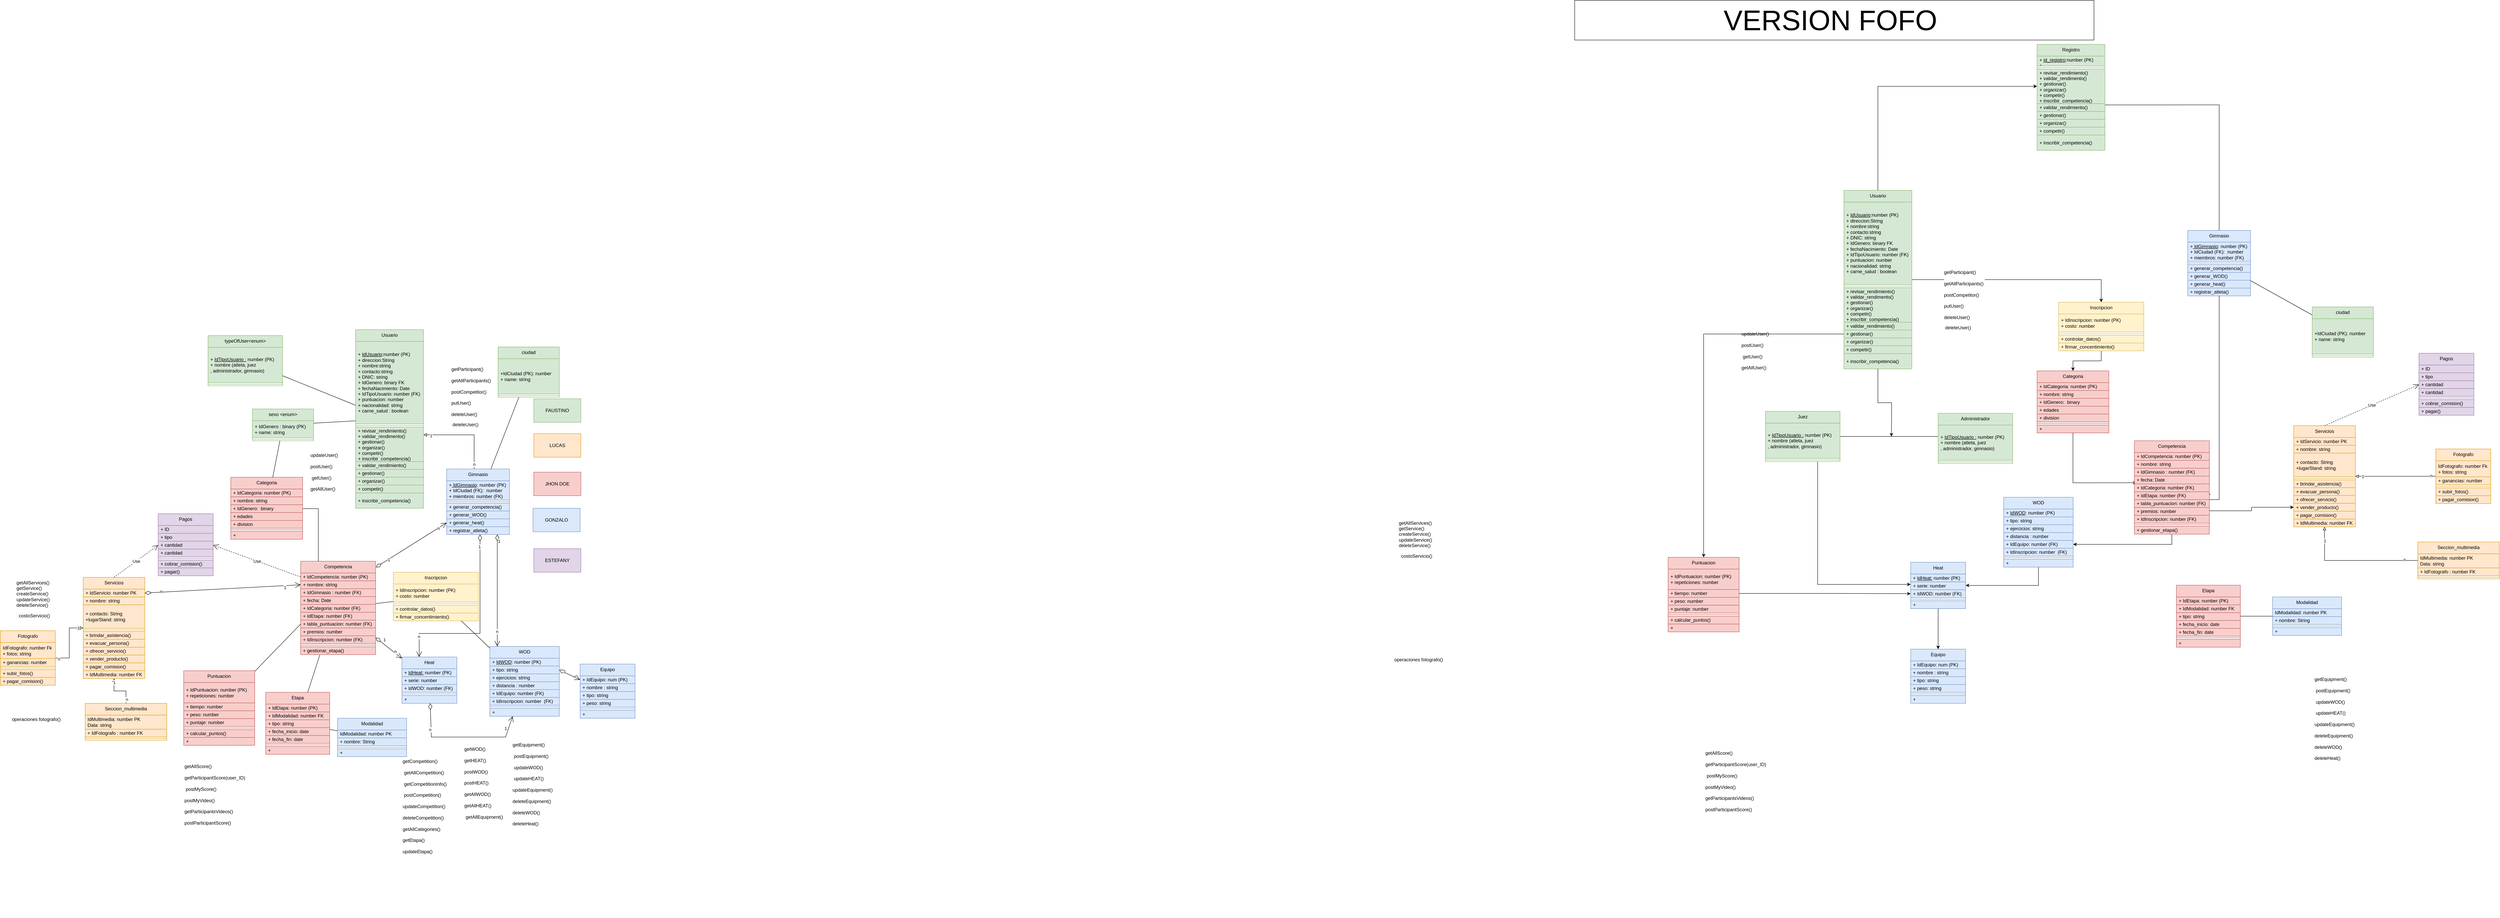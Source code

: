 <mxfile version="21.5.2" type="onedrive">
  <diagram name="Página-1" id="vpCgjhyRwukyWJAxqVYm">
    <mxGraphModel grid="0" page="1" gridSize="10" guides="1" tooltips="1" connect="1" arrows="1" fold="1" pageScale="1" pageWidth="1100" pageHeight="850" background="none" math="0" shadow="0">
      <root>
        <mxCell id="0" />
        <mxCell id="1" parent="0" />
        <mxCell id="dq-Q5Z8Co1_moTkSFwci-28" value="sexo&amp;nbsp;&amp;lt;enum&amp;gt;" style="swimlane;fontStyle=0;align=center;verticalAlign=top;childLayout=stackLayout;horizontal=1;startSize=30;horizontalStack=0;resizeParent=1;resizeParentMax=0;resizeLast=0;collapsible=0;marginBottom=0;html=1;whiteSpace=wrap;fillColor=#d5e8d4;strokeColor=#82b366;" vertex="1" parent="1">
          <mxGeometry x="275" y="133" width="156" height="81" as="geometry" />
        </mxCell>
        <mxCell id="dq-Q5Z8Co1_moTkSFwci-29" value="+ IdGenero : binary (PK)&lt;br&gt;+ name: string" style="text;html=1;strokeColor=#82b366;fillColor=#d5e8d4;align=left;verticalAlign=middle;spacingLeft=4;spacingRight=4;overflow=hidden;rotatable=0;points=[[0,0.5],[1,0.5]];portConstraint=eastwest;whiteSpace=wrap;" vertex="1" parent="dq-Q5Z8Co1_moTkSFwci-28">
          <mxGeometry y="30" width="156" height="43" as="geometry" />
        </mxCell>
        <mxCell id="dq-Q5Z8Co1_moTkSFwci-31" value="" style="line;strokeWidth=1;fillColor=#d5e8d4;align=left;verticalAlign=middle;spacingTop=-1;spacingLeft=3;spacingRight=3;rotatable=0;labelPosition=right;points=[];portConstraint=eastwest;strokeColor=#82b366;" vertex="1" parent="dq-Q5Z8Co1_moTkSFwci-28">
          <mxGeometry y="73" width="156" height="8" as="geometry" />
        </mxCell>
        <mxCell id="dq-Q5Z8Co1_moTkSFwci-52" style="edgeStyle=orthogonalEdgeStyle;rounded=0;orthogonalLoop=1;jettySize=auto;html=1;endArrow=block;endFill=0;" edge="1" parent="1" source="dq-Q5Z8Co1_moTkSFwci-40" target="dq-Q5Z8Co1_moTkSFwci-64">
          <mxGeometry relative="1" as="geometry">
            <mxPoint x="600" y="218" as="targetPoint" />
            <Array as="points">
              <mxPoint x="840" y="199" />
              <mxPoint x="680" y="199" />
            </Array>
          </mxGeometry>
        </mxCell>
        <mxCell id="dq-Q5Z8Co1_moTkSFwci-55" value="n" style="edgeLabel;html=1;align=center;verticalAlign=middle;resizable=0;points=[];" vertex="1" connectable="0" parent="dq-Q5Z8Co1_moTkSFwci-52">
          <mxGeometry x="-0.883" y="-3" relative="1" as="geometry">
            <mxPoint x="-3" as="offset" />
          </mxGeometry>
        </mxCell>
        <mxCell id="dq-Q5Z8Co1_moTkSFwci-60" value="1" style="edgeLabel;html=1;align=center;verticalAlign=middle;resizable=0;points=[];" vertex="1" connectable="0" parent="dq-Q5Z8Co1_moTkSFwci-52">
          <mxGeometry x="0.83" y="2" relative="1" as="geometry">
            <mxPoint as="offset" />
          </mxGeometry>
        </mxCell>
        <mxCell id="dq-Q5Z8Co1_moTkSFwci-40" value="Gimnasio" style="swimlane;fontStyle=0;align=center;verticalAlign=top;childLayout=stackLayout;horizontal=1;startSize=30;horizontalStack=0;resizeParent=1;resizeParentMax=0;resizeLast=0;collapsible=0;marginBottom=0;html=1;whiteSpace=wrap;fillColor=#dae8fc;strokeColor=#6c8ebf;" vertex="1" parent="1">
          <mxGeometry x="770" y="286" width="160" height="167" as="geometry" />
        </mxCell>
        <mxCell id="dq-Q5Z8Co1_moTkSFwci-42" value="+&lt;u&gt; IdGimnasio&lt;/u&gt;: number (PK)&lt;br&gt;+ IdCiudad (FK):&amp;nbsp; number&amp;nbsp;&lt;br style=&quot;border-color: var(--border-color);&quot;&gt;+ miembros: number (FK)" style="text;html=1;strokeColor=#6c8ebf;fillColor=#dae8fc;align=left;verticalAlign=middle;spacingLeft=4;spacingRight=4;overflow=hidden;rotatable=0;points=[[0,0.5],[1,0.5]];portConstraint=eastwest;whiteSpace=wrap;" vertex="1" parent="dq-Q5Z8Co1_moTkSFwci-40">
          <mxGeometry y="30" width="160" height="49" as="geometry" />
        </mxCell>
        <mxCell id="dq-Q5Z8Co1_moTkSFwci-43" value="" style="line;strokeWidth=1;fillColor=#dae8fc;align=left;verticalAlign=middle;spacingTop=-1;spacingLeft=3;spacingRight=3;rotatable=0;labelPosition=right;points=[];portConstraint=eastwest;strokeColor=#6c8ebf;" vertex="1" parent="dq-Q5Z8Co1_moTkSFwci-40">
          <mxGeometry y="79" width="160" height="8" as="geometry" />
        </mxCell>
        <mxCell id="dq-Q5Z8Co1_moTkSFwci-45" value="+ generar_competencia()" style="text;html=1;strokeColor=#6c8ebf;fillColor=#dae8fc;align=left;verticalAlign=middle;spacingLeft=4;spacingRight=4;overflow=hidden;rotatable=0;points=[[0,0.5],[1,0.5]];portConstraint=eastwest;whiteSpace=wrap;" vertex="1" parent="dq-Q5Z8Co1_moTkSFwci-40">
          <mxGeometry y="87" width="160" height="20" as="geometry" />
        </mxCell>
        <mxCell id="dq-Q5Z8Co1_moTkSFwci-77" value="+ generar_WOD()" style="text;html=1;strokeColor=#6c8ebf;fillColor=#dae8fc;align=left;verticalAlign=middle;spacingLeft=4;spacingRight=4;overflow=hidden;rotatable=0;points=[[0,0.5],[1,0.5]];portConstraint=eastwest;whiteSpace=wrap;" vertex="1" parent="dq-Q5Z8Co1_moTkSFwci-40">
          <mxGeometry y="107" width="160" height="20" as="geometry" />
        </mxCell>
        <mxCell id="dq-Q5Z8Co1_moTkSFwci-78" value="+ generar_heat()" style="text;html=1;strokeColor=#6c8ebf;fillColor=#dae8fc;align=left;verticalAlign=middle;spacingLeft=4;spacingRight=4;overflow=hidden;rotatable=0;points=[[0,0.5],[1,0.5]];portConstraint=eastwest;whiteSpace=wrap;" vertex="1" parent="dq-Q5Z8Co1_moTkSFwci-40">
          <mxGeometry y="127" width="160" height="20" as="geometry" />
        </mxCell>
        <mxCell id="dq-Q5Z8Co1_moTkSFwci-79" value="+ registrar_atleta()" style="text;html=1;strokeColor=#6c8ebf;fillColor=#dae8fc;align=left;verticalAlign=middle;spacingLeft=4;spacingRight=4;overflow=hidden;rotatable=0;points=[[0,0.5],[1,0.5]];portConstraint=eastwest;whiteSpace=wrap;" vertex="1" parent="dq-Q5Z8Co1_moTkSFwci-40">
          <mxGeometry y="147" width="160" height="20" as="geometry" />
        </mxCell>
        <mxCell id="dq-Q5Z8Co1_moTkSFwci-64" value="Usuario" style="swimlane;fontStyle=0;align=center;verticalAlign=top;childLayout=stackLayout;horizontal=1;startSize=30;horizontalStack=0;resizeParent=1;resizeParentMax=0;resizeLast=0;collapsible=0;marginBottom=0;html=1;whiteSpace=wrap;fillColor=#d5e8d4;strokeColor=#82b366;" vertex="1" parent="1">
          <mxGeometry x="538" y="-69" width="173" height="455" as="geometry" />
        </mxCell>
        <mxCell id="dq-Q5Z8Co1_moTkSFwci-66" value="+ &lt;u&gt;IdUsuario&lt;/u&gt;:number (PK)&lt;br&gt;+ direccion:String&lt;br&gt;+ nombre:string&lt;br&gt;+ contacto:string&lt;br&gt;+ DNIC: string&lt;br&gt;+ IdGenero: binary FK&lt;br&gt;+ fechaNacimiento: Date&lt;br&gt;+ IdTipoUsuario: number (FK)&lt;br&gt;+ puntuacion: number&lt;br&gt;+ nacionalidad: string&lt;br&gt;+ carne_salud : boolean" style="text;html=1;strokeColor=#82b366;fillColor=#d5e8d4;align=left;verticalAlign=middle;spacingLeft=4;spacingRight=4;overflow=hidden;rotatable=0;points=[[0,0.5],[1,0.5]];portConstraint=eastwest;whiteSpace=wrap;" vertex="1" parent="dq-Q5Z8Co1_moTkSFwci-64">
          <mxGeometry y="30" width="173" height="210" as="geometry" />
        </mxCell>
        <mxCell id="dq-Q5Z8Co1_moTkSFwci-67" value="" style="line;strokeWidth=1;fillColor=#d5e8d4;align=left;verticalAlign=middle;spacingTop=-1;spacingLeft=3;spacingRight=3;rotatable=0;labelPosition=right;points=[];portConstraint=eastwest;strokeColor=#82b366;" vertex="1" parent="dq-Q5Z8Co1_moTkSFwci-64">
          <mxGeometry y="240" width="173" height="8" as="geometry" />
        </mxCell>
        <mxCell id="dq-Q5Z8Co1_moTkSFwci-140" value="+ revisar_rendimiento()&lt;br&gt;+ validar_rendimento()&lt;br&gt;+ gestionar()&lt;br&gt;+ organizar()&lt;br&gt;+ competir()&lt;br&gt;+ inscribir_competencia()" style="text;html=1;strokeColor=#82b366;fillColor=#d5e8d4;align=left;verticalAlign=middle;spacingLeft=4;spacingRight=4;overflow=hidden;rotatable=0;points=[[0,0.5],[1,0.5]];portConstraint=eastwest;whiteSpace=wrap;" vertex="1" parent="dq-Q5Z8Co1_moTkSFwci-64">
          <mxGeometry y="248" width="173" height="88" as="geometry" />
        </mxCell>
        <mxCell id="dq-Q5Z8Co1_moTkSFwci-137" value="+ validar_rendimiento()" style="text;html=1;strokeColor=#82b366;fillColor=#d5e8d4;align=left;verticalAlign=middle;spacingLeft=4;spacingRight=4;overflow=hidden;rotatable=0;points=[[0,0.5],[1,0.5]];portConstraint=eastwest;whiteSpace=wrap;" vertex="1" parent="dq-Q5Z8Co1_moTkSFwci-64">
          <mxGeometry y="336" width="173" height="20" as="geometry" />
        </mxCell>
        <mxCell id="dq-Q5Z8Co1_moTkSFwci-84" value="+ gestionar()" style="text;html=1;strokeColor=#82b366;fillColor=#d5e8d4;align=left;verticalAlign=middle;spacingLeft=4;spacingRight=4;overflow=hidden;rotatable=0;points=[[0,0.5],[1,0.5]];portConstraint=eastwest;whiteSpace=wrap;" vertex="1" parent="dq-Q5Z8Co1_moTkSFwci-64">
          <mxGeometry y="356" width="173" height="20" as="geometry" />
        </mxCell>
        <mxCell id="dq-Q5Z8Co1_moTkSFwci-39" value="+ organizar()" style="text;html=1;strokeColor=#82b366;fillColor=#d5e8d4;align=left;verticalAlign=middle;spacingLeft=4;spacingRight=4;overflow=hidden;rotatable=0;points=[[0,0.5],[1,0.5]];portConstraint=eastwest;whiteSpace=wrap;" vertex="1" parent="dq-Q5Z8Co1_moTkSFwci-64">
          <mxGeometry y="376" width="173" height="20" as="geometry" />
        </mxCell>
        <mxCell id="dq-Q5Z8Co1_moTkSFwci-75" value="+ competir()" style="text;html=1;strokeColor=#82b366;fillColor=#d5e8d4;align=left;verticalAlign=middle;spacingLeft=4;spacingRight=4;overflow=hidden;rotatable=0;points=[[0,0.5],[1,0.5]];portConstraint=eastwest;whiteSpace=wrap;" vertex="1" parent="dq-Q5Z8Co1_moTkSFwci-64">
          <mxGeometry y="396" width="173" height="20" as="geometry" />
        </mxCell>
        <mxCell id="dq-Q5Z8Co1_moTkSFwci-26" value="+ inscribir_competencia()" style="text;html=1;strokeColor=#82b366;fillColor=#d5e8d4;align=left;verticalAlign=middle;spacingLeft=4;spacingRight=4;overflow=hidden;rotatable=0;points=[[0,0.5],[1,0.5]];portConstraint=eastwest;whiteSpace=wrap;" vertex="1" parent="dq-Q5Z8Co1_moTkSFwci-64">
          <mxGeometry y="416" width="173" height="39" as="geometry" />
        </mxCell>
        <mxCell id="dq-Q5Z8Co1_moTkSFwci-80" value="Categoria" style="swimlane;fontStyle=0;align=center;verticalAlign=top;childLayout=stackLayout;horizontal=1;startSize=30;horizontalStack=0;resizeParent=1;resizeParentMax=0;resizeLast=0;collapsible=0;marginBottom=0;html=1;whiteSpace=wrap;fillColor=#f8cecc;strokeColor=#b85450;" vertex="1" parent="1">
          <mxGeometry x="220" y="307" width="183" height="158" as="geometry" />
        </mxCell>
        <mxCell id="dq-Q5Z8Co1_moTkSFwci-81" value="+ IdCategoria: number (PK)" style="text;html=1;strokeColor=#b85450;fillColor=#f8cecc;align=left;verticalAlign=middle;spacingLeft=4;spacingRight=4;overflow=hidden;rotatable=0;points=[[0,0.5],[1,0.5]];portConstraint=eastwest;whiteSpace=wrap;" vertex="1" parent="dq-Q5Z8Co1_moTkSFwci-80">
          <mxGeometry y="30" width="183" height="20" as="geometry" />
        </mxCell>
        <mxCell id="dq-Q5Z8Co1_moTkSFwci-86" value="+ nombre: string" style="text;html=1;strokeColor=#b85450;fillColor=#f8cecc;align=left;verticalAlign=middle;spacingLeft=4;spacingRight=4;overflow=hidden;rotatable=0;points=[[0,0.5],[1,0.5]];portConstraint=eastwest;whiteSpace=wrap;" vertex="1" parent="dq-Q5Z8Co1_moTkSFwci-80">
          <mxGeometry y="50" width="183" height="20" as="geometry" />
        </mxCell>
        <mxCell id="dq-Q5Z8Co1_moTkSFwci-87" value="+ IdGenero:&amp;nbsp; binary" style="text;html=1;strokeColor=#b85450;fillColor=#f8cecc;align=left;verticalAlign=middle;spacingLeft=4;spacingRight=4;overflow=hidden;rotatable=0;points=[[0,0.5],[1,0.5]];portConstraint=eastwest;whiteSpace=wrap;" vertex="1" parent="dq-Q5Z8Co1_moTkSFwci-80">
          <mxGeometry y="70" width="183" height="20" as="geometry" />
        </mxCell>
        <mxCell id="dq-Q5Z8Co1_moTkSFwci-88" value="+ edades" style="text;html=1;strokeColor=#b85450;fillColor=#f8cecc;align=left;verticalAlign=middle;spacingLeft=4;spacingRight=4;overflow=hidden;rotatable=0;points=[[0,0.5],[1,0.5]];portConstraint=eastwest;whiteSpace=wrap;" vertex="1" parent="dq-Q5Z8Co1_moTkSFwci-80">
          <mxGeometry y="90" width="183" height="20" as="geometry" />
        </mxCell>
        <mxCell id="dq-Q5Z8Co1_moTkSFwci-89" value="+ division" style="text;html=1;strokeColor=#b85450;fillColor=#f8cecc;align=left;verticalAlign=middle;spacingLeft=4;spacingRight=4;overflow=hidden;rotatable=0;points=[[0,0.5],[1,0.5]];portConstraint=eastwest;whiteSpace=wrap;" vertex="1" parent="dq-Q5Z8Co1_moTkSFwci-80">
          <mxGeometry y="110" width="183" height="20" as="geometry" />
        </mxCell>
        <mxCell id="dq-Q5Z8Co1_moTkSFwci-82" value="" style="line;strokeWidth=1;fillColor=#f8cecc;align=left;verticalAlign=middle;spacingTop=-1;spacingLeft=3;spacingRight=3;rotatable=0;labelPosition=right;points=[];portConstraint=eastwest;strokeColor=#b85450;" vertex="1" parent="dq-Q5Z8Co1_moTkSFwci-80">
          <mxGeometry y="130" width="183" height="8" as="geometry" />
        </mxCell>
        <mxCell id="dq-Q5Z8Co1_moTkSFwci-83" value="+" style="text;html=1;strokeColor=#b85450;fillColor=#f8cecc;align=left;verticalAlign=middle;spacingLeft=4;spacingRight=4;overflow=hidden;rotatable=0;points=[[0,0.5],[1,0.5]];portConstraint=eastwest;whiteSpace=wrap;" vertex="1" parent="dq-Q5Z8Co1_moTkSFwci-80">
          <mxGeometry y="138" width="183" height="20" as="geometry" />
        </mxCell>
        <mxCell id="dq-Q5Z8Co1_moTkSFwci-90" value="Competencia" style="swimlane;fontStyle=0;align=center;verticalAlign=top;childLayout=stackLayout;horizontal=1;startSize=30;horizontalStack=0;resizeParent=1;resizeParentMax=0;resizeLast=0;collapsible=0;marginBottom=0;html=1;whiteSpace=wrap;fillColor=#f8cecc;strokeColor=#b85450;" vertex="1" parent="1">
          <mxGeometry x="398" y="521" width="191" height="238" as="geometry" />
        </mxCell>
        <mxCell id="dq-Q5Z8Co1_moTkSFwci-91" value="+ IdCompetencia: number (PK)" style="text;html=1;strokeColor=#b85450;fillColor=#f8cecc;align=left;verticalAlign=middle;spacingLeft=4;spacingRight=4;overflow=hidden;rotatable=0;points=[[0,0.5],[1,0.5]];portConstraint=eastwest;whiteSpace=wrap;" vertex="1" parent="dq-Q5Z8Co1_moTkSFwci-90">
          <mxGeometry y="30" width="191" height="20" as="geometry" />
        </mxCell>
        <mxCell id="dq-Q5Z8Co1_moTkSFwci-94" value="+ nombre: string" style="text;html=1;strokeColor=#b85450;fillColor=#f8cecc;align=left;verticalAlign=middle;spacingLeft=4;spacingRight=4;overflow=hidden;rotatable=0;points=[[0,0.5],[1,0.5]];portConstraint=eastwest;whiteSpace=wrap;" vertex="1" parent="dq-Q5Z8Co1_moTkSFwci-90">
          <mxGeometry y="50" width="191" height="20" as="geometry" />
        </mxCell>
        <mxCell id="dq-Q5Z8Co1_moTkSFwci-268" value="+ IdGimnasio : number (FK)" style="text;html=1;strokeColor=#b85450;fillColor=#f8cecc;align=left;verticalAlign=middle;spacingLeft=4;spacingRight=4;overflow=hidden;rotatable=0;points=[[0,0.5],[1,0.5]];portConstraint=eastwest;whiteSpace=wrap;" vertex="1" parent="dq-Q5Z8Co1_moTkSFwci-90">
          <mxGeometry y="70" width="191" height="20" as="geometry" />
        </mxCell>
        <mxCell id="dq-Q5Z8Co1_moTkSFwci-95" value="+ fecha: Date" style="text;html=1;strokeColor=#b85450;fillColor=#f8cecc;align=left;verticalAlign=middle;spacingLeft=4;spacingRight=4;overflow=hidden;rotatable=0;points=[[0,0.5],[1,0.5]];portConstraint=eastwest;whiteSpace=wrap;" vertex="1" parent="dq-Q5Z8Co1_moTkSFwci-90">
          <mxGeometry y="90" width="191" height="20" as="geometry" />
        </mxCell>
        <mxCell id="dq-Q5Z8Co1_moTkSFwci-96" value="+ IdCategoria: number (FK)" style="text;html=1;strokeColor=#b85450;fillColor=#f8cecc;align=left;verticalAlign=middle;spacingLeft=4;spacingRight=4;overflow=hidden;rotatable=0;points=[[0,0.5],[1,0.5]];portConstraint=eastwest;whiteSpace=wrap;" vertex="1" parent="dq-Q5Z8Co1_moTkSFwci-90">
          <mxGeometry y="110" width="191" height="20" as="geometry" />
        </mxCell>
        <mxCell id="dq-Q5Z8Co1_moTkSFwci-97" value="+ IdEtapa: number (FK)" style="text;html=1;strokeColor=#b85450;fillColor=#f8cecc;align=left;verticalAlign=middle;spacingLeft=4;spacingRight=4;overflow=hidden;rotatable=0;points=[[0,0.5],[1,0.5]];portConstraint=eastwest;whiteSpace=wrap;" vertex="1" parent="dq-Q5Z8Co1_moTkSFwci-90">
          <mxGeometry y="130" width="191" height="20" as="geometry" />
        </mxCell>
        <mxCell id="dq-Q5Z8Co1_moTkSFwci-138" value="+ tabla_puntuacion: number (FK)" style="text;html=1;strokeColor=#b85450;fillColor=#f8cecc;align=left;verticalAlign=middle;spacingLeft=4;spacingRight=4;overflow=hidden;rotatable=0;points=[[0,0.5],[1,0.5]];portConstraint=eastwest;whiteSpace=wrap;" vertex="1" parent="dq-Q5Z8Co1_moTkSFwci-90">
          <mxGeometry y="150" width="191" height="20" as="geometry" />
        </mxCell>
        <mxCell id="dq-Q5Z8Co1_moTkSFwci-136" value="+ premios: number" style="text;html=1;strokeColor=#b85450;fillColor=#f8cecc;align=left;verticalAlign=middle;spacingLeft=4;spacingRight=4;overflow=hidden;rotatable=0;points=[[0,0.5],[1,0.5]];portConstraint=eastwest;whiteSpace=wrap;" vertex="1" parent="dq-Q5Z8Co1_moTkSFwci-90">
          <mxGeometry y="170" width="191" height="20" as="geometry" />
        </mxCell>
        <mxCell id="dq-Q5Z8Co1_moTkSFwci-152" value="+ IdInscripcion: number (FK)" style="text;html=1;strokeColor=#b85450;fillColor=#f8cecc;align=left;verticalAlign=middle;spacingLeft=4;spacingRight=4;overflow=hidden;rotatable=0;points=[[0,0.5],[1,0.5]];portConstraint=eastwest;whiteSpace=wrap;" vertex="1" parent="dq-Q5Z8Co1_moTkSFwci-90">
          <mxGeometry y="190" width="191" height="20" as="geometry" />
        </mxCell>
        <mxCell id="dq-Q5Z8Co1_moTkSFwci-92" value="" style="line;strokeWidth=1;fillColor=#f8cecc;align=left;verticalAlign=middle;spacingTop=-1;spacingLeft=3;spacingRight=3;rotatable=0;labelPosition=right;points=[];portConstraint=eastwest;strokeColor=#b85450;" vertex="1" parent="dq-Q5Z8Co1_moTkSFwci-90">
          <mxGeometry y="210" width="191" height="8" as="geometry" />
        </mxCell>
        <mxCell id="dq-Q5Z8Co1_moTkSFwci-93" value="+ gestionar_etapa()" style="text;html=1;strokeColor=#b85450;fillColor=#f8cecc;align=left;verticalAlign=middle;spacingLeft=4;spacingRight=4;overflow=hidden;rotatable=0;points=[[0,0.5],[1,0.5]];portConstraint=eastwest;whiteSpace=wrap;" vertex="1" parent="dq-Q5Z8Co1_moTkSFwci-90">
          <mxGeometry y="218" width="191" height="20" as="geometry" />
        </mxCell>
        <mxCell id="dq-Q5Z8Co1_moTkSFwci-99" value="Heat" style="swimlane;fontStyle=0;align=center;verticalAlign=top;childLayout=stackLayout;horizontal=1;startSize=30;horizontalStack=0;resizeParent=1;resizeParentMax=0;resizeLast=0;collapsible=0;marginBottom=0;html=1;whiteSpace=wrap;fillColor=#dae8fc;strokeColor=#6c8ebf;" vertex="1" parent="1">
          <mxGeometry x="656" y="765" width="140" height="118" as="geometry" />
        </mxCell>
        <mxCell id="dq-Q5Z8Co1_moTkSFwci-111" value="+ &lt;u&gt;IdHeat:&lt;/u&gt; number (PK)" style="text;html=1;strokeColor=#6c8ebf;fillColor=#dae8fc;align=left;verticalAlign=middle;spacingLeft=4;spacingRight=4;overflow=hidden;rotatable=0;points=[[0,0.5],[1,0.5]];portConstraint=eastwest;whiteSpace=wrap;" vertex="1" parent="dq-Q5Z8Co1_moTkSFwci-99">
          <mxGeometry y="30" width="140" height="20" as="geometry" />
        </mxCell>
        <mxCell id="dq-Q5Z8Co1_moTkSFwci-112" value="+ serie: number" style="text;html=1;strokeColor=#6c8ebf;fillColor=#dae8fc;align=left;verticalAlign=middle;spacingLeft=4;spacingRight=4;overflow=hidden;rotatable=0;points=[[0,0.5],[1,0.5]];portConstraint=eastwest;whiteSpace=wrap;" vertex="1" parent="dq-Q5Z8Co1_moTkSFwci-99">
          <mxGeometry y="50" width="140" height="20" as="geometry" />
        </mxCell>
        <mxCell id="dq-Q5Z8Co1_moTkSFwci-100" value="+ IdWOD: number (FK)" style="text;html=1;strokeColor=#6c8ebf;fillColor=#dae8fc;align=left;verticalAlign=middle;spacingLeft=4;spacingRight=4;overflow=hidden;rotatable=0;points=[[0,0.5],[1,0.5]];portConstraint=eastwest;whiteSpace=wrap;" vertex="1" parent="dq-Q5Z8Co1_moTkSFwci-99">
          <mxGeometry y="70" width="140" height="20" as="geometry" />
        </mxCell>
        <mxCell id="dq-Q5Z8Co1_moTkSFwci-101" value="" style="line;strokeWidth=1;fillColor=#dae8fc;align=left;verticalAlign=middle;spacingTop=-1;spacingLeft=3;spacingRight=3;rotatable=0;labelPosition=right;points=[];portConstraint=eastwest;strokeColor=#6c8ebf;" vertex="1" parent="dq-Q5Z8Co1_moTkSFwci-99">
          <mxGeometry y="90" width="140" height="8" as="geometry" />
        </mxCell>
        <mxCell id="dq-Q5Z8Co1_moTkSFwci-102" value="+" style="text;html=1;strokeColor=#6c8ebf;fillColor=#dae8fc;align=left;verticalAlign=middle;spacingLeft=4;spacingRight=4;overflow=hidden;rotatable=0;points=[[0,0.5],[1,0.5]];portConstraint=eastwest;whiteSpace=wrap;" vertex="1" parent="dq-Q5Z8Co1_moTkSFwci-99">
          <mxGeometry y="98" width="140" height="20" as="geometry" />
        </mxCell>
        <mxCell id="dq-Q5Z8Co1_moTkSFwci-105" value="WOD" style="swimlane;fontStyle=0;align=center;verticalAlign=top;childLayout=stackLayout;horizontal=1;startSize=30;horizontalStack=0;resizeParent=1;resizeParentMax=0;resizeLast=0;collapsible=0;marginBottom=0;html=1;whiteSpace=wrap;fillColor=#dae8fc;strokeColor=#6c8ebf;" vertex="1" parent="1">
          <mxGeometry x="880" y="738" width="177" height="178" as="geometry" />
        </mxCell>
        <mxCell id="dq-Q5Z8Co1_moTkSFwci-121" value="+ &lt;u&gt;IdWOD&lt;/u&gt;: number (PK)" style="text;html=1;strokeColor=#6c8ebf;fillColor=#dae8fc;align=left;verticalAlign=middle;spacingLeft=4;spacingRight=4;overflow=hidden;rotatable=0;points=[[0,0.5],[1,0.5]];portConstraint=eastwest;whiteSpace=wrap;" vertex="1" parent="dq-Q5Z8Co1_moTkSFwci-105">
          <mxGeometry y="30" width="177" height="20" as="geometry" />
        </mxCell>
        <mxCell id="dq-Q5Z8Co1_moTkSFwci-106" value="+ tipo: string" style="text;html=1;strokeColor=#6c8ebf;fillColor=#dae8fc;align=left;verticalAlign=middle;spacingLeft=4;spacingRight=4;overflow=hidden;rotatable=0;points=[[0,0.5],[1,0.5]];portConstraint=eastwest;whiteSpace=wrap;" vertex="1" parent="dq-Q5Z8Co1_moTkSFwci-105">
          <mxGeometry y="50" width="177" height="20" as="geometry" />
        </mxCell>
        <mxCell id="dq-Q5Z8Co1_moTkSFwci-107" value="+ ejercicios: string" style="text;html=1;strokeColor=#6c8ebf;fillColor=#dae8fc;align=left;verticalAlign=middle;spacingLeft=4;spacingRight=4;overflow=hidden;rotatable=0;points=[[0,0.5],[1,0.5]];portConstraint=eastwest;whiteSpace=wrap;" vertex="1" parent="dq-Q5Z8Co1_moTkSFwci-105">
          <mxGeometry y="70" width="177" height="20" as="geometry" />
        </mxCell>
        <mxCell id="dq-Q5Z8Co1_moTkSFwci-108" value="+ distancia : number" style="text;html=1;strokeColor=#6c8ebf;fillColor=#dae8fc;align=left;verticalAlign=middle;spacingLeft=4;spacingRight=4;overflow=hidden;rotatable=0;points=[[0,0.5],[1,0.5]];portConstraint=eastwest;whiteSpace=wrap;" vertex="1" parent="dq-Q5Z8Co1_moTkSFwci-105">
          <mxGeometry y="90" width="177" height="20" as="geometry" />
        </mxCell>
        <mxCell id="dq-Q5Z8Co1_moTkSFwci-113" value="+ IdEquipo: number (FK)" style="text;html=1;strokeColor=#6c8ebf;fillColor=#dae8fc;align=left;verticalAlign=middle;spacingLeft=4;spacingRight=4;overflow=hidden;rotatable=0;points=[[0,0.5],[1,0.5]];portConstraint=eastwest;whiteSpace=wrap;" vertex="1" parent="dq-Q5Z8Co1_moTkSFwci-105">
          <mxGeometry y="110" width="177" height="20" as="geometry" />
        </mxCell>
        <mxCell id="dq-Q5Z8Co1_moTkSFwci-150" value="+ IdInscripcion: number&amp;nbsp; (FK)" style="text;html=1;strokeColor=#6c8ebf;fillColor=#dae8fc;align=left;verticalAlign=middle;spacingLeft=4;spacingRight=4;overflow=hidden;rotatable=0;points=[[0,0.5],[1,0.5]];portConstraint=eastwest;whiteSpace=wrap;" vertex="1" parent="dq-Q5Z8Co1_moTkSFwci-105">
          <mxGeometry y="130" width="177" height="20" as="geometry" />
        </mxCell>
        <mxCell id="dq-Q5Z8Co1_moTkSFwci-109" value="" style="line;strokeWidth=1;fillColor=#dae8fc;align=left;verticalAlign=middle;spacingTop=-1;spacingLeft=3;spacingRight=3;rotatable=0;labelPosition=right;points=[];portConstraint=eastwest;strokeColor=#6c8ebf;" vertex="1" parent="dq-Q5Z8Co1_moTkSFwci-105">
          <mxGeometry y="150" width="177" height="8" as="geometry" />
        </mxCell>
        <mxCell id="dq-Q5Z8Co1_moTkSFwci-110" value="+" style="text;html=1;strokeColor=#6c8ebf;fillColor=#dae8fc;align=left;verticalAlign=middle;spacingLeft=4;spacingRight=4;overflow=hidden;rotatable=0;points=[[0,0.5],[1,0.5]];portConstraint=eastwest;whiteSpace=wrap;" vertex="1" parent="dq-Q5Z8Co1_moTkSFwci-105">
          <mxGeometry y="158" width="177" height="20" as="geometry" />
        </mxCell>
        <mxCell id="dq-Q5Z8Co1_moTkSFwci-115" value="Equipo" style="swimlane;fontStyle=0;align=center;verticalAlign=top;childLayout=stackLayout;horizontal=1;startSize=30;horizontalStack=0;resizeParent=1;resizeParentMax=0;resizeLast=0;collapsible=0;marginBottom=0;html=1;whiteSpace=wrap;fillColor=#dae8fc;strokeColor=#6c8ebf;" vertex="1" parent="1">
          <mxGeometry x="1110" y="783" width="140" height="138" as="geometry" />
        </mxCell>
        <mxCell id="dq-Q5Z8Co1_moTkSFwci-116" value="+ IdEquipo: num (PK)" style="text;html=1;strokeColor=#6c8ebf;fillColor=#dae8fc;align=left;verticalAlign=middle;spacingLeft=4;spacingRight=4;overflow=hidden;rotatable=0;points=[[0,0.5],[1,0.5]];portConstraint=eastwest;whiteSpace=wrap;" vertex="1" parent="dq-Q5Z8Co1_moTkSFwci-115">
          <mxGeometry y="30" width="140" height="20" as="geometry" />
        </mxCell>
        <mxCell id="dq-Q5Z8Co1_moTkSFwci-117" value="+ nombre : string" style="text;html=1;strokeColor=#6c8ebf;fillColor=#dae8fc;align=left;verticalAlign=middle;spacingLeft=4;spacingRight=4;overflow=hidden;rotatable=0;points=[[0,0.5],[1,0.5]];portConstraint=eastwest;whiteSpace=wrap;" vertex="1" parent="dq-Q5Z8Co1_moTkSFwci-115">
          <mxGeometry y="50" width="140" height="20" as="geometry" />
        </mxCell>
        <mxCell id="dq-Q5Z8Co1_moTkSFwci-118" value="+ tipo: string" style="text;html=1;strokeColor=#6c8ebf;fillColor=#dae8fc;align=left;verticalAlign=middle;spacingLeft=4;spacingRight=4;overflow=hidden;rotatable=0;points=[[0,0.5],[1,0.5]];portConstraint=eastwest;whiteSpace=wrap;" vertex="1" parent="dq-Q5Z8Co1_moTkSFwci-115">
          <mxGeometry y="70" width="140" height="20" as="geometry" />
        </mxCell>
        <mxCell id="dq-Q5Z8Co1_moTkSFwci-122" value="+ peso: string" style="text;html=1;strokeColor=#6c8ebf;fillColor=#dae8fc;align=left;verticalAlign=middle;spacingLeft=4;spacingRight=4;overflow=hidden;rotatable=0;points=[[0,0.5],[1,0.5]];portConstraint=eastwest;whiteSpace=wrap;" vertex="1" parent="dq-Q5Z8Co1_moTkSFwci-115">
          <mxGeometry y="90" width="140" height="20" as="geometry" />
        </mxCell>
        <mxCell id="dq-Q5Z8Co1_moTkSFwci-119" value="" style="line;strokeWidth=1;fillColor=#dae8fc;align=left;verticalAlign=middle;spacingTop=-1;spacingLeft=3;spacingRight=3;rotatable=0;labelPosition=right;points=[];portConstraint=eastwest;strokeColor=#6c8ebf;" vertex="1" parent="dq-Q5Z8Co1_moTkSFwci-115">
          <mxGeometry y="110" width="140" height="8" as="geometry" />
        </mxCell>
        <mxCell id="dq-Q5Z8Co1_moTkSFwci-120" value="+" style="text;html=1;strokeColor=#6c8ebf;fillColor=#dae8fc;align=left;verticalAlign=middle;spacingLeft=4;spacingRight=4;overflow=hidden;rotatable=0;points=[[0,0.5],[1,0.5]];portConstraint=eastwest;whiteSpace=wrap;" vertex="1" parent="dq-Q5Z8Co1_moTkSFwci-115">
          <mxGeometry y="118" width="140" height="20" as="geometry" />
        </mxCell>
        <mxCell id="dq-Q5Z8Co1_moTkSFwci-252" style="rounded=0;orthogonalLoop=1;jettySize=auto;html=1;entryX=0.255;entryY=1.05;entryDx=0;entryDy=0;endArrow=none;endFill=0;entryPerimeter=0;" edge="1" parent="1" source="dq-Q5Z8Co1_moTkSFwci-129" target="dq-Q5Z8Co1_moTkSFwci-93">
          <mxGeometry relative="1" as="geometry" />
        </mxCell>
        <mxCell id="dq-Q5Z8Co1_moTkSFwci-129" value="Etapa" style="swimlane;fontStyle=0;align=center;verticalAlign=top;childLayout=stackLayout;horizontal=1;startSize=30;horizontalStack=0;resizeParent=1;resizeParentMax=0;resizeLast=0;collapsible=0;marginBottom=0;html=1;whiteSpace=wrap;fillColor=#f8cecc;strokeColor=#b85450;" vertex="1" parent="1">
          <mxGeometry x="309" y="855" width="163" height="158" as="geometry" />
        </mxCell>
        <mxCell id="dq-Q5Z8Co1_moTkSFwci-130" value="+ IdEtapa: number (PK)" style="text;html=1;strokeColor=#b85450;fillColor=#f8cecc;align=left;verticalAlign=middle;spacingLeft=4;spacingRight=4;overflow=hidden;rotatable=0;points=[[0,0.5],[1,0.5]];portConstraint=eastwest;whiteSpace=wrap;" vertex="1" parent="dq-Q5Z8Co1_moTkSFwci-129">
          <mxGeometry y="30" width="163" height="20" as="geometry" />
        </mxCell>
        <mxCell id="dq-Q5Z8Co1_moTkSFwci-257" value="+ IdModalidad: number FK" style="text;html=1;strokeColor=#b85450;fillColor=#f8cecc;align=left;verticalAlign=middle;spacingLeft=4;spacingRight=4;overflow=hidden;rotatable=0;points=[[0,0.5],[1,0.5]];portConstraint=eastwest;whiteSpace=wrap;" vertex="1" parent="dq-Q5Z8Co1_moTkSFwci-129">
          <mxGeometry y="50" width="163" height="20" as="geometry" />
        </mxCell>
        <mxCell id="dq-Q5Z8Co1_moTkSFwci-133" value="+ tipo: string" style="text;html=1;strokeColor=#b85450;fillColor=#f8cecc;align=left;verticalAlign=middle;spacingLeft=4;spacingRight=4;overflow=hidden;rotatable=0;points=[[0,0.5],[1,0.5]];portConstraint=eastwest;whiteSpace=wrap;" vertex="1" parent="dq-Q5Z8Co1_moTkSFwci-129">
          <mxGeometry y="70" width="163" height="20" as="geometry" />
        </mxCell>
        <mxCell id="dq-Q5Z8Co1_moTkSFwci-134" value="+ fecha_inicio: date" style="text;html=1;strokeColor=#b85450;fillColor=#f8cecc;align=left;verticalAlign=middle;spacingLeft=4;spacingRight=4;overflow=hidden;rotatable=0;points=[[0,0.5],[1,0.5]];portConstraint=eastwest;whiteSpace=wrap;" vertex="1" parent="dq-Q5Z8Co1_moTkSFwci-129">
          <mxGeometry y="90" width="163" height="20" as="geometry" />
        </mxCell>
        <mxCell id="dq-Q5Z8Co1_moTkSFwci-135" value="+ fecha_fin: date" style="text;html=1;strokeColor=#b85450;fillColor=#f8cecc;align=left;verticalAlign=middle;spacingLeft=4;spacingRight=4;overflow=hidden;rotatable=0;points=[[0,0.5],[1,0.5]];portConstraint=eastwest;whiteSpace=wrap;" vertex="1" parent="dq-Q5Z8Co1_moTkSFwci-129">
          <mxGeometry y="110" width="163" height="20" as="geometry" />
        </mxCell>
        <mxCell id="dq-Q5Z8Co1_moTkSFwci-131" value="" style="line;strokeWidth=1;fillColor=#f8cecc;align=left;verticalAlign=middle;spacingTop=-1;spacingLeft=3;spacingRight=3;rotatable=0;labelPosition=right;points=[];portConstraint=eastwest;strokeColor=#b85450;" vertex="1" parent="dq-Q5Z8Co1_moTkSFwci-129">
          <mxGeometry y="130" width="163" height="8" as="geometry" />
        </mxCell>
        <mxCell id="dq-Q5Z8Co1_moTkSFwci-132" value="+" style="text;html=1;strokeColor=#b85450;fillColor=#f8cecc;align=left;verticalAlign=middle;spacingLeft=4;spacingRight=4;overflow=hidden;rotatable=0;points=[[0,0.5],[1,0.5]];portConstraint=eastwest;whiteSpace=wrap;" vertex="1" parent="dq-Q5Z8Co1_moTkSFwci-129">
          <mxGeometry y="138" width="163" height="20" as="geometry" />
        </mxCell>
        <mxCell id="dq-Q5Z8Co1_moTkSFwci-251" style="rounded=0;orthogonalLoop=1;jettySize=auto;html=1;entryX=0;entryY=0.5;entryDx=0;entryDy=0;endArrow=none;endFill=0;" edge="1" parent="1" source="dq-Q5Z8Co1_moTkSFwci-141" target="dq-Q5Z8Co1_moTkSFwci-138">
          <mxGeometry relative="1" as="geometry" />
        </mxCell>
        <mxCell id="dq-Q5Z8Co1_moTkSFwci-141" value="Puntuacion" style="swimlane;fontStyle=0;align=center;verticalAlign=top;childLayout=stackLayout;horizontal=1;startSize=30;horizontalStack=0;resizeParent=1;resizeParentMax=0;resizeLast=0;collapsible=0;marginBottom=0;html=1;whiteSpace=wrap;fillColor=#f8cecc;strokeColor=#b85450;" vertex="1" parent="1">
          <mxGeometry x="100" y="800" width="181" height="190" as="geometry" />
        </mxCell>
        <mxCell id="dq-Q5Z8Co1_moTkSFwci-142" value="+ IdPuntuacion: number (PK)&lt;br&gt;+ repeticiones: number" style="text;html=1;strokeColor=#b85450;fillColor=#f8cecc;align=left;verticalAlign=middle;spacingLeft=4;spacingRight=4;overflow=hidden;rotatable=0;points=[[0,0.5],[1,0.5]];portConstraint=eastwest;whiteSpace=wrap;" vertex="1" parent="dq-Q5Z8Co1_moTkSFwci-141">
          <mxGeometry y="30" width="181" height="52" as="geometry" />
        </mxCell>
        <mxCell id="dq-Q5Z8Co1_moTkSFwci-145" value="+ tiempo: number" style="text;html=1;strokeColor=#b85450;fillColor=#f8cecc;align=left;verticalAlign=middle;spacingLeft=4;spacingRight=4;overflow=hidden;rotatable=0;points=[[0,0.5],[1,0.5]];portConstraint=eastwest;whiteSpace=wrap;" vertex="1" parent="dq-Q5Z8Co1_moTkSFwci-141">
          <mxGeometry y="82" width="181" height="20" as="geometry" />
        </mxCell>
        <mxCell id="dq-Q5Z8Co1_moTkSFwci-146" value="+ peso: number" style="text;html=1;strokeColor=#b85450;fillColor=#f8cecc;align=left;verticalAlign=middle;spacingLeft=4;spacingRight=4;overflow=hidden;rotatable=0;points=[[0,0.5],[1,0.5]];portConstraint=eastwest;whiteSpace=wrap;" vertex="1" parent="dq-Q5Z8Co1_moTkSFwci-141">
          <mxGeometry y="102" width="181" height="20" as="geometry" />
        </mxCell>
        <mxCell id="dq-Q5Z8Co1_moTkSFwci-147" value="+ puntaje: number" style="text;html=1;strokeColor=#b85450;fillColor=#f8cecc;align=left;verticalAlign=middle;spacingLeft=4;spacingRight=4;overflow=hidden;rotatable=0;points=[[0,0.5],[1,0.5]];portConstraint=eastwest;whiteSpace=wrap;" vertex="1" parent="dq-Q5Z8Co1_moTkSFwci-141">
          <mxGeometry y="122" width="181" height="20" as="geometry" />
        </mxCell>
        <mxCell id="dq-Q5Z8Co1_moTkSFwci-143" value="" style="line;strokeWidth=1;fillColor=#f8cecc;align=left;verticalAlign=middle;spacingTop=-1;spacingLeft=3;spacingRight=3;rotatable=0;labelPosition=right;points=[];portConstraint=eastwest;strokeColor=#b85450;" vertex="1" parent="dq-Q5Z8Co1_moTkSFwci-141">
          <mxGeometry y="142" width="181" height="8" as="geometry" />
        </mxCell>
        <mxCell id="dq-Q5Z8Co1_moTkSFwci-144" value="+ calcular_puntos()" style="text;html=1;strokeColor=#b85450;fillColor=#f8cecc;align=left;verticalAlign=middle;spacingLeft=4;spacingRight=4;overflow=hidden;rotatable=0;points=[[0,0.5],[1,0.5]];portConstraint=eastwest;whiteSpace=wrap;" vertex="1" parent="dq-Q5Z8Co1_moTkSFwci-141">
          <mxGeometry y="150" width="181" height="20" as="geometry" />
        </mxCell>
        <mxCell id="dq-Q5Z8Co1_moTkSFwci-148" value="+&amp;nbsp;" style="text;html=1;strokeColor=#b85450;fillColor=#f8cecc;align=left;verticalAlign=middle;spacingLeft=4;spacingRight=4;overflow=hidden;rotatable=0;points=[[0,0.5],[1,0.5]];portConstraint=eastwest;whiteSpace=wrap;" vertex="1" parent="dq-Q5Z8Co1_moTkSFwci-141">
          <mxGeometry y="170" width="181" height="20" as="geometry" />
        </mxCell>
        <mxCell id="dq-Q5Z8Co1_moTkSFwci-158" value="Inscripcion" style="swimlane;fontStyle=0;align=center;verticalAlign=top;childLayout=stackLayout;horizontal=1;startSize=30;horizontalStack=0;resizeParent=1;resizeParentMax=0;resizeLast=0;collapsible=0;marginBottom=0;html=1;whiteSpace=wrap;fillColor=#fff2cc;strokeColor=#d6b656;" vertex="1" parent="1">
          <mxGeometry x="634" y="549" width="217" height="124" as="geometry" />
        </mxCell>
        <mxCell id="dq-Q5Z8Co1_moTkSFwci-159" value="+ IdInscripcion: number (PK)&lt;br&gt;+ costo: number" style="text;html=1;strokeColor=#d6b656;fillColor=#fff2cc;align=left;verticalAlign=middle;spacingLeft=4;spacingRight=4;overflow=hidden;rotatable=0;points=[[0,0.5],[1,0.5]];portConstraint=eastwest;whiteSpace=wrap;" vertex="1" parent="dq-Q5Z8Co1_moTkSFwci-158">
          <mxGeometry y="30" width="217" height="46" as="geometry" />
        </mxCell>
        <mxCell id="dq-Q5Z8Co1_moTkSFwci-160" value="" style="line;strokeWidth=1;fillColor=#fff2cc;align=left;verticalAlign=middle;spacingTop=-1;spacingLeft=3;spacingRight=3;rotatable=0;labelPosition=right;points=[];portConstraint=eastwest;strokeColor=#d6b656;" vertex="1" parent="dq-Q5Z8Co1_moTkSFwci-158">
          <mxGeometry y="76" width="217" height="8" as="geometry" />
        </mxCell>
        <mxCell id="dq-Q5Z8Co1_moTkSFwci-33" value="+ controlar_datos()" style="text;html=1;strokeColor=#d6b656;fillColor=#fff2cc;align=left;verticalAlign=middle;spacingLeft=4;spacingRight=4;overflow=hidden;rotatable=0;points=[[0,0.5],[1,0.5]];portConstraint=eastwest;whiteSpace=wrap;" vertex="1" parent="dq-Q5Z8Co1_moTkSFwci-158">
          <mxGeometry y="84" width="217" height="20" as="geometry" />
        </mxCell>
        <mxCell id="dq-Q5Z8Co1_moTkSFwci-161" value="+ firmar_concentimiento()" style="text;html=1;strokeColor=#d6b656;fillColor=#fff2cc;align=left;verticalAlign=middle;spacingLeft=4;spacingRight=4;overflow=hidden;rotatable=0;points=[[0,0.5],[1,0.5]];portConstraint=eastwest;whiteSpace=wrap;" vertex="1" parent="dq-Q5Z8Co1_moTkSFwci-158">
          <mxGeometry y="104" width="217" height="20" as="geometry" />
        </mxCell>
        <mxCell id="dq-Q5Z8Co1_moTkSFwci-212" style="edgeStyle=orthogonalEdgeStyle;rounded=0;orthogonalLoop=1;jettySize=auto;html=1;entryX=0.5;entryY=1;entryDx=0;entryDy=0;endArrow=block;endFill=0;" edge="1" parent="1" source="dq-Q5Z8Co1_moTkSFwci-180" target="dq-Q5Z8Co1_moTkSFwci-205">
          <mxGeometry relative="1" as="geometry" />
        </mxCell>
        <mxCell id="dq-Q5Z8Co1_moTkSFwci-216" value="n" style="edgeLabel;html=1;align=center;verticalAlign=middle;resizable=0;points=[];" vertex="1" connectable="0" parent="dq-Q5Z8Co1_moTkSFwci-212">
          <mxGeometry x="-0.785" y="-2" relative="1" as="geometry">
            <mxPoint as="offset" />
          </mxGeometry>
        </mxCell>
        <mxCell id="dq-Q5Z8Co1_moTkSFwci-217" value="1" style="edgeLabel;html=1;align=center;verticalAlign=middle;resizable=0;points=[];" vertex="1" connectable="0" parent="dq-Q5Z8Co1_moTkSFwci-212">
          <mxGeometry x="0.783" relative="1" as="geometry">
            <mxPoint as="offset" />
          </mxGeometry>
        </mxCell>
        <mxCell id="dq-Q5Z8Co1_moTkSFwci-180" value="Seccion_multimedia" style="swimlane;fontStyle=0;align=center;verticalAlign=top;childLayout=stackLayout;horizontal=1;startSize=30;horizontalStack=0;resizeParent=1;resizeParentMax=0;resizeLast=0;collapsible=0;marginBottom=0;html=1;whiteSpace=wrap;fillColor=#ffe6cc;strokeColor=#d79b00;" vertex="1" parent="1">
          <mxGeometry x="-151" y="883" width="208" height="94" as="geometry" />
        </mxCell>
        <mxCell id="dq-Q5Z8Co1_moTkSFwci-187" value="IdMultimedia: number PK&lt;br&gt;Data: string" style="text;html=1;strokeColor=#d79b00;fillColor=#ffe6cc;align=left;verticalAlign=middle;spacingLeft=4;spacingRight=4;overflow=hidden;rotatable=0;points=[[0,0.5],[1,0.5]];portConstraint=eastwest;whiteSpace=wrap;" vertex="1" parent="dq-Q5Z8Co1_moTkSFwci-180">
          <mxGeometry y="30" width="208" height="36" as="geometry" />
        </mxCell>
        <mxCell id="dq-Q5Z8Co1_moTkSFwci-183" value="+ IdFotografo : number FK" style="text;html=1;strokeColor=#d79b00;fillColor=#ffe6cc;align=left;verticalAlign=middle;spacingLeft=4;spacingRight=4;overflow=hidden;rotatable=0;points=[[0,0.5],[1,0.5]];portConstraint=eastwest;whiteSpace=wrap;" vertex="1" parent="dq-Q5Z8Co1_moTkSFwci-180">
          <mxGeometry y="66" width="208" height="20" as="geometry" />
        </mxCell>
        <mxCell id="dq-Q5Z8Co1_moTkSFwci-184" value="" style="line;strokeWidth=1;fillColor=#ffe6cc;align=left;verticalAlign=middle;spacingTop=-1;spacingLeft=3;spacingRight=3;rotatable=0;labelPosition=right;points=[];portConstraint=eastwest;strokeColor=#d79b00;" vertex="1" parent="dq-Q5Z8Co1_moTkSFwci-180">
          <mxGeometry y="86" width="208" height="8" as="geometry" />
        </mxCell>
        <mxCell id="dq-Q5Z8Co1_moTkSFwci-211" value="1" style="edgeStyle=orthogonalEdgeStyle;rounded=0;orthogonalLoop=1;jettySize=auto;html=1;endArrow=block;endFill=0;" edge="1" parent="1" source="dq-Q5Z8Co1_moTkSFwci-188" target="dq-Q5Z8Co1_moTkSFwci-205">
          <mxGeometry x="0.821" relative="1" as="geometry">
            <mxPoint x="-460" y="648" as="targetPoint" />
            <Array as="points" />
            <mxPoint as="offset" />
          </mxGeometry>
        </mxCell>
        <mxCell id="dq-Q5Z8Co1_moTkSFwci-215" value="n" style="edgeLabel;html=1;align=center;verticalAlign=middle;resizable=0;points=[];" vertex="1" connectable="0" parent="dq-Q5Z8Co1_moTkSFwci-211">
          <mxGeometry x="-0.883" y="-2" relative="1" as="geometry">
            <mxPoint as="offset" />
          </mxGeometry>
        </mxCell>
        <mxCell id="dq-Q5Z8Co1_moTkSFwci-188" value="Fotografo" style="swimlane;fontStyle=0;align=center;verticalAlign=top;childLayout=stackLayout;horizontal=1;startSize=30;horizontalStack=0;resizeParent=1;resizeParentMax=0;resizeLast=0;collapsible=0;marginBottom=0;html=1;whiteSpace=wrap;fillColor=#ffe6cc;strokeColor=#d79b00;" vertex="1" parent="1">
          <mxGeometry x="-367" y="698" width="140" height="139" as="geometry" />
        </mxCell>
        <mxCell id="dq-Q5Z8Co1_moTkSFwci-193" value="IdFotografo: number Fk&lt;br&gt;+ fotos: string" style="text;html=1;strokeColor=#d79b00;fillColor=#ffe6cc;align=left;verticalAlign=middle;spacingLeft=4;spacingRight=4;overflow=hidden;rotatable=0;points=[[0,0.5],[1,0.5]];portConstraint=eastwest;whiteSpace=wrap;" vertex="1" parent="dq-Q5Z8Co1_moTkSFwci-188">
          <mxGeometry y="30" width="140" height="41" as="geometry" />
        </mxCell>
        <mxCell id="dq-Q5Z8Co1_moTkSFwci-194" value="+ ganancias: number" style="text;html=1;strokeColor=#d79b00;fillColor=#ffe6cc;align=left;verticalAlign=middle;spacingLeft=4;spacingRight=4;overflow=hidden;rotatable=0;points=[[0,0.5],[1,0.5]];portConstraint=eastwest;whiteSpace=wrap;" vertex="1" parent="dq-Q5Z8Co1_moTkSFwci-188">
          <mxGeometry y="71" width="140" height="20" as="geometry" />
        </mxCell>
        <mxCell id="dq-Q5Z8Co1_moTkSFwci-190" value="" style="line;strokeWidth=1;fillColor=#ffe6cc;align=left;verticalAlign=middle;spacingTop=-1;spacingLeft=3;spacingRight=3;rotatable=0;labelPosition=right;points=[];portConstraint=eastwest;strokeColor=#d79b00;" vertex="1" parent="dq-Q5Z8Co1_moTkSFwci-188">
          <mxGeometry y="91" width="140" height="8" as="geometry" />
        </mxCell>
        <mxCell id="dq-Q5Z8Co1_moTkSFwci-185" value="+ subir_fotos()" style="text;html=1;strokeColor=#d79b00;fillColor=#ffe6cc;align=left;verticalAlign=middle;spacingLeft=4;spacingRight=4;overflow=hidden;rotatable=0;points=[[0,0.5],[1,0.5]];portConstraint=eastwest;whiteSpace=wrap;" vertex="1" parent="dq-Q5Z8Co1_moTkSFwci-188">
          <mxGeometry y="99" width="140" height="20" as="geometry" />
        </mxCell>
        <mxCell id="dq-Q5Z8Co1_moTkSFwci-196" value="+ pagar_comision()" style="text;html=1;strokeColor=#d79b00;fillColor=#ffe6cc;align=left;verticalAlign=middle;spacingLeft=4;spacingRight=4;overflow=hidden;rotatable=0;points=[[0,0.5],[1,0.5]];portConstraint=eastwest;whiteSpace=wrap;" vertex="1" parent="dq-Q5Z8Co1_moTkSFwci-188">
          <mxGeometry y="119" width="140" height="20" as="geometry" />
        </mxCell>
        <mxCell id="dq-Q5Z8Co1_moTkSFwci-197" value="Pagos" style="swimlane;fontStyle=0;align=center;verticalAlign=top;childLayout=stackLayout;horizontal=1;startSize=30;horizontalStack=0;resizeParent=1;resizeParentMax=0;resizeLast=0;collapsible=0;marginBottom=0;html=1;whiteSpace=wrap;fillColor=#e1d5e7;strokeColor=#9673a6;" vertex="1" parent="1">
          <mxGeometry x="35" y="400" width="140" height="158" as="geometry" />
        </mxCell>
        <mxCell id="dq-Q5Z8Co1_moTkSFwci-198" value="+ ID" style="text;html=1;strokeColor=#9673a6;fillColor=#e1d5e7;align=left;verticalAlign=middle;spacingLeft=4;spacingRight=4;overflow=hidden;rotatable=0;points=[[0,0.5],[1,0.5]];portConstraint=eastwest;whiteSpace=wrap;" vertex="1" parent="dq-Q5Z8Co1_moTkSFwci-197">
          <mxGeometry y="30" width="140" height="20" as="geometry" />
        </mxCell>
        <mxCell id="dq-Q5Z8Co1_moTkSFwci-201" value="+ tipo" style="text;html=1;strokeColor=#9673a6;fillColor=#e1d5e7;align=left;verticalAlign=middle;spacingLeft=4;spacingRight=4;overflow=hidden;rotatable=0;points=[[0,0.5],[1,0.5]];portConstraint=eastwest;whiteSpace=wrap;" vertex="1" parent="dq-Q5Z8Co1_moTkSFwci-197">
          <mxGeometry y="50" width="140" height="20" as="geometry" />
        </mxCell>
        <mxCell id="dq-Q5Z8Co1_moTkSFwci-202" value="+ cantidad" style="text;html=1;strokeColor=#9673a6;fillColor=#e1d5e7;align=left;verticalAlign=middle;spacingLeft=4;spacingRight=4;overflow=hidden;rotatable=0;points=[[0,0.5],[1,0.5]];portConstraint=eastwest;whiteSpace=wrap;" vertex="1" parent="dq-Q5Z8Co1_moTkSFwci-197">
          <mxGeometry y="70" width="140" height="20" as="geometry" />
        </mxCell>
        <mxCell id="dq-Q5Z8Co1_moTkSFwci-203" value="+ cantidad" style="text;html=1;strokeColor=#9673a6;fillColor=#e1d5e7;align=left;verticalAlign=middle;spacingLeft=4;spacingRight=4;overflow=hidden;rotatable=0;points=[[0,0.5],[1,0.5]];portConstraint=eastwest;whiteSpace=wrap;" vertex="1" parent="dq-Q5Z8Co1_moTkSFwci-197">
          <mxGeometry y="90" width="140" height="20" as="geometry" />
        </mxCell>
        <mxCell id="dq-Q5Z8Co1_moTkSFwci-199" value="" style="line;strokeWidth=1;fillColor=#e1d5e7;align=left;verticalAlign=middle;spacingTop=-1;spacingLeft=3;spacingRight=3;rotatable=0;labelPosition=right;points=[];portConstraint=eastwest;strokeColor=#9673a6;" vertex="1" parent="dq-Q5Z8Co1_moTkSFwci-197">
          <mxGeometry y="110" width="140" height="8" as="geometry" />
        </mxCell>
        <mxCell id="dq-Q5Z8Co1_moTkSFwci-200" value="+ cobrar_comision()" style="text;html=1;strokeColor=#9673a6;fillColor=#e1d5e7;align=left;verticalAlign=middle;spacingLeft=4;spacingRight=4;overflow=hidden;rotatable=0;points=[[0,0.5],[1,0.5]];portConstraint=eastwest;whiteSpace=wrap;" vertex="1" parent="dq-Q5Z8Co1_moTkSFwci-197">
          <mxGeometry y="118" width="140" height="20" as="geometry" />
        </mxCell>
        <mxCell id="dq-Q5Z8Co1_moTkSFwci-204" value="+ pagar()" style="text;html=1;strokeColor=#9673a6;fillColor=#e1d5e7;align=left;verticalAlign=middle;spacingLeft=4;spacingRight=4;overflow=hidden;rotatable=0;points=[[0,0.5],[1,0.5]];portConstraint=eastwest;whiteSpace=wrap;" vertex="1" parent="dq-Q5Z8Co1_moTkSFwci-197">
          <mxGeometry y="138" width="140" height="20" as="geometry" />
        </mxCell>
        <mxCell id="dq-Q5Z8Co1_moTkSFwci-205" value="Servicios" style="swimlane;fontStyle=0;align=center;verticalAlign=top;childLayout=stackLayout;horizontal=1;startSize=30;horizontalStack=0;resizeParent=1;resizeParentMax=0;resizeLast=0;collapsible=0;marginBottom=0;html=1;whiteSpace=wrap;fillColor=#ffe6cc;strokeColor=#d79b00;" vertex="1" parent="1">
          <mxGeometry x="-156" y="562" width="157" height="258" as="geometry" />
        </mxCell>
        <mxCell id="dq-Q5Z8Co1_moTkSFwci-163" value="+ IdServicio: number PK" style="text;html=1;strokeColor=#d79b00;fillColor=#ffe6cc;align=left;verticalAlign=middle;spacingLeft=4;spacingRight=4;overflow=hidden;rotatable=0;points=[[0,0.5],[1,0.5]];portConstraint=eastwest;whiteSpace=wrap;" vertex="1" parent="dq-Q5Z8Co1_moTkSFwci-205">
          <mxGeometry y="30" width="157" height="20" as="geometry" />
        </mxCell>
        <mxCell id="dq-Q5Z8Co1_moTkSFwci-166" value="+ nombre: string" style="text;html=1;strokeColor=#d79b00;fillColor=#ffe6cc;align=left;verticalAlign=middle;spacingLeft=4;spacingRight=4;overflow=hidden;rotatable=0;points=[[0,0.5],[1,0.5]];portConstraint=eastwest;whiteSpace=wrap;" vertex="1" parent="dq-Q5Z8Co1_moTkSFwci-205">
          <mxGeometry y="50" width="157" height="20" as="geometry" />
        </mxCell>
        <mxCell id="dq-Q5Z8Co1_moTkSFwci-168" value="+ contacto: String&lt;br&gt;+lugarStand: string" style="text;html=1;strokeColor=#d79b00;fillColor=#ffe6cc;align=left;verticalAlign=middle;spacingLeft=4;spacingRight=4;overflow=hidden;rotatable=0;points=[[0,0.5],[1,0.5]];portConstraint=eastwest;whiteSpace=wrap;" vertex="1" parent="dq-Q5Z8Co1_moTkSFwci-205">
          <mxGeometry y="70" width="157" height="60" as="geometry" />
        </mxCell>
        <mxCell id="dq-Q5Z8Co1_moTkSFwci-207" value="" style="line;strokeWidth=1;fillColor=#ffe6cc;align=left;verticalAlign=middle;spacingTop=-1;spacingLeft=3;spacingRight=3;rotatable=0;labelPosition=right;points=[];portConstraint=eastwest;strokeColor=#d79b00;" vertex="1" parent="dq-Q5Z8Co1_moTkSFwci-205">
          <mxGeometry y="130" width="157" height="8" as="geometry" />
        </mxCell>
        <mxCell id="dq-Q5Z8Co1_moTkSFwci-165" value="+ brindar_asistencia()" style="text;html=1;strokeColor=#d79b00;fillColor=#ffe6cc;align=left;verticalAlign=middle;spacingLeft=4;spacingRight=4;overflow=hidden;rotatable=0;points=[[0,0.5],[1,0.5]];portConstraint=eastwest;whiteSpace=wrap;" vertex="1" parent="dq-Q5Z8Co1_moTkSFwci-205">
          <mxGeometry y="138" width="157" height="20" as="geometry" />
        </mxCell>
        <mxCell id="dq-Q5Z8Co1_moTkSFwci-169" value="+ evacuar_persona()" style="text;html=1;strokeColor=#d79b00;fillColor=#ffe6cc;align=left;verticalAlign=middle;spacingLeft=4;spacingRight=4;overflow=hidden;rotatable=0;points=[[0,0.5],[1,0.5]];portConstraint=eastwest;whiteSpace=wrap;" vertex="1" parent="dq-Q5Z8Co1_moTkSFwci-205">
          <mxGeometry y="158" width="157" height="20" as="geometry" />
        </mxCell>
        <mxCell id="dq-Q5Z8Co1_moTkSFwci-173" value="+ ofrecer_servicio()" style="text;html=1;strokeColor=#d79b00;fillColor=#ffe6cc;align=left;verticalAlign=middle;spacingLeft=4;spacingRight=4;overflow=hidden;rotatable=0;points=[[0,0.5],[1,0.5]];portConstraint=eastwest;whiteSpace=wrap;" vertex="1" parent="dq-Q5Z8Co1_moTkSFwci-205">
          <mxGeometry y="178" width="157" height="20" as="geometry" />
        </mxCell>
        <mxCell id="dq-Q5Z8Co1_moTkSFwci-177" value="+ vender_producto()" style="text;html=1;strokeColor=#d79b00;fillColor=#ffe6cc;align=left;verticalAlign=middle;spacingLeft=4;spacingRight=4;overflow=hidden;rotatable=0;points=[[0,0.5],[1,0.5]];portConstraint=eastwest;whiteSpace=wrap;" vertex="1" parent="dq-Q5Z8Co1_moTkSFwci-205">
          <mxGeometry y="198" width="157" height="20" as="geometry" />
        </mxCell>
        <mxCell id="dq-Q5Z8Co1_moTkSFwci-178" value="+ pagar_comision()" style="text;html=1;strokeColor=#d79b00;fillColor=#ffe6cc;align=left;verticalAlign=middle;spacingLeft=4;spacingRight=4;overflow=hidden;rotatable=0;points=[[0,0.5],[1,0.5]];portConstraint=eastwest;whiteSpace=wrap;" vertex="1" parent="dq-Q5Z8Co1_moTkSFwci-205">
          <mxGeometry y="218" width="157" height="20" as="geometry" />
        </mxCell>
        <mxCell id="dq-Q5Z8Co1_moTkSFwci-208" value="+ IdMultimedia: number FK" style="text;html=1;strokeColor=#d79b00;fillColor=#ffe6cc;align=left;verticalAlign=middle;spacingLeft=4;spacingRight=4;overflow=hidden;rotatable=0;points=[[0,0.5],[1,0.5]];portConstraint=eastwest;whiteSpace=wrap;" vertex="1" parent="dq-Q5Z8Co1_moTkSFwci-205">
          <mxGeometry y="238" width="157" height="20" as="geometry" />
        </mxCell>
        <mxCell id="dq-Q5Z8Co1_moTkSFwci-228" value="1" style="endArrow=open;html=1;endSize=12;startArrow=diamondThin;startSize=14;startFill=0;align=left;verticalAlign=bottom;rounded=0;exitX=1.003;exitY=0.065;exitDx=0;exitDy=0;entryX=0;entryY=0.5;entryDx=0;entryDy=0;exitPerimeter=0;" edge="1" parent="1" source="dq-Q5Z8Co1_moTkSFwci-90" target="dq-Q5Z8Co1_moTkSFwci-78">
          <mxGeometry x="-0.72" y="-7" relative="1" as="geometry">
            <mxPoint x="420" y="500" as="sourcePoint" />
            <mxPoint x="580" y="500" as="targetPoint" />
            <mxPoint x="-1" as="offset" />
          </mxGeometry>
        </mxCell>
        <mxCell id="dq-Q5Z8Co1_moTkSFwci-229" value="n" style="edgeLabel;html=1;align=center;verticalAlign=middle;resizable=0;points=[];" vertex="1" connectable="0" parent="dq-Q5Z8Co1_moTkSFwci-228">
          <mxGeometry x="0.766" y="-1" relative="1" as="geometry">
            <mxPoint as="offset" />
          </mxGeometry>
        </mxCell>
        <mxCell id="dq-Q5Z8Co1_moTkSFwci-241" value="1" style="endArrow=open;html=1;endSize=12;startArrow=diamondThin;startSize=14;startFill=0;edgeStyle=orthogonalEdgeStyle;align=left;verticalAlign=bottom;rounded=0;" edge="1" parent="1" source="dq-Q5Z8Co1_moTkSFwci-40" target="dq-Q5Z8Co1_moTkSFwci-99">
          <mxGeometry x="-0.829" y="-6" relative="1" as="geometry">
            <mxPoint x="715" y="810" as="sourcePoint" />
            <mxPoint x="900" y="540" as="targetPoint" />
            <Array as="points">
              <mxPoint x="855" y="705" />
              <mxPoint x="700" y="705" />
            </Array>
            <mxPoint as="offset" />
          </mxGeometry>
        </mxCell>
        <mxCell id="dq-Q5Z8Co1_moTkSFwci-242" value="n" style="edgeLabel;html=1;align=center;verticalAlign=middle;resizable=0;points=[];" vertex="1" connectable="0" parent="dq-Q5Z8Co1_moTkSFwci-241">
          <mxGeometry x="0.844" y="2" relative="1" as="geometry">
            <mxPoint x="-3" y="-16" as="offset" />
          </mxGeometry>
        </mxCell>
        <mxCell id="dq-Q5Z8Co1_moTkSFwci-245" value="1" style="endArrow=open;html=1;endSize=12;startArrow=diamondThin;startSize=14;startFill=0;edgeStyle=orthogonalEdgeStyle;align=left;verticalAlign=bottom;rounded=0;" edge="1" parent="1" source="dq-Q5Z8Co1_moTkSFwci-79" target="dq-Q5Z8Co1_moTkSFwci-105">
          <mxGeometry x="-0.818" relative="1" as="geometry">
            <mxPoint x="833" y="508" as="sourcePoint" />
            <mxPoint x="833" y="619" as="targetPoint" />
            <Array as="points">
              <mxPoint x="899" y="548" />
              <mxPoint x="899" y="548" />
            </Array>
            <mxPoint as="offset" />
          </mxGeometry>
        </mxCell>
        <mxCell id="dq-Q5Z8Co1_moTkSFwci-246" value="n" style="edgeLabel;html=1;align=center;verticalAlign=middle;resizable=0;points=[];" vertex="1" connectable="0" parent="dq-Q5Z8Co1_moTkSFwci-245">
          <mxGeometry x="0.844" y="2" relative="1" as="geometry">
            <mxPoint x="-3" y="-16" as="offset" />
          </mxGeometry>
        </mxCell>
        <mxCell id="dq-Q5Z8Co1_moTkSFwci-248" value="1" style="endArrow=open;html=1;endSize=12;startArrow=diamondThin;startSize=14;startFill=0;align=left;verticalAlign=bottom;rounded=0;exitX=1;exitY=0.5;exitDx=0;exitDy=0;entryX=0;entryY=0.5;entryDx=0;entryDy=0;" edge="1" parent="1" source="dq-Q5Z8Co1_moTkSFwci-106" target="dq-Q5Z8Co1_moTkSFwci-116">
          <mxGeometry x="-0.545" y="-8" relative="1" as="geometry">
            <mxPoint x="980" y="879" as="sourcePoint" />
            <mxPoint x="1070" y="885" as="targetPoint" />
            <mxPoint as="offset" />
          </mxGeometry>
        </mxCell>
        <mxCell id="dq-Q5Z8Co1_moTkSFwci-249" value="n" style="edgeLabel;html=1;align=center;verticalAlign=middle;resizable=0;points=[];" vertex="1" connectable="0" parent="dq-Q5Z8Co1_moTkSFwci-248">
          <mxGeometry x="0.766" y="-1" relative="1" as="geometry">
            <mxPoint x="-7" y="-6" as="offset" />
          </mxGeometry>
        </mxCell>
        <mxCell id="dq-Q5Z8Co1_moTkSFwci-250" style="edgeStyle=orthogonalEdgeStyle;rounded=0;orthogonalLoop=1;jettySize=auto;html=1;exitX=1;exitY=0.5;exitDx=0;exitDy=0;endArrow=none;endFill=0;" edge="1" parent="1" source="dq-Q5Z8Co1_moTkSFwci-87" target="dq-Q5Z8Co1_moTkSFwci-90">
          <mxGeometry relative="1" as="geometry">
            <Array as="points">
              <mxPoint x="443" y="387" />
            </Array>
          </mxGeometry>
        </mxCell>
        <mxCell id="dq-Q5Z8Co1_moTkSFwci-253" value="n" style="endArrow=open;html=1;endSize=12;startArrow=diamondThin;startSize=14;startFill=0;align=left;verticalAlign=bottom;rounded=0;exitX=1;exitY=0.5;exitDx=0;exitDy=0;entryX=0;entryY=0.5;entryDx=0;entryDy=0;" edge="1" parent="1" source="dq-Q5Z8Co1_moTkSFwci-163" target="dq-Q5Z8Co1_moTkSFwci-94">
          <mxGeometry x="-0.816" y="-7" relative="1" as="geometry">
            <mxPoint x="449" y="569" as="sourcePoint" />
            <mxPoint x="330" y="488" as="targetPoint" />
            <mxPoint as="offset" />
            <Array as="points" />
          </mxGeometry>
        </mxCell>
        <mxCell id="dq-Q5Z8Co1_moTkSFwci-254" value="1" style="edgeLabel;html=1;align=center;verticalAlign=middle;resizable=0;points=[];" vertex="1" connectable="0" parent="dq-Q5Z8Co1_moTkSFwci-253">
          <mxGeometry x="0.766" y="-1" relative="1" as="geometry">
            <mxPoint x="6" y="3" as="offset" />
          </mxGeometry>
        </mxCell>
        <mxCell id="dq-Q5Z8Co1_moTkSFwci-258" value="Use" style="endArrow=open;endSize=12;dashed=1;html=1;rounded=0;exitX=0;exitY=0.5;exitDx=0;exitDy=0;entryX=1;entryY=0.5;entryDx=0;entryDy=0;" edge="1" parent="1" source="dq-Q5Z8Co1_moTkSFwci-91" target="dq-Q5Z8Co1_moTkSFwci-202">
          <mxGeometry width="160" relative="1" as="geometry">
            <mxPoint x="235" y="361" as="sourcePoint" />
            <mxPoint x="90" y="400" as="targetPoint" />
          </mxGeometry>
        </mxCell>
        <mxCell id="dq-Q5Z8Co1_moTkSFwci-259" value="Use" style="endArrow=open;endSize=12;dashed=1;html=1;rounded=0;exitX=0.5;exitY=0;exitDx=0;exitDy=0;entryX=0;entryY=0.5;entryDx=0;entryDy=0;" edge="1" parent="1" source="dq-Q5Z8Co1_moTkSFwci-205" target="dq-Q5Z8Co1_moTkSFwci-202">
          <mxGeometry width="160" relative="1" as="geometry">
            <mxPoint x="10" y="540" as="sourcePoint" />
            <mxPoint x="170" y="540" as="targetPoint" />
          </mxGeometry>
        </mxCell>
        <mxCell id="_w5b_-shMZz4EfpZnnKf-20" value="1" style="endArrow=open;html=1;endSize=12;startArrow=diamondThin;startSize=14;startFill=0;align=left;verticalAlign=bottom;rounded=0;" edge="1" parent="1" source="dq-Q5Z8Co1_moTkSFwci-90" target="dq-Q5Z8Co1_moTkSFwci-99">
          <mxGeometry x="-0.469" relative="1" as="geometry">
            <mxPoint x="965" y="858" as="sourcePoint" />
            <mxPoint x="1086" y="925" as="targetPoint" />
            <mxPoint as="offset" />
          </mxGeometry>
        </mxCell>
        <mxCell id="_w5b_-shMZz4EfpZnnKf-21" value="n" style="edgeLabel;html=1;align=center;verticalAlign=middle;resizable=0;points=[];" connectable="0" vertex="1" parent="_w5b_-shMZz4EfpZnnKf-20">
          <mxGeometry x="0.766" y="-1" relative="1" as="geometry">
            <mxPoint x="-9" y="-12" as="offset" />
          </mxGeometry>
        </mxCell>
        <mxCell id="_w5b_-shMZz4EfpZnnKf-22" value="n" style="endArrow=open;html=1;endSize=12;startArrow=diamondThin;startSize=14;startFill=0;align=left;verticalAlign=bottom;rounded=0;" edge="1" parent="1" source="dq-Q5Z8Co1_moTkSFwci-99" target="dq-Q5Z8Co1_moTkSFwci-105">
          <mxGeometry x="-0.545" y="-8" relative="1" as="geometry">
            <mxPoint x="994" y="833" as="sourcePoint" />
            <mxPoint x="1086" y="925" as="targetPoint" />
            <mxPoint as="offset" />
            <Array as="points">
              <mxPoint x="731" y="969" />
              <mxPoint x="920" y="969" />
            </Array>
          </mxGeometry>
        </mxCell>
        <mxCell id="_w5b_-shMZz4EfpZnnKf-23" value="1" style="edgeLabel;html=1;align=center;verticalAlign=middle;resizable=0;points=[];" connectable="0" vertex="1" parent="_w5b_-shMZz4EfpZnnKf-22">
          <mxGeometry x="0.766" y="-1" relative="1" as="geometry">
            <mxPoint x="-7" y="-6" as="offset" />
          </mxGeometry>
        </mxCell>
        <mxCell id="_w5b_-shMZz4EfpZnnKf-28" value="&lt;div&gt;getAllScore()&lt;/div&gt;&lt;div&gt;&lt;br&gt;&lt;/div&gt;&lt;div&gt;getParticipantScore(user_ID)&lt;/div&gt;&lt;div&gt;&lt;br&gt;&lt;/div&gt;&lt;div&gt;&amp;nbsp;postMyScore() ​&lt;/div&gt;&lt;div&gt;&lt;br&gt;&lt;/div&gt;&lt;div&gt;postMyVideo() ​&lt;/div&gt;&lt;div&gt;&lt;br&gt;&lt;/div&gt;&lt;div&gt;getParticipantsVideos()​&lt;/div&gt;&lt;div&gt;&lt;br&gt;&lt;/div&gt;&lt;div&gt;postParticipantScore()​&lt;/div&gt;&lt;div&gt;&lt;br&gt;&lt;/div&gt;" style="text;html=1;strokeColor=none;fillColor=none;align=left;verticalAlign=middle;whiteSpace=wrap;rounded=0;" vertex="1" parent="1">
          <mxGeometry x="100" y="1033" width="133" height="180" as="geometry" />
        </mxCell>
        <mxCell id="_w5b_-shMZz4EfpZnnKf-29" value="&lt;div style=&quot;border-color: var(--border-color); color: rgb(0, 0, 0); font-family: Helvetica; font-size: 12px; font-style: normal; font-variant-ligatures: normal; font-variant-caps: normal; font-weight: 400; letter-spacing: normal; orphans: 2; text-align: left; text-indent: 0px; text-transform: none; widows: 2; word-spacing: 0px; -webkit-text-stroke-width: 0px; background-color: rgb(255, 255, 255); text-decoration-thickness: initial; text-decoration-style: initial; text-decoration-color: initial;&quot;&gt;getParticipant()​&lt;/div&gt;&lt;div style=&quot;border-color: var(--border-color); color: rgb(0, 0, 0); font-family: Helvetica; font-size: 12px; font-style: normal; font-variant-ligatures: normal; font-variant-caps: normal; font-weight: 400; letter-spacing: normal; orphans: 2; text-align: left; text-indent: 0px; text-transform: none; widows: 2; word-spacing: 0px; -webkit-text-stroke-width: 0px; background-color: rgb(255, 255, 255); text-decoration-thickness: initial; text-decoration-style: initial; text-decoration-color: initial;&quot;&gt;&lt;br style=&quot;border-color: var(--border-color);&quot;&gt;&lt;/div&gt;&lt;div style=&quot;border-color: var(--border-color); color: rgb(0, 0, 0); font-family: Helvetica; font-size: 12px; font-style: normal; font-variant-ligatures: normal; font-variant-caps: normal; font-weight: 400; letter-spacing: normal; orphans: 2; text-align: left; text-indent: 0px; text-transform: none; widows: 2; word-spacing: 0px; -webkit-text-stroke-width: 0px; background-color: rgb(255, 255, 255); text-decoration-thickness: initial; text-decoration-style: initial; text-decoration-color: initial;&quot;&gt;getAllParticipants() ​&lt;/div&gt;&lt;div style=&quot;border-color: var(--border-color); color: rgb(0, 0, 0); font-family: Helvetica; font-size: 12px; font-style: normal; font-variant-ligatures: normal; font-variant-caps: normal; font-weight: 400; letter-spacing: normal; orphans: 2; text-align: left; text-indent: 0px; text-transform: none; widows: 2; word-spacing: 0px; -webkit-text-stroke-width: 0px; background-color: rgb(255, 255, 255); text-decoration-thickness: initial; text-decoration-style: initial; text-decoration-color: initial;&quot;&gt;&lt;br style=&quot;border-color: var(--border-color);&quot;&gt;&lt;/div&gt;&lt;div style=&quot;border-color: var(--border-color); color: rgb(0, 0, 0); font-family: Helvetica; font-size: 12px; font-style: normal; font-variant-ligatures: normal; font-variant-caps: normal; font-weight: 400; letter-spacing: normal; orphans: 2; text-align: left; text-indent: 0px; text-transform: none; widows: 2; word-spacing: 0px; -webkit-text-stroke-width: 0px; background-color: rgb(255, 255, 255); text-decoration-thickness: initial; text-decoration-style: initial; text-decoration-color: initial;&quot;&gt;postCompetitor()&lt;/div&gt;&lt;div style=&quot;border-color: var(--border-color); color: rgb(0, 0, 0); font-family: Helvetica; font-size: 12px; font-style: normal; font-variant-ligatures: normal; font-variant-caps: normal; font-weight: 400; letter-spacing: normal; orphans: 2; text-align: left; text-indent: 0px; text-transform: none; widows: 2; word-spacing: 0px; -webkit-text-stroke-width: 0px; background-color: rgb(255, 255, 255); text-decoration-thickness: initial; text-decoration-style: initial; text-decoration-color: initial;&quot;&gt;&lt;br&gt;&lt;/div&gt;&lt;div style=&quot;border-color: var(--border-color); color: rgb(0, 0, 0); font-family: Helvetica; font-size: 12px; font-style: normal; font-variant-ligatures: normal; font-variant-caps: normal; font-weight: 400; letter-spacing: normal; orphans: 2; text-align: left; text-indent: 0px; text-transform: none; widows: 2; word-spacing: 0px; -webkit-text-stroke-width: 0px; background-color: rgb(255, 255, 255); text-decoration-thickness: initial; text-decoration-style: initial; text-decoration-color: initial;&quot;&gt;putUser()&lt;/div&gt;&lt;div style=&quot;border-color: var(--border-color); color: rgb(0, 0, 0); font-family: Helvetica; font-size: 12px; font-style: normal; font-variant-ligatures: normal; font-variant-caps: normal; font-weight: 400; letter-spacing: normal; orphans: 2; text-align: left; text-indent: 0px; text-transform: none; widows: 2; word-spacing: 0px; -webkit-text-stroke-width: 0px; background-color: rgb(255, 255, 255); text-decoration-thickness: initial; text-decoration-style: initial; text-decoration-color: initial;&quot;&gt;&lt;br&gt;&lt;/div&gt;&lt;div style=&quot;border-color: var(--border-color); color: rgb(0, 0, 0); font-family: Helvetica; font-size: 12px; font-style: normal; font-variant-ligatures: normal; font-variant-caps: normal; font-weight: 400; letter-spacing: normal; orphans: 2; text-align: left; text-indent: 0px; text-transform: none; widows: 2; word-spacing: 0px; -webkit-text-stroke-width: 0px; background-color: rgb(255, 255, 255); text-decoration-thickness: initial; text-decoration-style: initial; text-decoration-color: initial;&quot;&gt;deleteUser() ​&lt;/div&gt;&lt;div style=&quot;border-color: var(--border-color); color: rgb(0, 0, 0); font-family: Helvetica; font-size: 12px; font-style: normal; font-variant-ligatures: normal; font-variant-caps: normal; font-weight: 400; letter-spacing: normal; orphans: 2; text-align: left; text-indent: 0px; text-transform: none; widows: 2; word-spacing: 0px; -webkit-text-stroke-width: 0px; background-color: rgb(255, 255, 255); text-decoration-thickness: initial; text-decoration-style: initial; text-decoration-color: initial;&quot;&gt;&lt;br style=&quot;border-color: var(--border-color);&quot;&gt;&lt;/div&gt;" style="text;whiteSpace=wrap;html=1;" vertex="1" parent="1">
          <mxGeometry x="782.5" y="44" width="135" height="176" as="geometry" />
        </mxCell>
        <mxCell id="_w5b_-shMZz4EfpZnnKf-30" value="&lt;div style=&quot;border-color: var(--border-color); color: rgb(0, 0, 0); font-family: Helvetica; font-size: 12px; font-style: normal; font-variant-ligatures: normal; font-variant-caps: normal; font-weight: 400; letter-spacing: normal; orphans: 2; text-align: left; text-indent: 0px; text-transform: none; widows: 2; word-spacing: 0px; -webkit-text-stroke-width: 0px; background-color: rgb(255, 255, 255); text-decoration-thickness: initial; text-decoration-style: initial; text-decoration-color: initial;&quot;&gt;&lt;span style=&quot;border-color: var(--border-color); background-color: initial;&quot;&gt;getWOD() ​&lt;/span&gt;&lt;br style=&quot;border-color: var(--border-color);&quot;&gt;&lt;/div&gt;&lt;div style=&quot;border-color: var(--border-color); color: rgb(0, 0, 0); font-family: Helvetica; font-size: 12px; font-style: normal; font-variant-ligatures: normal; font-variant-caps: normal; font-weight: 400; letter-spacing: normal; orphans: 2; text-align: left; text-indent: 0px; text-transform: none; widows: 2; word-spacing: 0px; -webkit-text-stroke-width: 0px; background-color: rgb(255, 255, 255); text-decoration-thickness: initial; text-decoration-style: initial; text-decoration-color: initial;&quot;&gt;&lt;br style=&quot;border-color: var(--border-color);&quot;&gt;&lt;/div&gt;&lt;div style=&quot;border-color: var(--border-color); color: rgb(0, 0, 0); font-family: Helvetica; font-size: 12px; font-style: normal; font-variant-ligatures: normal; font-variant-caps: normal; font-weight: 400; letter-spacing: normal; orphans: 2; text-align: left; text-indent: 0px; text-transform: none; widows: 2; word-spacing: 0px; -webkit-text-stroke-width: 0px; background-color: rgb(255, 255, 255); text-decoration-thickness: initial; text-decoration-style: initial; text-decoration-color: initial;&quot;&gt;getHEAT() ​&lt;/div&gt;&lt;div style=&quot;border-color: var(--border-color); color: rgb(0, 0, 0); font-family: Helvetica; font-size: 12px; font-style: normal; font-variant-ligatures: normal; font-variant-caps: normal; font-weight: 400; letter-spacing: normal; orphans: 2; text-align: left; text-indent: 0px; text-transform: none; widows: 2; word-spacing: 0px; -webkit-text-stroke-width: 0px; background-color: rgb(255, 255, 255); text-decoration-thickness: initial; text-decoration-style: initial; text-decoration-color: initial;&quot;&gt;&lt;br style=&quot;border-color: var(--border-color);&quot;&gt;&lt;/div&gt;&lt;div style=&quot;border-color: var(--border-color); color: rgb(0, 0, 0); font-family: Helvetica; font-size: 12px; font-style: normal; font-variant-ligatures: normal; font-variant-caps: normal; font-weight: 400; letter-spacing: normal; orphans: 2; text-align: left; text-indent: 0px; text-transform: none; widows: 2; word-spacing: 0px; -webkit-text-stroke-width: 0px; background-color: rgb(255, 255, 255); text-decoration-thickness: initial; text-decoration-style: initial; text-decoration-color: initial;&quot;&gt;postWOD()​&lt;/div&gt;&lt;div style=&quot;border-color: var(--border-color); color: rgb(0, 0, 0); font-family: Helvetica; font-size: 12px; font-style: normal; font-variant-ligatures: normal; font-variant-caps: normal; font-weight: 400; letter-spacing: normal; orphans: 2; text-align: left; text-indent: 0px; text-transform: none; widows: 2; word-spacing: 0px; -webkit-text-stroke-width: 0px; background-color: rgb(255, 255, 255); text-decoration-thickness: initial; text-decoration-style: initial; text-decoration-color: initial;&quot;&gt;&lt;br style=&quot;border-color: var(--border-color);&quot;&gt;&lt;/div&gt;&lt;div style=&quot;border-color: var(--border-color); color: rgb(0, 0, 0); font-family: Helvetica; font-size: 12px; font-style: normal; font-variant-ligatures: normal; font-variant-caps: normal; font-weight: 400; letter-spacing: normal; orphans: 2; text-align: left; text-indent: 0px; text-transform: none; widows: 2; word-spacing: 0px; -webkit-text-stroke-width: 0px; background-color: rgb(255, 255, 255); text-decoration-thickness: initial; text-decoration-style: initial; text-decoration-color: initial;&quot;&gt;postHEAT() ​&lt;/div&gt;&lt;div style=&quot;border-color: var(--border-color); color: rgb(0, 0, 0); font-family: Helvetica; font-size: 12px; font-style: normal; font-variant-ligatures: normal; font-variant-caps: normal; font-weight: 400; letter-spacing: normal; orphans: 2; text-align: left; text-indent: 0px; text-transform: none; widows: 2; word-spacing: 0px; -webkit-text-stroke-width: 0px; background-color: rgb(255, 255, 255); text-decoration-thickness: initial; text-decoration-style: initial; text-decoration-color: initial;&quot;&gt;&lt;br style=&quot;border-color: var(--border-color);&quot;&gt;&lt;/div&gt;&lt;div style=&quot;border-color: var(--border-color); color: rgb(0, 0, 0); font-family: Helvetica; font-size: 12px; font-style: normal; font-variant-ligatures: normal; font-variant-caps: normal; font-weight: 400; letter-spacing: normal; orphans: 2; text-align: left; text-indent: 0px; text-transform: none; widows: 2; word-spacing: 0px; -webkit-text-stroke-width: 0px; background-color: rgb(255, 255, 255); text-decoration-thickness: initial; text-decoration-style: initial; text-decoration-color: initial;&quot;&gt;getAllWOD() ​&lt;/div&gt;&lt;div style=&quot;border-color: var(--border-color); color: rgb(0, 0, 0); font-family: Helvetica; font-size: 12px; font-style: normal; font-variant-ligatures: normal; font-variant-caps: normal; font-weight: 400; letter-spacing: normal; orphans: 2; text-align: left; text-indent: 0px; text-transform: none; widows: 2; word-spacing: 0px; -webkit-text-stroke-width: 0px; background-color: rgb(255, 255, 255); text-decoration-thickness: initial; text-decoration-style: initial; text-decoration-color: initial;&quot;&gt;&lt;br style=&quot;border-color: var(--border-color);&quot;&gt;&lt;/div&gt;&lt;div style=&quot;border-color: var(--border-color); color: rgb(0, 0, 0); font-family: Helvetica; font-size: 12px; font-style: normal; font-variant-ligatures: normal; font-variant-caps: normal; font-weight: 400; letter-spacing: normal; orphans: 2; text-align: left; text-indent: 0px; text-transform: none; widows: 2; word-spacing: 0px; -webkit-text-stroke-width: 0px; background-color: rgb(255, 255, 255); text-decoration-thickness: initial; text-decoration-style: initial; text-decoration-color: initial;&quot;&gt;getAllHEAT()​&lt;/div&gt;&lt;div style=&quot;border-color: var(--border-color); color: rgb(0, 0, 0); font-family: Helvetica; font-size: 12px; font-style: normal; font-variant-ligatures: normal; font-variant-caps: normal; font-weight: 400; letter-spacing: normal; orphans: 2; text-align: left; text-indent: 0px; text-transform: none; widows: 2; word-spacing: 0px; -webkit-text-stroke-width: 0px; background-color: rgb(255, 255, 255); text-decoration-thickness: initial; text-decoration-style: initial; text-decoration-color: initial;&quot;&gt;&lt;br style=&quot;border-color: var(--border-color);&quot;&gt;&lt;/div&gt;&lt;div style=&quot;border-color: var(--border-color); color: rgb(0, 0, 0); font-family: Helvetica; font-size: 12px; font-style: normal; font-variant-ligatures: normal; font-variant-caps: normal; font-weight: 400; letter-spacing: normal; orphans: 2; text-align: left; text-indent: 0px; text-transform: none; widows: 2; word-spacing: 0px; -webkit-text-stroke-width: 0px; background-color: rgb(255, 255, 255); text-decoration-thickness: initial; text-decoration-style: initial; text-decoration-color: initial;&quot;&gt;&amp;nbsp;getAllEquipment() ​&lt;/div&gt;&lt;div style=&quot;border-color: var(--border-color); color: rgb(0, 0, 0); font-family: Helvetica; font-size: 12px; font-style: normal; font-variant-ligatures: normal; font-variant-caps: normal; font-weight: 400; letter-spacing: normal; orphans: 2; text-align: left; text-indent: 0px; text-transform: none; widows: 2; word-spacing: 0px; -webkit-text-stroke-width: 0px; background-color: rgb(255, 255, 255); text-decoration-thickness: initial; text-decoration-style: initial; text-decoration-color: initial;&quot;&gt;&lt;br style=&quot;border-color: var(--border-color);&quot;&gt;&lt;/div&gt;&lt;div style=&quot;border-color: var(--border-color); color: rgb(0, 0, 0); font-family: Helvetica; font-size: 12px; font-style: normal; font-variant-ligatures: normal; font-variant-caps: normal; font-weight: 400; letter-spacing: normal; orphans: 2; text-align: left; text-indent: 0px; text-transform: none; widows: 2; word-spacing: 0px; -webkit-text-stroke-width: 0px; background-color: rgb(255, 255, 255); text-decoration-thickness: initial; text-decoration-style: initial; text-decoration-color: initial;&quot;&gt;&lt;br&gt;&lt;/div&gt;" style="text;whiteSpace=wrap;html=1;" vertex="1" parent="1">
          <mxGeometry x="813" y="986" width="130" height="443" as="geometry" />
        </mxCell>
        <mxCell id="_w5b_-shMZz4EfpZnnKf-31" value="&lt;div style=&quot;border-color: var(--border-color); color: rgb(0, 0, 0); font-family: Helvetica; font-size: 12px; font-style: normal; font-variant-ligatures: normal; font-variant-caps: normal; font-weight: 400; letter-spacing: normal; orphans: 2; text-align: left; text-indent: 0px; text-transform: none; widows: 2; word-spacing: 0px; -webkit-text-stroke-width: 0px; background-color: rgb(255, 255, 255); text-decoration-thickness: initial; text-decoration-style: initial; text-decoration-color: initial;&quot;&gt;getCompetition()​&lt;/div&gt;&lt;div style=&quot;border-color: var(--border-color); color: rgb(0, 0, 0); font-family: Helvetica; font-size: 12px; font-style: normal; font-variant-ligatures: normal; font-variant-caps: normal; font-weight: 400; letter-spacing: normal; orphans: 2; text-align: left; text-indent: 0px; text-transform: none; widows: 2; word-spacing: 0px; -webkit-text-stroke-width: 0px; background-color: rgb(255, 255, 255); text-decoration-thickness: initial; text-decoration-style: initial; text-decoration-color: initial;&quot;&gt;&lt;br style=&quot;border-color: var(--border-color);&quot;&gt;&lt;/div&gt;&lt;div style=&quot;border-color: var(--border-color); color: rgb(0, 0, 0); font-family: Helvetica; font-size: 12px; font-style: normal; font-variant-ligatures: normal; font-variant-caps: normal; font-weight: 400; letter-spacing: normal; orphans: 2; text-align: left; text-indent: 0px; text-transform: none; widows: 2; word-spacing: 0px; -webkit-text-stroke-width: 0px; background-color: rgb(255, 255, 255); text-decoration-thickness: initial; text-decoration-style: initial; text-decoration-color: initial;&quot;&gt;&amp;nbsp;getAllCompetition()​&lt;/div&gt;&lt;div style=&quot;border-color: var(--border-color); color: rgb(0, 0, 0); font-family: Helvetica; font-size: 12px; font-style: normal; font-variant-ligatures: normal; font-variant-caps: normal; font-weight: 400; letter-spacing: normal; orphans: 2; text-align: left; text-indent: 0px; text-transform: none; widows: 2; word-spacing: 0px; -webkit-text-stroke-width: 0px; background-color: rgb(255, 255, 255); text-decoration-thickness: initial; text-decoration-style: initial; text-decoration-color: initial;&quot;&gt;&lt;br style=&quot;border-color: var(--border-color);&quot;&gt;&lt;/div&gt;&lt;div style=&quot;border-color: var(--border-color); color: rgb(0, 0, 0); font-family: Helvetica; font-size: 12px; font-style: normal; font-variant-ligatures: normal; font-variant-caps: normal; font-weight: 400; letter-spacing: normal; orphans: 2; text-align: left; text-indent: 0px; text-transform: none; widows: 2; word-spacing: 0px; -webkit-text-stroke-width: 0px; background-color: rgb(255, 255, 255); text-decoration-thickness: initial; text-decoration-style: initial; text-decoration-color: initial;&quot;&gt;&amp;nbsp;getCompetitionInfo()​&lt;/div&gt;&lt;div style=&quot;border-color: var(--border-color); color: rgb(0, 0, 0); font-family: Helvetica; font-size: 12px; font-style: normal; font-variant-ligatures: normal; font-variant-caps: normal; font-weight: 400; letter-spacing: normal; orphans: 2; text-align: left; text-indent: 0px; text-transform: none; widows: 2; word-spacing: 0px; -webkit-text-stroke-width: 0px; background-color: rgb(255, 255, 255); text-decoration-thickness: initial; text-decoration-style: initial; text-decoration-color: initial;&quot;&gt;&lt;br style=&quot;border-color: var(--border-color);&quot;&gt;&lt;/div&gt;&lt;div style=&quot;border-color: var(--border-color); color: rgb(0, 0, 0); font-family: Helvetica; font-size: 12px; font-style: normal; font-variant-ligatures: normal; font-variant-caps: normal; font-weight: 400; letter-spacing: normal; orphans: 2; text-align: left; text-indent: 0px; text-transform: none; widows: 2; word-spacing: 0px; -webkit-text-stroke-width: 0px; background-color: rgb(255, 255, 255); text-decoration-thickness: initial; text-decoration-style: initial; text-decoration-color: initial;&quot;&gt;&amp;nbsp;postCompetition() ​&lt;/div&gt;&lt;div style=&quot;border-color: var(--border-color); color: rgb(0, 0, 0); font-family: Helvetica; font-size: 12px; font-style: normal; font-variant-ligatures: normal; font-variant-caps: normal; font-weight: 400; letter-spacing: normal; orphans: 2; text-align: left; text-indent: 0px; text-transform: none; widows: 2; word-spacing: 0px; -webkit-text-stroke-width: 0px; background-color: rgb(255, 255, 255); text-decoration-thickness: initial; text-decoration-style: initial; text-decoration-color: initial;&quot;&gt;&lt;br style=&quot;border-color: var(--border-color);&quot;&gt;&lt;/div&gt;&lt;div style=&quot;border-color: var(--border-color); color: rgb(0, 0, 0); font-family: Helvetica; font-size: 12px; font-style: normal; font-variant-ligatures: normal; font-variant-caps: normal; font-weight: 400; letter-spacing: normal; orphans: 2; text-align: left; text-indent: 0px; text-transform: none; widows: 2; word-spacing: 0px; -webkit-text-stroke-width: 0px; background-color: rgb(255, 255, 255); text-decoration-thickness: initial; text-decoration-style: initial; text-decoration-color: initial;&quot;&gt;updateCompetition()​&lt;/div&gt;&lt;div style=&quot;border-color: var(--border-color); color: rgb(0, 0, 0); font-family: Helvetica; font-size: 12px; font-style: normal; font-variant-ligatures: normal; font-variant-caps: normal; font-weight: 400; letter-spacing: normal; orphans: 2; text-align: left; text-indent: 0px; text-transform: none; widows: 2; word-spacing: 0px; -webkit-text-stroke-width: 0px; background-color: rgb(255, 255, 255); text-decoration-thickness: initial; text-decoration-style: initial; text-decoration-color: initial;&quot;&gt;&lt;br&gt;&lt;/div&gt;&lt;div style=&quot;border-color: var(--border-color); color: rgb(0, 0, 0); font-family: Helvetica; font-size: 12px; font-style: normal; font-variant-ligatures: normal; font-variant-caps: normal; font-weight: 400; letter-spacing: normal; orphans: 2; text-align: left; text-indent: 0px; text-transform: none; widows: 2; word-spacing: 0px; -webkit-text-stroke-width: 0px; background-color: rgb(255, 255, 255); text-decoration-thickness: initial; text-decoration-style: initial; text-decoration-color: initial;&quot;&gt;deleteCompetition()&lt;/div&gt;&lt;div style=&quot;border-color: var(--border-color); color: rgb(0, 0, 0); font-family: Helvetica; font-size: 12px; font-style: normal; font-variant-ligatures: normal; font-variant-caps: normal; font-weight: 400; letter-spacing: normal; orphans: 2; text-align: left; text-indent: 0px; text-transform: none; widows: 2; word-spacing: 0px; -webkit-text-stroke-width: 0px; background-color: rgb(255, 255, 255); text-decoration-thickness: initial; text-decoration-style: initial; text-decoration-color: initial;&quot;&gt;&lt;br&gt;&lt;/div&gt;&lt;div style=&quot;border-color: var(--border-color); color: rgb(0, 0, 0); font-family: Helvetica; font-size: 12px; font-style: normal; font-variant-ligatures: normal; font-variant-caps: normal; font-weight: 400; letter-spacing: normal; orphans: 2; text-align: left; text-indent: 0px; text-transform: none; widows: 2; word-spacing: 0px; -webkit-text-stroke-width: 0px; background-color: rgb(255, 255, 255); text-decoration-thickness: initial; text-decoration-style: initial; text-decoration-color: initial;&quot;&gt;getAllCategories()&amp;nbsp;&lt;br&gt;&lt;/div&gt;&lt;div style=&quot;border-color: var(--border-color); color: rgb(0, 0, 0); font-family: Helvetica; font-size: 12px; font-style: normal; font-variant-ligatures: normal; font-variant-caps: normal; font-weight: 400; letter-spacing: normal; orphans: 2; text-align: left; text-indent: 0px; text-transform: none; widows: 2; word-spacing: 0px; -webkit-text-stroke-width: 0px; background-color: rgb(255, 255, 255); text-decoration-thickness: initial; text-decoration-style: initial; text-decoration-color: initial;&quot;&gt;&lt;br&gt;&lt;/div&gt;&lt;div style=&quot;border-color: var(--border-color); color: rgb(0, 0, 0); font-family: Helvetica; font-size: 12px; font-style: normal; font-variant-ligatures: normal; font-variant-caps: normal; font-weight: 400; letter-spacing: normal; orphans: 2; text-align: left; text-indent: 0px; text-transform: none; widows: 2; word-spacing: 0px; -webkit-text-stroke-width: 0px; background-color: rgb(255, 255, 255); text-decoration-thickness: initial; text-decoration-style: initial; text-decoration-color: initial;&quot;&gt;getEtapa()&lt;/div&gt;&lt;div style=&quot;border-color: var(--border-color); color: rgb(0, 0, 0); font-family: Helvetica; font-size: 12px; font-style: normal; font-variant-ligatures: normal; font-variant-caps: normal; font-weight: 400; letter-spacing: normal; orphans: 2; text-align: left; text-indent: 0px; text-transform: none; widows: 2; word-spacing: 0px; -webkit-text-stroke-width: 0px; background-color: rgb(255, 255, 255); text-decoration-thickness: initial; text-decoration-style: initial; text-decoration-color: initial;&quot;&gt;&lt;br&gt;&lt;/div&gt;&lt;div style=&quot;border-color: var(--border-color); color: rgb(0, 0, 0); font-family: Helvetica; font-size: 12px; font-style: normal; font-variant-ligatures: normal; font-variant-caps: normal; font-weight: 400; letter-spacing: normal; orphans: 2; text-align: left; text-indent: 0px; text-transform: none; widows: 2; word-spacing: 0px; -webkit-text-stroke-width: 0px; background-color: rgb(255, 255, 255); text-decoration-thickness: initial; text-decoration-style: initial; text-decoration-color: initial;&quot;&gt;updateEtapa()&lt;/div&gt;&lt;div style=&quot;border-color: var(--border-color); color: rgb(0, 0, 0); font-family: Helvetica; font-size: 12px; font-style: normal; font-variant-ligatures: normal; font-variant-caps: normal; font-weight: 400; letter-spacing: normal; orphans: 2; text-align: left; text-indent: 0px; text-transform: none; widows: 2; word-spacing: 0px; -webkit-text-stroke-width: 0px; background-color: rgb(255, 255, 255); text-decoration-thickness: initial; text-decoration-style: initial; text-decoration-color: initial;&quot;&gt;&lt;br&gt;&lt;/div&gt;&lt;div style=&quot;border-color: var(--border-color); color: rgb(0, 0, 0); font-family: Helvetica; font-size: 12px; font-style: normal; font-variant-ligatures: normal; font-variant-caps: normal; font-weight: 400; letter-spacing: normal; orphans: 2; text-align: left; text-indent: 0px; text-transform: none; widows: 2; word-spacing: 0px; -webkit-text-stroke-width: 0px; background-color: rgb(255, 255, 255); text-decoration-thickness: initial; text-decoration-style: initial; text-decoration-color: initial;&quot;&gt;&lt;div style=&quot;border-color: var(--border-color);&quot;&gt;&lt;br&gt;&lt;/div&gt;&lt;div style=&quot;border-color: var(--border-color);&quot;&gt;&lt;br style=&quot;border-color: var(--border-color);&quot;&gt;&lt;/div&gt;&lt;/div&gt;" style="text;whiteSpace=wrap;html=1;" vertex="1" parent="1">
          <mxGeometry x="656" y="1017" width="140" height="336" as="geometry" />
        </mxCell>
        <mxCell id="_w5b_-shMZz4EfpZnnKf-32" value="&lt;div style=&quot;border-color: var(--border-color);&quot;&gt;updateUser() ​&lt;/div&gt;&lt;div style=&quot;border-color: var(--border-color);&quot;&gt;&lt;br style=&quot;border-color: var(--border-color);&quot;&gt;&lt;/div&gt;&lt;div style=&quot;border-color: var(--border-color);&quot;&gt;postUser()​&lt;/div&gt;&lt;div style=&quot;border-color: var(--border-color);&quot;&gt;&lt;br style=&quot;border-color: var(--border-color);&quot;&gt;&lt;/div&gt;&lt;div style=&quot;border-color: var(--border-color);&quot;&gt;&amp;nbsp;getUser() ​&lt;/div&gt;&lt;div style=&quot;border-color: var(--border-color);&quot;&gt;&lt;br&gt;&lt;/div&gt;&lt;div style=&quot;border-color: var(--border-color);&quot;&gt;getAllUser()​&lt;br style=&quot;border-color: var(--border-color); color: rgb(0, 0, 0); font-family: Helvetica; font-size: 12px; font-style: normal; font-variant-ligatures: normal; font-variant-caps: normal; font-weight: 400; letter-spacing: normal; orphans: 2; text-align: left; text-indent: 0px; text-transform: none; widows: 2; word-spacing: 0px; -webkit-text-stroke-width: 0px; background-color: rgb(255, 255, 255); text-decoration-thickness: initial; text-decoration-style: initial; text-decoration-color: initial;&quot;&gt;&lt;br&gt;&lt;br&gt;&lt;/div&gt;" style="text;whiteSpace=wrap;html=1;" vertex="1" parent="1">
          <mxGeometry x="420.996" y="236.999" width="101" height="137" as="geometry" />
        </mxCell>
        <mxCell id="_w5b_-shMZz4EfpZnnKf-33" value="getAllServices()&lt;br&gt;getService()&lt;br&gt;createService()&lt;br&gt;updateService()&lt;br&gt;deleteService()&lt;br&gt;" style="text;html=1;align=left;verticalAlign=middle;resizable=0;points=[];autosize=1;strokeColor=none;fillColor=none;" vertex="1" parent="1">
          <mxGeometry x="-328" y="562" width="103" height="84" as="geometry" />
        </mxCell>
        <mxCell id="_w5b_-shMZz4EfpZnnKf-34" value="costoServicio()&lt;br&gt;&lt;br&gt;&lt;div style=&quot;text-align: left;&quot;&gt;&lt;br&gt;&lt;/div&gt;" style="text;html=1;align=center;verticalAlign=middle;resizable=0;points=[];autosize=1;strokeColor=none;fillColor=none;" vertex="1" parent="1">
          <mxGeometry x="-330" y="646" width="97" height="55" as="geometry" />
        </mxCell>
        <mxCell id="_w5b_-shMZz4EfpZnnKf-35" value="operaciones fotografo()" style="text;html=1;align=center;verticalAlign=middle;resizable=0;points=[];autosize=1;strokeColor=none;fillColor=none;" vertex="1" parent="1">
          <mxGeometry x="-347.5" y="911" width="142" height="26" as="geometry" />
        </mxCell>
        <mxCell id="_w5b_-shMZz4EfpZnnKf-36" value="&lt;div style=&quot;border-color: var(--border-color); color: rgb(0, 0, 0); font-family: Helvetica; font-size: 12px; font-style: normal; font-variant-ligatures: normal; font-variant-caps: normal; font-weight: 400; letter-spacing: normal; orphans: 2; text-align: left; text-indent: 0px; text-transform: none; widows: 2; word-spacing: 0px; -webkit-text-stroke-width: 0px; text-decoration-thickness: initial; text-decoration-style: initial; text-decoration-color: initial; background-color: rgb(255, 255, 255);&quot;&gt;getEquipment()​&lt;/div&gt;&lt;div style=&quot;border-color: var(--border-color); color: rgb(0, 0, 0); font-family: Helvetica; font-size: 12px; font-style: normal; font-variant-ligatures: normal; font-variant-caps: normal; font-weight: 400; letter-spacing: normal; orphans: 2; text-align: left; text-indent: 0px; text-transform: none; widows: 2; word-spacing: 0px; -webkit-text-stroke-width: 0px; text-decoration-thickness: initial; text-decoration-style: initial; text-decoration-color: initial; background-color: rgb(255, 255, 255);&quot;&gt;&lt;br style=&quot;border-color: var(--border-color);&quot;&gt;&lt;/div&gt;&lt;div style=&quot;border-color: var(--border-color); color: rgb(0, 0, 0); font-family: Helvetica; font-size: 12px; font-style: normal; font-variant-ligatures: normal; font-variant-caps: normal; font-weight: 400; letter-spacing: normal; orphans: 2; text-align: left; text-indent: 0px; text-transform: none; widows: 2; word-spacing: 0px; -webkit-text-stroke-width: 0px; text-decoration-thickness: initial; text-decoration-style: initial; text-decoration-color: initial; background-color: rgb(255, 255, 255);&quot;&gt;&amp;nbsp;postEquipment()&lt;/div&gt;&lt;div style=&quot;border-color: var(--border-color); color: rgb(0, 0, 0); font-family: Helvetica; font-size: 12px; font-style: normal; font-variant-ligatures: normal; font-variant-caps: normal; font-weight: 400; letter-spacing: normal; orphans: 2; text-align: left; text-indent: 0px; text-transform: none; widows: 2; word-spacing: 0px; -webkit-text-stroke-width: 0px; text-decoration-thickness: initial; text-decoration-style: initial; text-decoration-color: initial; background-color: rgb(255, 255, 255);&quot;&gt;&lt;div style=&quot;border-color: var(--border-color);&quot;&gt;&lt;br style=&quot;border-color: var(--border-color);&quot;&gt;&lt;/div&gt;&lt;div style=&quot;border-color: var(--border-color);&quot;&gt;&amp;nbsp;updateWOD()​&lt;/div&gt;&lt;div style=&quot;border-color: var(--border-color);&quot;&gt;&lt;br style=&quot;border-color: var(--border-color);&quot;&gt;&lt;/div&gt;&lt;div style=&quot;border-color: var(--border-color);&quot;&gt;&amp;nbsp;updateHEAT()&lt;/div&gt;&lt;div style=&quot;border-color: var(--border-color);&quot;&gt;&lt;br style=&quot;border-color: var(--border-color);&quot;&gt;&lt;/div&gt;&lt;div style=&quot;border-color: var(--border-color);&quot;&gt;updateEquipment()&lt;/div&gt;&lt;div style=&quot;border-color: var(--border-color);&quot;&gt;&lt;br style=&quot;border-color: var(--border-color);&quot;&gt;&lt;/div&gt;&lt;div style=&quot;border-color: var(--border-color);&quot;&gt;deleteEquipment()&lt;/div&gt;&lt;div style=&quot;border-color: var(--border-color);&quot;&gt;&lt;br style=&quot;border-color: var(--border-color);&quot;&gt;&lt;/div&gt;&lt;div style=&quot;border-color: var(--border-color);&quot;&gt;deleteWOD()&lt;/div&gt;&lt;div style=&quot;border-color: var(--border-color);&quot;&gt;&lt;br style=&quot;border-color: var(--border-color);&quot;&gt;&lt;/div&gt;&lt;div style=&quot;border-color: var(--border-color);&quot;&gt;deleteHeat()​&lt;/div&gt;&lt;/div&gt;" style="text;whiteSpace=wrap;html=1;" vertex="1" parent="1">
          <mxGeometry x="936" y="975" width="130" height="238" as="geometry" />
        </mxCell>
        <mxCell id="_w5b_-shMZz4EfpZnnKf-37" value="FAUSTINO" style="whiteSpace=wrap;html=1;fillColor=#d5e8d4;strokeColor=#82b366;" vertex="1" parent="1">
          <mxGeometry x="992" y="107" width="120" height="60" as="geometry" />
        </mxCell>
        <mxCell id="_w5b_-shMZz4EfpZnnKf-38" value="LUCAS" style="whiteSpace=wrap;html=1;fillColor=#ffe6cc;strokeColor=#d79b00;" vertex="1" parent="1">
          <mxGeometry x="992" y="196" width="120" height="60" as="geometry" />
        </mxCell>
        <mxCell id="_w5b_-shMZz4EfpZnnKf-39" value="JHON DOE" style="whiteSpace=wrap;html=1;fillColor=#f8cecc;strokeColor=#b85450;" vertex="1" parent="1">
          <mxGeometry x="992" y="294" width="120" height="60" as="geometry" />
        </mxCell>
        <mxCell id="_w5b_-shMZz4EfpZnnKf-40" value="GONZALO" style="whiteSpace=wrap;html=1;fillColor=#dae8fc;strokeColor=#6c8ebf;" vertex="1" parent="1">
          <mxGeometry x="990" y="386" width="120" height="60" as="geometry" />
        </mxCell>
        <mxCell id="_w5b_-shMZz4EfpZnnKf-41" value="ESTEFANY" style="whiteSpace=wrap;html=1;fillColor=#e1d5e7;strokeColor=#9673a6;" vertex="1" parent="1">
          <mxGeometry x="992" y="489" width="120" height="60" as="geometry" />
        </mxCell>
        <mxCell id="1sr0jSugAWJrOi5VH8X2-1" value="" style="endArrow=none;html=1;rounded=0;" edge="1" parent="1" source="dq-Q5Z8Co1_moTkSFwci-64" target="dq-Q5Z8Co1_moTkSFwci-28">
          <mxGeometry width="50" height="50" relative="1" as="geometry">
            <mxPoint x="548" y="113" as="sourcePoint" />
            <mxPoint x="672" y="88" as="targetPoint" />
          </mxGeometry>
        </mxCell>
        <mxCell id="1sr0jSugAWJrOi5VH8X2-2" value="typeOfUser&amp;lt;enum&amp;gt;" style="swimlane;fontStyle=0;align=center;verticalAlign=top;childLayout=stackLayout;horizontal=1;startSize=30;horizontalStack=0;resizeParent=1;resizeParentMax=0;resizeLast=0;collapsible=0;marginBottom=0;html=1;whiteSpace=wrap;fillColor=#d5e8d4;strokeColor=#82b366;" vertex="1" parent="1">
          <mxGeometry x="162" y="-54" width="190" height="128" as="geometry" />
        </mxCell>
        <mxCell id="1sr0jSugAWJrOi5VH8X2-3" value="+ &lt;u&gt;IdTipoUsuario :&lt;/u&gt; number (PK)&lt;br&gt;+ nombre (atleta, juez ,&amp;nbsp;administrador,&amp;nbsp;gimnasio)" style="text;html=1;strokeColor=#82b366;fillColor=#d5e8d4;align=left;verticalAlign=middle;spacingLeft=4;spacingRight=4;overflow=hidden;rotatable=0;points=[[0,0.5],[1,0.5]];portConstraint=eastwest;whiteSpace=wrap;" vertex="1" parent="1sr0jSugAWJrOi5VH8X2-2">
          <mxGeometry y="30" width="190" height="90" as="geometry" />
        </mxCell>
        <mxCell id="1sr0jSugAWJrOi5VH8X2-4" value="" style="line;strokeWidth=1;fillColor=#d5e8d4;align=left;verticalAlign=middle;spacingTop=-1;spacingLeft=3;spacingRight=3;rotatable=0;labelPosition=right;points=[];portConstraint=eastwest;strokeColor=#82b366;" vertex="1" parent="1sr0jSugAWJrOi5VH8X2-2">
          <mxGeometry y="120" width="190" height="8" as="geometry" />
        </mxCell>
        <mxCell id="1sr0jSugAWJrOi5VH8X2-5" value="" style="endArrow=none;html=1;rounded=0;" edge="1" parent="1" source="dq-Q5Z8Co1_moTkSFwci-64" target="1sr0jSugAWJrOi5VH8X2-2">
          <mxGeometry width="50" height="50" relative="1" as="geometry">
            <mxPoint x="577" y="75" as="sourcePoint" />
            <mxPoint x="508" y="27" as="targetPoint" />
          </mxGeometry>
        </mxCell>
        <mxCell id="1sr0jSugAWJrOi5VH8X2-6" value="ciudad" style="swimlane;fontStyle=0;align=center;verticalAlign=top;childLayout=stackLayout;horizontal=1;startSize=30;horizontalStack=0;resizeParent=1;resizeParentMax=0;resizeLast=0;collapsible=0;marginBottom=0;html=1;whiteSpace=wrap;fillColor=#d5e8d4;strokeColor=#82b366;" vertex="1" parent="1">
          <mxGeometry x="901" y="-25" width="156" height="128" as="geometry" />
        </mxCell>
        <mxCell id="1sr0jSugAWJrOi5VH8X2-7" value="+IdCiudad (PK): number&lt;br&gt;+ name: string" style="text;html=1;strokeColor=#82b366;fillColor=#d5e8d4;align=left;verticalAlign=middle;spacingLeft=4;spacingRight=4;overflow=hidden;rotatable=0;points=[[0,0.5],[1,0.5]];portConstraint=eastwest;whiteSpace=wrap;" vertex="1" parent="1sr0jSugAWJrOi5VH8X2-6">
          <mxGeometry y="30" width="156" height="90" as="geometry" />
        </mxCell>
        <mxCell id="1sr0jSugAWJrOi5VH8X2-8" value="" style="line;strokeWidth=1;fillColor=#d5e8d4;align=left;verticalAlign=middle;spacingTop=-1;spacingLeft=3;spacingRight=3;rotatable=0;labelPosition=right;points=[];portConstraint=eastwest;strokeColor=#82b366;" vertex="1" parent="1sr0jSugAWJrOi5VH8X2-6">
          <mxGeometry y="120" width="156" height="8" as="geometry" />
        </mxCell>
        <mxCell id="1sr0jSugAWJrOi5VH8X2-9" value="" style="endArrow=none;html=1;rounded=0;" edge="1" parent="1" source="dq-Q5Z8Co1_moTkSFwci-40" target="1sr0jSugAWJrOi5VH8X2-6">
          <mxGeometry width="50" height="50" relative="1" as="geometry">
            <mxPoint x="577" y="184" as="sourcePoint" />
            <mxPoint x="328" y="59" as="targetPoint" />
          </mxGeometry>
        </mxCell>
        <mxCell id="1sr0jSugAWJrOi5VH8X2-10" value="" style="endArrow=none;html=1;rounded=0;" edge="1" parent="1" source="dq-Q5Z8Co1_moTkSFwci-105" target="dq-Q5Z8Co1_moTkSFwci-158">
          <mxGeometry width="50" height="50" relative="1" as="geometry">
            <mxPoint x="1125" y="705" as="sourcePoint" />
            <mxPoint x="910" y="593" as="targetPoint" />
          </mxGeometry>
        </mxCell>
        <mxCell id="1sr0jSugAWJrOi5VH8X2-11" value="" style="endArrow=none;html=1;rounded=0;" edge="1" parent="1" source="dq-Q5Z8Co1_moTkSFwci-80" target="dq-Q5Z8Co1_moTkSFwci-28">
          <mxGeometry width="50" height="50" relative="1" as="geometry">
            <mxPoint x="577" y="114" as="sourcePoint" />
            <mxPoint x="503" y="16" as="targetPoint" />
          </mxGeometry>
        </mxCell>
        <mxCell id="1sr0jSugAWJrOi5VH8X2-12" value="" style="endArrow=none;html=1;rounded=0;" edge="1" parent="1" source="dq-Q5Z8Co1_moTkSFwci-90" target="dq-Q5Z8Co1_moTkSFwci-158">
          <mxGeometry width="50" height="50" relative="1" as="geometry">
            <mxPoint x="890" y="748" as="sourcePoint" />
            <mxPoint x="850" y="708" as="targetPoint" />
          </mxGeometry>
        </mxCell>
        <mxCell id="1sr0jSugAWJrOi5VH8X2-21" value="Modalidad" style="swimlane;fontStyle=0;align=center;verticalAlign=top;childLayout=stackLayout;horizontal=1;startSize=30;horizontalStack=0;resizeParent=1;resizeParentMax=0;resizeLast=0;collapsible=0;marginBottom=0;html=1;whiteSpace=wrap;fillColor=#dae8fc;strokeColor=#6c8ebf;" vertex="1" parent="1">
          <mxGeometry x="492" y="921" width="176" height="98" as="geometry" />
        </mxCell>
        <mxCell id="1sr0jSugAWJrOi5VH8X2-22" value="IdModalidad: number PK" style="text;html=1;strokeColor=#6c8ebf;fillColor=#dae8fc;align=left;verticalAlign=middle;spacingLeft=4;spacingRight=4;overflow=hidden;rotatable=0;points=[[0,0.5],[1,0.5]];portConstraint=eastwest;whiteSpace=wrap;" vertex="1" parent="1sr0jSugAWJrOi5VH8X2-21">
          <mxGeometry y="30" width="176" height="20" as="geometry" />
        </mxCell>
        <mxCell id="1sr0jSugAWJrOi5VH8X2-23" value="+ nombre: String" style="text;html=1;strokeColor=#6c8ebf;fillColor=#dae8fc;align=left;verticalAlign=middle;spacingLeft=4;spacingRight=4;overflow=hidden;rotatable=0;points=[[0,0.5],[1,0.5]];portConstraint=eastwest;whiteSpace=wrap;" vertex="1" parent="1sr0jSugAWJrOi5VH8X2-21">
          <mxGeometry y="50" width="176" height="20" as="geometry" />
        </mxCell>
        <mxCell id="1sr0jSugAWJrOi5VH8X2-25" value="" style="line;strokeWidth=1;fillColor=#dae8fc;align=left;verticalAlign=middle;spacingTop=-1;spacingLeft=3;spacingRight=3;rotatable=0;labelPosition=right;points=[];portConstraint=eastwest;strokeColor=#6c8ebf;" vertex="1" parent="1sr0jSugAWJrOi5VH8X2-21">
          <mxGeometry y="70" width="176" height="8" as="geometry" />
        </mxCell>
        <mxCell id="1sr0jSugAWJrOi5VH8X2-26" value="+" style="text;html=1;strokeColor=#6c8ebf;fillColor=#dae8fc;align=left;verticalAlign=middle;spacingLeft=4;spacingRight=4;overflow=hidden;rotatable=0;points=[[0,0.5],[1,0.5]];portConstraint=eastwest;whiteSpace=wrap;" vertex="1" parent="1sr0jSugAWJrOi5VH8X2-21">
          <mxGeometry y="78" width="176" height="20" as="geometry" />
        </mxCell>
        <mxCell id="1sr0jSugAWJrOi5VH8X2-27" style="rounded=0;orthogonalLoop=1;jettySize=auto;html=1;endArrow=none;endFill=0;" edge="1" parent="1" source="dq-Q5Z8Co1_moTkSFwci-129" target="1sr0jSugAWJrOi5VH8X2-21">
          <mxGeometry relative="1" as="geometry">
            <mxPoint x="420" y="865" as="sourcePoint" />
            <mxPoint x="457" y="770" as="targetPoint" />
          </mxGeometry>
        </mxCell>
        <mxCell id="f3-f4rWemHtLCqDE8vs6-2" value="&lt;div style=&quot;border-color: var(--border-color); color: rgb(0, 0, 0); font-family: Helvetica; font-size: 12px; font-style: normal; font-variant-ligatures: normal; font-variant-caps: normal; font-weight: 400; letter-spacing: normal; orphans: 2; text-align: left; text-indent: 0px; text-transform: none; widows: 2; word-spacing: 0px; -webkit-text-stroke-width: 0px; background-color: rgb(255, 255, 255); text-decoration-thickness: initial; text-decoration-style: initial; text-decoration-color: initial;&quot;&gt;getParticipant()​&lt;/div&gt;&lt;div style=&quot;border-color: var(--border-color); color: rgb(0, 0, 0); font-family: Helvetica; font-size: 12px; font-style: normal; font-variant-ligatures: normal; font-variant-caps: normal; font-weight: 400; letter-spacing: normal; orphans: 2; text-align: left; text-indent: 0px; text-transform: none; widows: 2; word-spacing: 0px; -webkit-text-stroke-width: 0px; background-color: rgb(255, 255, 255); text-decoration-thickness: initial; text-decoration-style: initial; text-decoration-color: initial;&quot;&gt;&lt;br style=&quot;border-color: var(--border-color);&quot;&gt;&lt;/div&gt;&lt;div style=&quot;border-color: var(--border-color); color: rgb(0, 0, 0); font-family: Helvetica; font-size: 12px; font-style: normal; font-variant-ligatures: normal; font-variant-caps: normal; font-weight: 400; letter-spacing: normal; orphans: 2; text-align: left; text-indent: 0px; text-transform: none; widows: 2; word-spacing: 0px; -webkit-text-stroke-width: 0px; background-color: rgb(255, 255, 255); text-decoration-thickness: initial; text-decoration-style: initial; text-decoration-color: initial;&quot;&gt;getAllParticipants() ​&lt;/div&gt;&lt;div style=&quot;border-color: var(--border-color); color: rgb(0, 0, 0); font-family: Helvetica; font-size: 12px; font-style: normal; font-variant-ligatures: normal; font-variant-caps: normal; font-weight: 400; letter-spacing: normal; orphans: 2; text-align: left; text-indent: 0px; text-transform: none; widows: 2; word-spacing: 0px; -webkit-text-stroke-width: 0px; background-color: rgb(255, 255, 255); text-decoration-thickness: initial; text-decoration-style: initial; text-decoration-color: initial;&quot;&gt;&lt;br style=&quot;border-color: var(--border-color);&quot;&gt;&lt;/div&gt;&lt;div style=&quot;border-color: var(--border-color); color: rgb(0, 0, 0); font-family: Helvetica; font-size: 12px; font-style: normal; font-variant-ligatures: normal; font-variant-caps: normal; font-weight: 400; letter-spacing: normal; orphans: 2; text-align: left; text-indent: 0px; text-transform: none; widows: 2; word-spacing: 0px; -webkit-text-stroke-width: 0px; background-color: rgb(255, 255, 255); text-decoration-thickness: initial; text-decoration-style: initial; text-decoration-color: initial;&quot;&gt;postCompetitor()&lt;/div&gt;&lt;div style=&quot;border-color: var(--border-color); color: rgb(0, 0, 0); font-family: Helvetica; font-size: 12px; font-style: normal; font-variant-ligatures: normal; font-variant-caps: normal; font-weight: 400; letter-spacing: normal; orphans: 2; text-align: left; text-indent: 0px; text-transform: none; widows: 2; word-spacing: 0px; -webkit-text-stroke-width: 0px; background-color: rgb(255, 255, 255); text-decoration-thickness: initial; text-decoration-style: initial; text-decoration-color: initial;&quot;&gt;&lt;br&gt;&lt;/div&gt;&lt;div style=&quot;border-color: var(--border-color); color: rgb(0, 0, 0); font-family: Helvetica; font-size: 12px; font-style: normal; font-variant-ligatures: normal; font-variant-caps: normal; font-weight: 400; letter-spacing: normal; orphans: 2; text-align: left; text-indent: 0px; text-transform: none; widows: 2; word-spacing: 0px; -webkit-text-stroke-width: 0px; background-color: rgb(255, 255, 255); text-decoration-thickness: initial; text-decoration-style: initial; text-decoration-color: initial;&quot;&gt;putUser()&lt;/div&gt;&lt;div style=&quot;border-color: var(--border-color); color: rgb(0, 0, 0); font-family: Helvetica; font-size: 12px; font-style: normal; font-variant-ligatures: normal; font-variant-caps: normal; font-weight: 400; letter-spacing: normal; orphans: 2; text-align: left; text-indent: 0px; text-transform: none; widows: 2; word-spacing: 0px; -webkit-text-stroke-width: 0px; background-color: rgb(255, 255, 255); text-decoration-thickness: initial; text-decoration-style: initial; text-decoration-color: initial;&quot;&gt;&lt;br&gt;&lt;/div&gt;&lt;div style=&quot;border-color: var(--border-color); color: rgb(0, 0, 0); font-family: Helvetica; font-size: 12px; font-style: normal; font-variant-ligatures: normal; font-variant-caps: normal; font-weight: 400; letter-spacing: normal; orphans: 2; text-align: left; text-indent: 0px; text-transform: none; widows: 2; word-spacing: 0px; -webkit-text-stroke-width: 0px; background-color: rgb(255, 255, 255); text-decoration-thickness: initial; text-decoration-style: initial; text-decoration-color: initial;&quot;&gt;deleteUser() ​&lt;/div&gt;&lt;div style=&quot;border-color: var(--border-color); color: rgb(0, 0, 0); font-family: Helvetica; font-size: 12px; font-style: normal; font-variant-ligatures: normal; font-variant-caps: normal; font-weight: 400; letter-spacing: normal; orphans: 2; text-align: left; text-indent: 0px; text-transform: none; widows: 2; word-spacing: 0px; -webkit-text-stroke-width: 0px; background-color: rgb(255, 255, 255); text-decoration-thickness: initial; text-decoration-style: initial; text-decoration-color: initial;&quot;&gt;&lt;br style=&quot;border-color: var(--border-color);&quot;&gt;&lt;/div&gt;" style="text;whiteSpace=wrap;html=1;" vertex="1" parent="1">
          <mxGeometry x="780" y="18" width="135" height="176" as="geometry" />
        </mxCell>
        <mxCell id="d9PfuNgb9vSKjlQhju8R-181" style="edgeStyle=orthogonalEdgeStyle;rounded=0;orthogonalLoop=1;jettySize=auto;html=1;exitX=0.5;exitY=0;exitDx=0;exitDy=0;entryX=0.943;entryY=1.038;entryDx=0;entryDy=0;entryPerimeter=0;" edge="1" parent="1" source="d9PfuNgb9vSKjlQhju8R-7" target="d9PfuNgb9vSKjlQhju8R-174">
          <mxGeometry relative="1" as="geometry" />
        </mxCell>
        <mxCell id="MhMYHaMxiqcyRVZgXXZT-39" style="edgeStyle=orthogonalEdgeStyle;rounded=0;orthogonalLoop=1;jettySize=auto;html=1;entryX=0.99;entryY=0.955;entryDx=0;entryDy=0;entryPerimeter=0;" edge="1" parent="1" source="d9PfuNgb9vSKjlQhju8R-7" target="d9PfuNgb9vSKjlQhju8R-36">
          <mxGeometry relative="1" as="geometry" />
        </mxCell>
        <mxCell id="d9PfuNgb9vSKjlQhju8R-7" value="Gimnasio" style="swimlane;fontStyle=0;align=center;verticalAlign=top;childLayout=stackLayout;horizontal=1;startSize=30;horizontalStack=0;resizeParent=1;resizeParentMax=0;resizeLast=0;collapsible=0;marginBottom=0;html=1;whiteSpace=wrap;fillColor=#dae8fc;strokeColor=#6c8ebf;" vertex="1" parent="1">
          <mxGeometry x="5206" y="-322" width="160" height="167" as="geometry" />
        </mxCell>
        <mxCell id="d9PfuNgb9vSKjlQhju8R-8" value="+&lt;u&gt; IdGimnasio&lt;/u&gt;: number (PK)&lt;br&gt;+ IdCiudad (FK):&amp;nbsp; number&amp;nbsp;&lt;br style=&quot;border-color: var(--border-color);&quot;&gt;+ miembros: number (FK)" style="text;html=1;strokeColor=#6c8ebf;fillColor=#dae8fc;align=left;verticalAlign=middle;spacingLeft=4;spacingRight=4;overflow=hidden;rotatable=0;points=[[0,0.5],[1,0.5]];portConstraint=eastwest;whiteSpace=wrap;" vertex="1" parent="d9PfuNgb9vSKjlQhju8R-7">
          <mxGeometry y="30" width="160" height="49" as="geometry" />
        </mxCell>
        <mxCell id="d9PfuNgb9vSKjlQhju8R-9" value="" style="line;strokeWidth=1;fillColor=#dae8fc;align=left;verticalAlign=middle;spacingTop=-1;spacingLeft=3;spacingRight=3;rotatable=0;labelPosition=right;points=[];portConstraint=eastwest;strokeColor=#6c8ebf;" vertex="1" parent="d9PfuNgb9vSKjlQhju8R-7">
          <mxGeometry y="79" width="160" height="8" as="geometry" />
        </mxCell>
        <mxCell id="d9PfuNgb9vSKjlQhju8R-10" value="+ generar_competencia()" style="text;html=1;strokeColor=#6c8ebf;fillColor=#dae8fc;align=left;verticalAlign=middle;spacingLeft=4;spacingRight=4;overflow=hidden;rotatable=0;points=[[0,0.5],[1,0.5]];portConstraint=eastwest;whiteSpace=wrap;" vertex="1" parent="d9PfuNgb9vSKjlQhju8R-7">
          <mxGeometry y="87" width="160" height="20" as="geometry" />
        </mxCell>
        <mxCell id="d9PfuNgb9vSKjlQhju8R-11" value="+ generar_WOD()" style="text;html=1;strokeColor=#6c8ebf;fillColor=#dae8fc;align=left;verticalAlign=middle;spacingLeft=4;spacingRight=4;overflow=hidden;rotatable=0;points=[[0,0.5],[1,0.5]];portConstraint=eastwest;whiteSpace=wrap;" vertex="1" parent="d9PfuNgb9vSKjlQhju8R-7">
          <mxGeometry y="107" width="160" height="20" as="geometry" />
        </mxCell>
        <mxCell id="d9PfuNgb9vSKjlQhju8R-12" value="+ generar_heat()" style="text;html=1;strokeColor=#6c8ebf;fillColor=#dae8fc;align=left;verticalAlign=middle;spacingLeft=4;spacingRight=4;overflow=hidden;rotatable=0;points=[[0,0.5],[1,0.5]];portConstraint=eastwest;whiteSpace=wrap;" vertex="1" parent="d9PfuNgb9vSKjlQhju8R-7">
          <mxGeometry y="127" width="160" height="20" as="geometry" />
        </mxCell>
        <mxCell id="d9PfuNgb9vSKjlQhju8R-13" value="+ registrar_atleta()" style="text;html=1;strokeColor=#6c8ebf;fillColor=#dae8fc;align=left;verticalAlign=middle;spacingLeft=4;spacingRight=4;overflow=hidden;rotatable=0;points=[[0,0.5],[1,0.5]];portConstraint=eastwest;whiteSpace=wrap;" vertex="1" parent="d9PfuNgb9vSKjlQhju8R-7">
          <mxGeometry y="147" width="160" height="20" as="geometry" />
        </mxCell>
        <mxCell id="d9PfuNgb9vSKjlQhju8R-180" style="edgeStyle=orthogonalEdgeStyle;rounded=0;orthogonalLoop=1;jettySize=auto;html=1;exitX=0.5;exitY=0;exitDx=0;exitDy=0;" edge="1" parent="1" source="d9PfuNgb9vSKjlQhju8R-14" target="d9PfuNgb9vSKjlQhju8R-174">
          <mxGeometry relative="1" as="geometry" />
        </mxCell>
        <mxCell id="MhMYHaMxiqcyRVZgXXZT-13" style="edgeStyle=orthogonalEdgeStyle;rounded=0;orthogonalLoop=1;jettySize=auto;html=1;" edge="1" parent="1" source="d9PfuNgb9vSKjlQhju8R-14">
          <mxGeometry relative="1" as="geometry">
            <mxPoint x="4451" y="203.25" as="targetPoint" />
          </mxGeometry>
        </mxCell>
        <mxCell id="MhMYHaMxiqcyRVZgXXZT-14" style="edgeStyle=orthogonalEdgeStyle;rounded=0;orthogonalLoop=1;jettySize=auto;html=1;entryX=0.5;entryY=0;entryDx=0;entryDy=0;" edge="1" parent="1" source="d9PfuNgb9vSKjlQhju8R-14" target="d9PfuNgb9vSKjlQhju8R-83">
          <mxGeometry relative="1" as="geometry" />
        </mxCell>
        <mxCell id="d9PfuNgb9vSKjlQhju8R-14" value="Usuario" style="swimlane;fontStyle=0;align=center;verticalAlign=top;childLayout=stackLayout;horizontal=1;startSize=30;horizontalStack=0;resizeParent=1;resizeParentMax=0;resizeLast=0;collapsible=0;marginBottom=0;html=1;whiteSpace=wrap;fillColor=#d5e8d4;strokeColor=#82b366;" vertex="1" parent="1">
          <mxGeometry x="4330" y="-424" width="173" height="455" as="geometry" />
        </mxCell>
        <mxCell id="d9PfuNgb9vSKjlQhju8R-15" value="+ &lt;u&gt;IdUsuario&lt;/u&gt;:number (PK)&lt;br&gt;+ direccion:String&lt;br&gt;+ nombre:string&lt;br&gt;+ contacto:string&lt;br&gt;+ DNIC: string&lt;br&gt;+ IdGenero: binary FK&lt;br&gt;+ fechaNacimiento: Date&lt;br&gt;+ IdTipoUsuario: number (FK)&lt;br&gt;+ puntuacion: number&lt;br&gt;+ nacionalidad: string&lt;br&gt;+ carne_salud : boolean" style="text;html=1;strokeColor=#82b366;fillColor=#d5e8d4;align=left;verticalAlign=middle;spacingLeft=4;spacingRight=4;overflow=hidden;rotatable=0;points=[[0,0.5],[1,0.5]];portConstraint=eastwest;whiteSpace=wrap;" vertex="1" parent="d9PfuNgb9vSKjlQhju8R-14">
          <mxGeometry y="30" width="173" height="210" as="geometry" />
        </mxCell>
        <mxCell id="d9PfuNgb9vSKjlQhju8R-16" value="" style="line;strokeWidth=1;fillColor=#d5e8d4;align=left;verticalAlign=middle;spacingTop=-1;spacingLeft=3;spacingRight=3;rotatable=0;labelPosition=right;points=[];portConstraint=eastwest;strokeColor=#82b366;" vertex="1" parent="d9PfuNgb9vSKjlQhju8R-14">
          <mxGeometry y="240" width="173" height="8" as="geometry" />
        </mxCell>
        <mxCell id="d9PfuNgb9vSKjlQhju8R-17" value="+ revisar_rendimiento()&lt;br&gt;+ validar_rendimento()&lt;br&gt;+ gestionar()&lt;br&gt;+ organizar()&lt;br&gt;+ competir()&lt;br&gt;+ inscribir_competencia()" style="text;html=1;strokeColor=#82b366;fillColor=#d5e8d4;align=left;verticalAlign=middle;spacingLeft=4;spacingRight=4;overflow=hidden;rotatable=0;points=[[0,0.5],[1,0.5]];portConstraint=eastwest;whiteSpace=wrap;" vertex="1" parent="d9PfuNgb9vSKjlQhju8R-14">
          <mxGeometry y="248" width="173" height="88" as="geometry" />
        </mxCell>
        <mxCell id="d9PfuNgb9vSKjlQhju8R-18" value="+ validar_rendimiento()" style="text;html=1;strokeColor=#82b366;fillColor=#d5e8d4;align=left;verticalAlign=middle;spacingLeft=4;spacingRight=4;overflow=hidden;rotatable=0;points=[[0,0.5],[1,0.5]];portConstraint=eastwest;whiteSpace=wrap;" vertex="1" parent="d9PfuNgb9vSKjlQhju8R-14">
          <mxGeometry y="336" width="173" height="20" as="geometry" />
        </mxCell>
        <mxCell id="d9PfuNgb9vSKjlQhju8R-19" value="+ gestionar()" style="text;html=1;strokeColor=#82b366;fillColor=#d5e8d4;align=left;verticalAlign=middle;spacingLeft=4;spacingRight=4;overflow=hidden;rotatable=0;points=[[0,0.5],[1,0.5]];portConstraint=eastwest;whiteSpace=wrap;" vertex="1" parent="d9PfuNgb9vSKjlQhju8R-14">
          <mxGeometry y="356" width="173" height="20" as="geometry" />
        </mxCell>
        <mxCell id="d9PfuNgb9vSKjlQhju8R-20" value="+ organizar()" style="text;html=1;strokeColor=#82b366;fillColor=#d5e8d4;align=left;verticalAlign=middle;spacingLeft=4;spacingRight=4;overflow=hidden;rotatable=0;points=[[0,0.5],[1,0.5]];portConstraint=eastwest;whiteSpace=wrap;" vertex="1" parent="d9PfuNgb9vSKjlQhju8R-14">
          <mxGeometry y="376" width="173" height="20" as="geometry" />
        </mxCell>
        <mxCell id="d9PfuNgb9vSKjlQhju8R-21" value="+ competir()" style="text;html=1;strokeColor=#82b366;fillColor=#d5e8d4;align=left;verticalAlign=middle;spacingLeft=4;spacingRight=4;overflow=hidden;rotatable=0;points=[[0,0.5],[1,0.5]];portConstraint=eastwest;whiteSpace=wrap;" vertex="1" parent="d9PfuNgb9vSKjlQhju8R-14">
          <mxGeometry y="396" width="173" height="20" as="geometry" />
        </mxCell>
        <mxCell id="d9PfuNgb9vSKjlQhju8R-22" value="+ inscribir_competencia()" style="text;html=1;strokeColor=#82b366;fillColor=#d5e8d4;align=left;verticalAlign=middle;spacingLeft=4;spacingRight=4;overflow=hidden;rotatable=0;points=[[0,0.5],[1,0.5]];portConstraint=eastwest;whiteSpace=wrap;" vertex="1" parent="d9PfuNgb9vSKjlQhju8R-14">
          <mxGeometry y="416" width="173" height="39" as="geometry" />
        </mxCell>
        <mxCell id="MhMYHaMxiqcyRVZgXXZT-47" style="edgeStyle=orthogonalEdgeStyle;rounded=0;orthogonalLoop=1;jettySize=auto;html=1;entryX=0.031;entryY=-0.147;entryDx=0;entryDy=0;entryPerimeter=0;" edge="1" parent="1" source="d9PfuNgb9vSKjlQhju8R-23" target="d9PfuNgb9vSKjlQhju8R-36">
          <mxGeometry relative="1" as="geometry" />
        </mxCell>
        <mxCell id="d9PfuNgb9vSKjlQhju8R-23" value="Categoria" style="swimlane;fontStyle=0;align=center;verticalAlign=top;childLayout=stackLayout;horizontal=1;startSize=30;horizontalStack=0;resizeParent=1;resizeParentMax=0;resizeLast=0;collapsible=0;marginBottom=0;html=1;whiteSpace=wrap;fillColor=#f8cecc;strokeColor=#b85450;" vertex="1" parent="1">
          <mxGeometry x="4822" y="36" width="183" height="158" as="geometry" />
        </mxCell>
        <mxCell id="d9PfuNgb9vSKjlQhju8R-24" value="+ IdCategoria: number (PK)" style="text;html=1;strokeColor=#b85450;fillColor=#f8cecc;align=left;verticalAlign=middle;spacingLeft=4;spacingRight=4;overflow=hidden;rotatable=0;points=[[0,0.5],[1,0.5]];portConstraint=eastwest;whiteSpace=wrap;" vertex="1" parent="d9PfuNgb9vSKjlQhju8R-23">
          <mxGeometry y="30" width="183" height="20" as="geometry" />
        </mxCell>
        <mxCell id="d9PfuNgb9vSKjlQhju8R-25" value="+ nombre: string" style="text;html=1;strokeColor=#b85450;fillColor=#f8cecc;align=left;verticalAlign=middle;spacingLeft=4;spacingRight=4;overflow=hidden;rotatable=0;points=[[0,0.5],[1,0.5]];portConstraint=eastwest;whiteSpace=wrap;" vertex="1" parent="d9PfuNgb9vSKjlQhju8R-23">
          <mxGeometry y="50" width="183" height="20" as="geometry" />
        </mxCell>
        <mxCell id="d9PfuNgb9vSKjlQhju8R-26" value="+ IdGenero:&amp;nbsp; binary" style="text;html=1;strokeColor=#b85450;fillColor=#f8cecc;align=left;verticalAlign=middle;spacingLeft=4;spacingRight=4;overflow=hidden;rotatable=0;points=[[0,0.5],[1,0.5]];portConstraint=eastwest;whiteSpace=wrap;" vertex="1" parent="d9PfuNgb9vSKjlQhju8R-23">
          <mxGeometry y="70" width="183" height="20" as="geometry" />
        </mxCell>
        <mxCell id="d9PfuNgb9vSKjlQhju8R-27" value="+ edades" style="text;html=1;strokeColor=#b85450;fillColor=#f8cecc;align=left;verticalAlign=middle;spacingLeft=4;spacingRight=4;overflow=hidden;rotatable=0;points=[[0,0.5],[1,0.5]];portConstraint=eastwest;whiteSpace=wrap;" vertex="1" parent="d9PfuNgb9vSKjlQhju8R-23">
          <mxGeometry y="90" width="183" height="20" as="geometry" />
        </mxCell>
        <mxCell id="d9PfuNgb9vSKjlQhju8R-28" value="+ division" style="text;html=1;strokeColor=#b85450;fillColor=#f8cecc;align=left;verticalAlign=middle;spacingLeft=4;spacingRight=4;overflow=hidden;rotatable=0;points=[[0,0.5],[1,0.5]];portConstraint=eastwest;whiteSpace=wrap;" vertex="1" parent="d9PfuNgb9vSKjlQhju8R-23">
          <mxGeometry y="110" width="183" height="20" as="geometry" />
        </mxCell>
        <mxCell id="d9PfuNgb9vSKjlQhju8R-29" value="" style="line;strokeWidth=1;fillColor=#f8cecc;align=left;verticalAlign=middle;spacingTop=-1;spacingLeft=3;spacingRight=3;rotatable=0;labelPosition=right;points=[];portConstraint=eastwest;strokeColor=#b85450;" vertex="1" parent="d9PfuNgb9vSKjlQhju8R-23">
          <mxGeometry y="130" width="183" height="8" as="geometry" />
        </mxCell>
        <mxCell id="d9PfuNgb9vSKjlQhju8R-30" value="+" style="text;html=1;strokeColor=#b85450;fillColor=#f8cecc;align=left;verticalAlign=middle;spacingLeft=4;spacingRight=4;overflow=hidden;rotatable=0;points=[[0,0.5],[1,0.5]];portConstraint=eastwest;whiteSpace=wrap;" vertex="1" parent="d9PfuNgb9vSKjlQhju8R-23">
          <mxGeometry y="138" width="183" height="20" as="geometry" />
        </mxCell>
        <mxCell id="MhMYHaMxiqcyRVZgXXZT-42" style="edgeStyle=orthogonalEdgeStyle;rounded=0;orthogonalLoop=1;jettySize=auto;html=1;exitX=0.5;exitY=1;exitDx=0;exitDy=0;entryX=1;entryY=0.5;entryDx=0;entryDy=0;" edge="1" parent="1" source="d9PfuNgb9vSKjlQhju8R-31" target="d9PfuNgb9vSKjlQhju8R-54">
          <mxGeometry relative="1" as="geometry" />
        </mxCell>
        <mxCell id="MhMYHaMxiqcyRVZgXXZT-49" style="edgeStyle=orthogonalEdgeStyle;rounded=0;orthogonalLoop=1;jettySize=auto;html=1;exitX=1;exitY=0.75;exitDx=0;exitDy=0;entryX=0;entryY=0.5;entryDx=0;entryDy=0;" edge="1" parent="1" source="d9PfuNgb9vSKjlQhju8R-31" target="d9PfuNgb9vSKjlQhju8R-119">
          <mxGeometry relative="1" as="geometry">
            <mxPoint x="5400.333" y="401.667" as="targetPoint" />
          </mxGeometry>
        </mxCell>
        <mxCell id="d9PfuNgb9vSKjlQhju8R-31" value="Competencia" style="swimlane;fontStyle=0;align=center;verticalAlign=top;childLayout=stackLayout;horizontal=1;startSize=30;horizontalStack=0;resizeParent=1;resizeParentMax=0;resizeLast=0;collapsible=0;marginBottom=0;html=1;whiteSpace=wrap;fillColor=#f8cecc;strokeColor=#b85450;" vertex="1" parent="1">
          <mxGeometry x="5070" y="214" width="191" height="238" as="geometry" />
        </mxCell>
        <mxCell id="d9PfuNgb9vSKjlQhju8R-32" value="+ IdCompetencia: number (PK)" style="text;html=1;strokeColor=#b85450;fillColor=#f8cecc;align=left;verticalAlign=middle;spacingLeft=4;spacingRight=4;overflow=hidden;rotatable=0;points=[[0,0.5],[1,0.5]];portConstraint=eastwest;whiteSpace=wrap;" vertex="1" parent="d9PfuNgb9vSKjlQhju8R-31">
          <mxGeometry y="30" width="191" height="20" as="geometry" />
        </mxCell>
        <mxCell id="d9PfuNgb9vSKjlQhju8R-33" value="+ nombre: string" style="text;html=1;strokeColor=#b85450;fillColor=#f8cecc;align=left;verticalAlign=middle;spacingLeft=4;spacingRight=4;overflow=hidden;rotatable=0;points=[[0,0.5],[1,0.5]];portConstraint=eastwest;whiteSpace=wrap;" vertex="1" parent="d9PfuNgb9vSKjlQhju8R-31">
          <mxGeometry y="50" width="191" height="20" as="geometry" />
        </mxCell>
        <mxCell id="d9PfuNgb9vSKjlQhju8R-34" value="+ IdGimnasio : number (FK)" style="text;html=1;strokeColor=#b85450;fillColor=#f8cecc;align=left;verticalAlign=middle;spacingLeft=4;spacingRight=4;overflow=hidden;rotatable=0;points=[[0,0.5],[1,0.5]];portConstraint=eastwest;whiteSpace=wrap;" vertex="1" parent="d9PfuNgb9vSKjlQhju8R-31">
          <mxGeometry y="70" width="191" height="20" as="geometry" />
        </mxCell>
        <mxCell id="d9PfuNgb9vSKjlQhju8R-35" value="+ fecha: Date" style="text;html=1;strokeColor=#b85450;fillColor=#f8cecc;align=left;verticalAlign=middle;spacingLeft=4;spacingRight=4;overflow=hidden;rotatable=0;points=[[0,0.5],[1,0.5]];portConstraint=eastwest;whiteSpace=wrap;" vertex="1" parent="d9PfuNgb9vSKjlQhju8R-31">
          <mxGeometry y="90" width="191" height="20" as="geometry" />
        </mxCell>
        <mxCell id="d9PfuNgb9vSKjlQhju8R-36" value="+ IdCategoria: number (FK)" style="text;html=1;strokeColor=#b85450;fillColor=#f8cecc;align=left;verticalAlign=middle;spacingLeft=4;spacingRight=4;overflow=hidden;rotatable=0;points=[[0,0.5],[1,0.5]];portConstraint=eastwest;whiteSpace=wrap;" vertex="1" parent="d9PfuNgb9vSKjlQhju8R-31">
          <mxGeometry y="110" width="191" height="20" as="geometry" />
        </mxCell>
        <mxCell id="d9PfuNgb9vSKjlQhju8R-37" value="+ IdEtapa: number (FK)" style="text;html=1;strokeColor=#b85450;fillColor=#f8cecc;align=left;verticalAlign=middle;spacingLeft=4;spacingRight=4;overflow=hidden;rotatable=0;points=[[0,0.5],[1,0.5]];portConstraint=eastwest;whiteSpace=wrap;" vertex="1" parent="d9PfuNgb9vSKjlQhju8R-31">
          <mxGeometry y="130" width="191" height="20" as="geometry" />
        </mxCell>
        <mxCell id="d9PfuNgb9vSKjlQhju8R-38" value="+ tabla_puntuacion: number (FK)" style="text;html=1;strokeColor=#b85450;fillColor=#f8cecc;align=left;verticalAlign=middle;spacingLeft=4;spacingRight=4;overflow=hidden;rotatable=0;points=[[0,0.5],[1,0.5]];portConstraint=eastwest;whiteSpace=wrap;" vertex="1" parent="d9PfuNgb9vSKjlQhju8R-31">
          <mxGeometry y="150" width="191" height="20" as="geometry" />
        </mxCell>
        <mxCell id="d9PfuNgb9vSKjlQhju8R-39" value="+ premios: number" style="text;html=1;strokeColor=#b85450;fillColor=#f8cecc;align=left;verticalAlign=middle;spacingLeft=4;spacingRight=4;overflow=hidden;rotatable=0;points=[[0,0.5],[1,0.5]];portConstraint=eastwest;whiteSpace=wrap;" vertex="1" parent="d9PfuNgb9vSKjlQhju8R-31">
          <mxGeometry y="170" width="191" height="20" as="geometry" />
        </mxCell>
        <mxCell id="d9PfuNgb9vSKjlQhju8R-40" value="+ IdInscripcion: number (FK)" style="text;html=1;strokeColor=#b85450;fillColor=#f8cecc;align=left;verticalAlign=middle;spacingLeft=4;spacingRight=4;overflow=hidden;rotatable=0;points=[[0,0.5],[1,0.5]];portConstraint=eastwest;whiteSpace=wrap;" vertex="1" parent="d9PfuNgb9vSKjlQhju8R-31">
          <mxGeometry y="190" width="191" height="20" as="geometry" />
        </mxCell>
        <mxCell id="d9PfuNgb9vSKjlQhju8R-41" value="" style="line;strokeWidth=1;fillColor=#f8cecc;align=left;verticalAlign=middle;spacingTop=-1;spacingLeft=3;spacingRight=3;rotatable=0;labelPosition=right;points=[];portConstraint=eastwest;strokeColor=#b85450;" vertex="1" parent="d9PfuNgb9vSKjlQhju8R-31">
          <mxGeometry y="210" width="191" height="8" as="geometry" />
        </mxCell>
        <mxCell id="d9PfuNgb9vSKjlQhju8R-42" value="+ gestionar_etapa()" style="text;html=1;strokeColor=#b85450;fillColor=#f8cecc;align=left;verticalAlign=middle;spacingLeft=4;spacingRight=4;overflow=hidden;rotatable=0;points=[[0,0.5],[1,0.5]];portConstraint=eastwest;whiteSpace=wrap;" vertex="1" parent="d9PfuNgb9vSKjlQhju8R-31">
          <mxGeometry y="218" width="191" height="20" as="geometry" />
        </mxCell>
        <mxCell id="MhMYHaMxiqcyRVZgXXZT-20" style="edgeStyle=orthogonalEdgeStyle;rounded=0;orthogonalLoop=1;jettySize=auto;html=1;exitX=0.5;exitY=1;exitDx=0;exitDy=0;entryX=0.5;entryY=0;entryDx=0;entryDy=0;" edge="1" parent="1" source="d9PfuNgb9vSKjlQhju8R-43" target="d9PfuNgb9vSKjlQhju8R-58">
          <mxGeometry relative="1" as="geometry" />
        </mxCell>
        <mxCell id="d9PfuNgb9vSKjlQhju8R-43" value="Heat" style="swimlane;fontStyle=0;align=center;verticalAlign=top;childLayout=stackLayout;horizontal=1;startSize=30;horizontalStack=0;resizeParent=1;resizeParentMax=0;resizeLast=0;collapsible=0;marginBottom=0;html=1;whiteSpace=wrap;fillColor=#dae8fc;strokeColor=#6c8ebf;" vertex="1" parent="1">
          <mxGeometry x="4500" y="523.61" width="140" height="118" as="geometry" />
        </mxCell>
        <mxCell id="d9PfuNgb9vSKjlQhju8R-44" value="+ &lt;u&gt;IdHeat:&lt;/u&gt; number (PK)" style="text;html=1;strokeColor=#6c8ebf;fillColor=#dae8fc;align=left;verticalAlign=middle;spacingLeft=4;spacingRight=4;overflow=hidden;rotatable=0;points=[[0,0.5],[1,0.5]];portConstraint=eastwest;whiteSpace=wrap;" vertex="1" parent="d9PfuNgb9vSKjlQhju8R-43">
          <mxGeometry y="30" width="140" height="20" as="geometry" />
        </mxCell>
        <mxCell id="d9PfuNgb9vSKjlQhju8R-45" value="+ serie: number" style="text;html=1;strokeColor=#6c8ebf;fillColor=#dae8fc;align=left;verticalAlign=middle;spacingLeft=4;spacingRight=4;overflow=hidden;rotatable=0;points=[[0,0.5],[1,0.5]];portConstraint=eastwest;whiteSpace=wrap;" vertex="1" parent="d9PfuNgb9vSKjlQhju8R-43">
          <mxGeometry y="50" width="140" height="20" as="geometry" />
        </mxCell>
        <mxCell id="d9PfuNgb9vSKjlQhju8R-46" value="+ IdWOD: number (FK)" style="text;html=1;strokeColor=#6c8ebf;fillColor=#dae8fc;align=left;verticalAlign=middle;spacingLeft=4;spacingRight=4;overflow=hidden;rotatable=0;points=[[0,0.5],[1,0.5]];portConstraint=eastwest;whiteSpace=wrap;" vertex="1" parent="d9PfuNgb9vSKjlQhju8R-43">
          <mxGeometry y="70" width="140" height="20" as="geometry" />
        </mxCell>
        <mxCell id="d9PfuNgb9vSKjlQhju8R-47" value="" style="line;strokeWidth=1;fillColor=#dae8fc;align=left;verticalAlign=middle;spacingTop=-1;spacingLeft=3;spacingRight=3;rotatable=0;labelPosition=right;points=[];portConstraint=eastwest;strokeColor=#6c8ebf;" vertex="1" parent="d9PfuNgb9vSKjlQhju8R-43">
          <mxGeometry y="90" width="140" height="8" as="geometry" />
        </mxCell>
        <mxCell id="d9PfuNgb9vSKjlQhju8R-48" value="+" style="text;html=1;strokeColor=#6c8ebf;fillColor=#dae8fc;align=left;verticalAlign=middle;spacingLeft=4;spacingRight=4;overflow=hidden;rotatable=0;points=[[0,0.5],[1,0.5]];portConstraint=eastwest;whiteSpace=wrap;" vertex="1" parent="d9PfuNgb9vSKjlQhju8R-43">
          <mxGeometry y="98" width="140" height="20" as="geometry" />
        </mxCell>
        <mxCell id="MhMYHaMxiqcyRVZgXXZT-16" style="edgeStyle=orthogonalEdgeStyle;rounded=0;orthogonalLoop=1;jettySize=auto;html=1;exitX=0.5;exitY=1;exitDx=0;exitDy=0;entryX=1;entryY=0.5;entryDx=0;entryDy=0;" edge="1" parent="1" source="d9PfuNgb9vSKjlQhju8R-49" target="d9PfuNgb9vSKjlQhju8R-43">
          <mxGeometry relative="1" as="geometry" />
        </mxCell>
        <mxCell id="d9PfuNgb9vSKjlQhju8R-49" value="WOD" style="swimlane;fontStyle=0;align=center;verticalAlign=top;childLayout=stackLayout;horizontal=1;startSize=30;horizontalStack=0;resizeParent=1;resizeParentMax=0;resizeLast=0;collapsible=0;marginBottom=0;html=1;whiteSpace=wrap;fillColor=#dae8fc;strokeColor=#6c8ebf;" vertex="1" parent="1">
          <mxGeometry x="4737" y="358" width="177" height="178" as="geometry" />
        </mxCell>
        <mxCell id="d9PfuNgb9vSKjlQhju8R-50" value="+ &lt;u&gt;IdWOD&lt;/u&gt;: number (PK)" style="text;html=1;strokeColor=#6c8ebf;fillColor=#dae8fc;align=left;verticalAlign=middle;spacingLeft=4;spacingRight=4;overflow=hidden;rotatable=0;points=[[0,0.5],[1,0.5]];portConstraint=eastwest;whiteSpace=wrap;" vertex="1" parent="d9PfuNgb9vSKjlQhju8R-49">
          <mxGeometry y="30" width="177" height="20" as="geometry" />
        </mxCell>
        <mxCell id="d9PfuNgb9vSKjlQhju8R-51" value="+ tipo: string" style="text;html=1;strokeColor=#6c8ebf;fillColor=#dae8fc;align=left;verticalAlign=middle;spacingLeft=4;spacingRight=4;overflow=hidden;rotatable=0;points=[[0,0.5],[1,0.5]];portConstraint=eastwest;whiteSpace=wrap;" vertex="1" parent="d9PfuNgb9vSKjlQhju8R-49">
          <mxGeometry y="50" width="177" height="20" as="geometry" />
        </mxCell>
        <mxCell id="d9PfuNgb9vSKjlQhju8R-52" value="+ ejercicios: string" style="text;html=1;strokeColor=#6c8ebf;fillColor=#dae8fc;align=left;verticalAlign=middle;spacingLeft=4;spacingRight=4;overflow=hidden;rotatable=0;points=[[0,0.5],[1,0.5]];portConstraint=eastwest;whiteSpace=wrap;" vertex="1" parent="d9PfuNgb9vSKjlQhju8R-49">
          <mxGeometry y="70" width="177" height="20" as="geometry" />
        </mxCell>
        <mxCell id="d9PfuNgb9vSKjlQhju8R-53" value="+ distancia : number" style="text;html=1;strokeColor=#6c8ebf;fillColor=#dae8fc;align=left;verticalAlign=middle;spacingLeft=4;spacingRight=4;overflow=hidden;rotatable=0;points=[[0,0.5],[1,0.5]];portConstraint=eastwest;whiteSpace=wrap;" vertex="1" parent="d9PfuNgb9vSKjlQhju8R-49">
          <mxGeometry y="90" width="177" height="20" as="geometry" />
        </mxCell>
        <mxCell id="d9PfuNgb9vSKjlQhju8R-54" value="+ IdEquipo: number (FK)" style="text;html=1;strokeColor=#6c8ebf;fillColor=#dae8fc;align=left;verticalAlign=middle;spacingLeft=4;spacingRight=4;overflow=hidden;rotatable=0;points=[[0,0.5],[1,0.5]];portConstraint=eastwest;whiteSpace=wrap;" vertex="1" parent="d9PfuNgb9vSKjlQhju8R-49">
          <mxGeometry y="110" width="177" height="20" as="geometry" />
        </mxCell>
        <mxCell id="d9PfuNgb9vSKjlQhju8R-55" value="+ IdInscripcion: number&amp;nbsp; (FK)" style="text;html=1;strokeColor=#6c8ebf;fillColor=#dae8fc;align=left;verticalAlign=middle;spacingLeft=4;spacingRight=4;overflow=hidden;rotatable=0;points=[[0,0.5],[1,0.5]];portConstraint=eastwest;whiteSpace=wrap;" vertex="1" parent="d9PfuNgb9vSKjlQhju8R-49">
          <mxGeometry y="130" width="177" height="20" as="geometry" />
        </mxCell>
        <mxCell id="d9PfuNgb9vSKjlQhju8R-56" value="" style="line;strokeWidth=1;fillColor=#dae8fc;align=left;verticalAlign=middle;spacingTop=-1;spacingLeft=3;spacingRight=3;rotatable=0;labelPosition=right;points=[];portConstraint=eastwest;strokeColor=#6c8ebf;" vertex="1" parent="d9PfuNgb9vSKjlQhju8R-49">
          <mxGeometry y="150" width="177" height="8" as="geometry" />
        </mxCell>
        <mxCell id="d9PfuNgb9vSKjlQhju8R-57" value="+" style="text;html=1;strokeColor=#6c8ebf;fillColor=#dae8fc;align=left;verticalAlign=middle;spacingLeft=4;spacingRight=4;overflow=hidden;rotatable=0;points=[[0,0.5],[1,0.5]];portConstraint=eastwest;whiteSpace=wrap;" vertex="1" parent="d9PfuNgb9vSKjlQhju8R-49">
          <mxGeometry y="158" width="177" height="20" as="geometry" />
        </mxCell>
        <mxCell id="d9PfuNgb9vSKjlQhju8R-58" value="Equipo" style="swimlane;fontStyle=0;align=center;verticalAlign=top;childLayout=stackLayout;horizontal=1;startSize=30;horizontalStack=0;resizeParent=1;resizeParentMax=0;resizeLast=0;collapsible=0;marginBottom=0;html=1;whiteSpace=wrap;fillColor=#dae8fc;strokeColor=#6c8ebf;" vertex="1" parent="1">
          <mxGeometry x="4500" y="745" width="140" height="138" as="geometry" />
        </mxCell>
        <mxCell id="d9PfuNgb9vSKjlQhju8R-59" value="+ IdEquipo: num (PK)" style="text;html=1;strokeColor=#6c8ebf;fillColor=#dae8fc;align=left;verticalAlign=middle;spacingLeft=4;spacingRight=4;overflow=hidden;rotatable=0;points=[[0,0.5],[1,0.5]];portConstraint=eastwest;whiteSpace=wrap;" vertex="1" parent="d9PfuNgb9vSKjlQhju8R-58">
          <mxGeometry y="30" width="140" height="20" as="geometry" />
        </mxCell>
        <mxCell id="d9PfuNgb9vSKjlQhju8R-60" value="+ nombre : string" style="text;html=1;strokeColor=#6c8ebf;fillColor=#dae8fc;align=left;verticalAlign=middle;spacingLeft=4;spacingRight=4;overflow=hidden;rotatable=0;points=[[0,0.5],[1,0.5]];portConstraint=eastwest;whiteSpace=wrap;" vertex="1" parent="d9PfuNgb9vSKjlQhju8R-58">
          <mxGeometry y="50" width="140" height="20" as="geometry" />
        </mxCell>
        <mxCell id="d9PfuNgb9vSKjlQhju8R-61" value="+ tipo: string" style="text;html=1;strokeColor=#6c8ebf;fillColor=#dae8fc;align=left;verticalAlign=middle;spacingLeft=4;spacingRight=4;overflow=hidden;rotatable=0;points=[[0,0.5],[1,0.5]];portConstraint=eastwest;whiteSpace=wrap;" vertex="1" parent="d9PfuNgb9vSKjlQhju8R-58">
          <mxGeometry y="70" width="140" height="20" as="geometry" />
        </mxCell>
        <mxCell id="d9PfuNgb9vSKjlQhju8R-62" value="+ peso: string" style="text;html=1;strokeColor=#6c8ebf;fillColor=#dae8fc;align=left;verticalAlign=middle;spacingLeft=4;spacingRight=4;overflow=hidden;rotatable=0;points=[[0,0.5],[1,0.5]];portConstraint=eastwest;whiteSpace=wrap;" vertex="1" parent="d9PfuNgb9vSKjlQhju8R-58">
          <mxGeometry y="90" width="140" height="20" as="geometry" />
        </mxCell>
        <mxCell id="d9PfuNgb9vSKjlQhju8R-63" value="" style="line;strokeWidth=1;fillColor=#dae8fc;align=left;verticalAlign=middle;spacingTop=-1;spacingLeft=3;spacingRight=3;rotatable=0;labelPosition=right;points=[];portConstraint=eastwest;strokeColor=#6c8ebf;" vertex="1" parent="d9PfuNgb9vSKjlQhju8R-58">
          <mxGeometry y="110" width="140" height="8" as="geometry" />
        </mxCell>
        <mxCell id="d9PfuNgb9vSKjlQhju8R-64" value="+" style="text;html=1;strokeColor=#6c8ebf;fillColor=#dae8fc;align=left;verticalAlign=middle;spacingLeft=4;spacingRight=4;overflow=hidden;rotatable=0;points=[[0,0.5],[1,0.5]];portConstraint=eastwest;whiteSpace=wrap;" vertex="1" parent="d9PfuNgb9vSKjlQhju8R-58">
          <mxGeometry y="118" width="140" height="20" as="geometry" />
        </mxCell>
        <mxCell id="d9PfuNgb9vSKjlQhju8R-66" value="Etapa" style="swimlane;fontStyle=0;align=center;verticalAlign=top;childLayout=stackLayout;horizontal=1;startSize=30;horizontalStack=0;resizeParent=1;resizeParentMax=0;resizeLast=0;collapsible=0;marginBottom=0;html=1;whiteSpace=wrap;fillColor=#f8cecc;strokeColor=#b85450;" vertex="1" parent="1">
          <mxGeometry x="5177" y="582" width="163" height="158" as="geometry" />
        </mxCell>
        <mxCell id="d9PfuNgb9vSKjlQhju8R-67" value="+ IdEtapa: number (PK)" style="text;html=1;strokeColor=#b85450;fillColor=#f8cecc;align=left;verticalAlign=middle;spacingLeft=4;spacingRight=4;overflow=hidden;rotatable=0;points=[[0,0.5],[1,0.5]];portConstraint=eastwest;whiteSpace=wrap;" vertex="1" parent="d9PfuNgb9vSKjlQhju8R-66">
          <mxGeometry y="30" width="163" height="20" as="geometry" />
        </mxCell>
        <mxCell id="d9PfuNgb9vSKjlQhju8R-68" value="+ IdModalidad: number FK" style="text;html=1;strokeColor=#b85450;fillColor=#f8cecc;align=left;verticalAlign=middle;spacingLeft=4;spacingRight=4;overflow=hidden;rotatable=0;points=[[0,0.5],[1,0.5]];portConstraint=eastwest;whiteSpace=wrap;" vertex="1" parent="d9PfuNgb9vSKjlQhju8R-66">
          <mxGeometry y="50" width="163" height="20" as="geometry" />
        </mxCell>
        <mxCell id="d9PfuNgb9vSKjlQhju8R-69" value="+ tipo: string" style="text;html=1;strokeColor=#b85450;fillColor=#f8cecc;align=left;verticalAlign=middle;spacingLeft=4;spacingRight=4;overflow=hidden;rotatable=0;points=[[0,0.5],[1,0.5]];portConstraint=eastwest;whiteSpace=wrap;" vertex="1" parent="d9PfuNgb9vSKjlQhju8R-66">
          <mxGeometry y="70" width="163" height="20" as="geometry" />
        </mxCell>
        <mxCell id="d9PfuNgb9vSKjlQhju8R-70" value="+ fecha_inicio: date" style="text;html=1;strokeColor=#b85450;fillColor=#f8cecc;align=left;verticalAlign=middle;spacingLeft=4;spacingRight=4;overflow=hidden;rotatable=0;points=[[0,0.5],[1,0.5]];portConstraint=eastwest;whiteSpace=wrap;" vertex="1" parent="d9PfuNgb9vSKjlQhju8R-66">
          <mxGeometry y="90" width="163" height="20" as="geometry" />
        </mxCell>
        <mxCell id="d9PfuNgb9vSKjlQhju8R-71" value="+ fecha_fin: date" style="text;html=1;strokeColor=#b85450;fillColor=#f8cecc;align=left;verticalAlign=middle;spacingLeft=4;spacingRight=4;overflow=hidden;rotatable=0;points=[[0,0.5],[1,0.5]];portConstraint=eastwest;whiteSpace=wrap;" vertex="1" parent="d9PfuNgb9vSKjlQhju8R-66">
          <mxGeometry y="110" width="163" height="20" as="geometry" />
        </mxCell>
        <mxCell id="d9PfuNgb9vSKjlQhju8R-72" value="" style="line;strokeWidth=1;fillColor=#f8cecc;align=left;verticalAlign=middle;spacingTop=-1;spacingLeft=3;spacingRight=3;rotatable=0;labelPosition=right;points=[];portConstraint=eastwest;strokeColor=#b85450;" vertex="1" parent="d9PfuNgb9vSKjlQhju8R-66">
          <mxGeometry y="130" width="163" height="8" as="geometry" />
        </mxCell>
        <mxCell id="d9PfuNgb9vSKjlQhju8R-73" value="+" style="text;html=1;strokeColor=#b85450;fillColor=#f8cecc;align=left;verticalAlign=middle;spacingLeft=4;spacingRight=4;overflow=hidden;rotatable=0;points=[[0,0.5],[1,0.5]];portConstraint=eastwest;whiteSpace=wrap;" vertex="1" parent="d9PfuNgb9vSKjlQhju8R-66">
          <mxGeometry y="138" width="163" height="20" as="geometry" />
        </mxCell>
        <mxCell id="d9PfuNgb9vSKjlQhju8R-75" value="Puntuacion" style="swimlane;fontStyle=0;align=center;verticalAlign=top;childLayout=stackLayout;horizontal=1;startSize=30;horizontalStack=0;resizeParent=1;resizeParentMax=0;resizeLast=0;collapsible=0;marginBottom=0;html=1;whiteSpace=wrap;fillColor=#f8cecc;strokeColor=#b85450;" vertex="1" parent="1">
          <mxGeometry x="3882" y="511" width="181" height="190" as="geometry" />
        </mxCell>
        <mxCell id="d9PfuNgb9vSKjlQhju8R-76" value="+ IdPuntuacion: number (PK)&lt;br&gt;+ repeticiones: number" style="text;html=1;strokeColor=#b85450;fillColor=#f8cecc;align=left;verticalAlign=middle;spacingLeft=4;spacingRight=4;overflow=hidden;rotatable=0;points=[[0,0.5],[1,0.5]];portConstraint=eastwest;whiteSpace=wrap;" vertex="1" parent="d9PfuNgb9vSKjlQhju8R-75">
          <mxGeometry y="30" width="181" height="52" as="geometry" />
        </mxCell>
        <mxCell id="d9PfuNgb9vSKjlQhju8R-77" value="+ tiempo: number" style="text;html=1;strokeColor=#b85450;fillColor=#f8cecc;align=left;verticalAlign=middle;spacingLeft=4;spacingRight=4;overflow=hidden;rotatable=0;points=[[0,0.5],[1,0.5]];portConstraint=eastwest;whiteSpace=wrap;" vertex="1" parent="d9PfuNgb9vSKjlQhju8R-75">
          <mxGeometry y="82" width="181" height="20" as="geometry" />
        </mxCell>
        <mxCell id="d9PfuNgb9vSKjlQhju8R-78" value="+ peso: number" style="text;html=1;strokeColor=#b85450;fillColor=#f8cecc;align=left;verticalAlign=middle;spacingLeft=4;spacingRight=4;overflow=hidden;rotatable=0;points=[[0,0.5],[1,0.5]];portConstraint=eastwest;whiteSpace=wrap;" vertex="1" parent="d9PfuNgb9vSKjlQhju8R-75">
          <mxGeometry y="102" width="181" height="20" as="geometry" />
        </mxCell>
        <mxCell id="d9PfuNgb9vSKjlQhju8R-79" value="+ puntaje: number" style="text;html=1;strokeColor=#b85450;fillColor=#f8cecc;align=left;verticalAlign=middle;spacingLeft=4;spacingRight=4;overflow=hidden;rotatable=0;points=[[0,0.5],[1,0.5]];portConstraint=eastwest;whiteSpace=wrap;" vertex="1" parent="d9PfuNgb9vSKjlQhju8R-75">
          <mxGeometry y="122" width="181" height="20" as="geometry" />
        </mxCell>
        <mxCell id="d9PfuNgb9vSKjlQhju8R-80" value="" style="line;strokeWidth=1;fillColor=#f8cecc;align=left;verticalAlign=middle;spacingTop=-1;spacingLeft=3;spacingRight=3;rotatable=0;labelPosition=right;points=[];portConstraint=eastwest;strokeColor=#b85450;" vertex="1" parent="d9PfuNgb9vSKjlQhju8R-75">
          <mxGeometry y="142" width="181" height="8" as="geometry" />
        </mxCell>
        <mxCell id="d9PfuNgb9vSKjlQhju8R-81" value="+ calcular_puntos()" style="text;html=1;strokeColor=#b85450;fillColor=#f8cecc;align=left;verticalAlign=middle;spacingLeft=4;spacingRight=4;overflow=hidden;rotatable=0;points=[[0,0.5],[1,0.5]];portConstraint=eastwest;whiteSpace=wrap;" vertex="1" parent="d9PfuNgb9vSKjlQhju8R-75">
          <mxGeometry y="150" width="181" height="20" as="geometry" />
        </mxCell>
        <mxCell id="d9PfuNgb9vSKjlQhju8R-82" value="+&amp;nbsp;" style="text;html=1;strokeColor=#b85450;fillColor=#f8cecc;align=left;verticalAlign=middle;spacingLeft=4;spacingRight=4;overflow=hidden;rotatable=0;points=[[0,0.5],[1,0.5]];portConstraint=eastwest;whiteSpace=wrap;" vertex="1" parent="d9PfuNgb9vSKjlQhju8R-75">
          <mxGeometry y="170" width="181" height="20" as="geometry" />
        </mxCell>
        <mxCell id="MhMYHaMxiqcyRVZgXXZT-46" style="edgeStyle=orthogonalEdgeStyle;rounded=0;orthogonalLoop=1;jettySize=auto;html=1;exitX=0.5;exitY=1;exitDx=0;exitDy=0;" edge="1" parent="1" source="d9PfuNgb9vSKjlQhju8R-83" target="d9PfuNgb9vSKjlQhju8R-23">
          <mxGeometry relative="1" as="geometry" />
        </mxCell>
        <mxCell id="d9PfuNgb9vSKjlQhju8R-83" value="Inscripcion" style="swimlane;fontStyle=0;align=center;verticalAlign=top;childLayout=stackLayout;horizontal=1;startSize=30;horizontalStack=0;resizeParent=1;resizeParentMax=0;resizeLast=0;collapsible=0;marginBottom=0;html=1;whiteSpace=wrap;fillColor=#fff2cc;strokeColor=#d6b656;" vertex="1" parent="1">
          <mxGeometry x="4877" y="-139" width="217" height="124" as="geometry" />
        </mxCell>
        <mxCell id="d9PfuNgb9vSKjlQhju8R-84" value="+ IdInscripcion: number (PK)&lt;br&gt;+ costo: number" style="text;html=1;strokeColor=#d6b656;fillColor=#fff2cc;align=left;verticalAlign=middle;spacingLeft=4;spacingRight=4;overflow=hidden;rotatable=0;points=[[0,0.5],[1,0.5]];portConstraint=eastwest;whiteSpace=wrap;" vertex="1" parent="d9PfuNgb9vSKjlQhju8R-83">
          <mxGeometry y="30" width="217" height="46" as="geometry" />
        </mxCell>
        <mxCell id="d9PfuNgb9vSKjlQhju8R-85" value="" style="line;strokeWidth=1;fillColor=#fff2cc;align=left;verticalAlign=middle;spacingTop=-1;spacingLeft=3;spacingRight=3;rotatable=0;labelPosition=right;points=[];portConstraint=eastwest;strokeColor=#d6b656;" vertex="1" parent="d9PfuNgb9vSKjlQhju8R-83">
          <mxGeometry y="76" width="217" height="8" as="geometry" />
        </mxCell>
        <mxCell id="d9PfuNgb9vSKjlQhju8R-86" value="+ controlar_datos()" style="text;html=1;strokeColor=#d6b656;fillColor=#fff2cc;align=left;verticalAlign=middle;spacingLeft=4;spacingRight=4;overflow=hidden;rotatable=0;points=[[0,0.5],[1,0.5]];portConstraint=eastwest;whiteSpace=wrap;" vertex="1" parent="d9PfuNgb9vSKjlQhju8R-83">
          <mxGeometry y="84" width="217" height="20" as="geometry" />
        </mxCell>
        <mxCell id="d9PfuNgb9vSKjlQhju8R-87" value="+ firmar_concentimiento()" style="text;html=1;strokeColor=#d6b656;fillColor=#fff2cc;align=left;verticalAlign=middle;spacingLeft=4;spacingRight=4;overflow=hidden;rotatable=0;points=[[0,0.5],[1,0.5]];portConstraint=eastwest;whiteSpace=wrap;" vertex="1" parent="d9PfuNgb9vSKjlQhju8R-83">
          <mxGeometry y="104" width="217" height="20" as="geometry" />
        </mxCell>
        <mxCell id="d9PfuNgb9vSKjlQhju8R-88" style="edgeStyle=orthogonalEdgeStyle;rounded=0;orthogonalLoop=1;jettySize=auto;html=1;entryX=0.5;entryY=1;entryDx=0;entryDy=0;endArrow=block;endFill=0;" edge="1" parent="1" source="d9PfuNgb9vSKjlQhju8R-91" target="d9PfuNgb9vSKjlQhju8R-111">
          <mxGeometry relative="1" as="geometry" />
        </mxCell>
        <mxCell id="d9PfuNgb9vSKjlQhju8R-89" value="n" style="edgeLabel;html=1;align=center;verticalAlign=middle;resizable=0;points=[];" connectable="0" vertex="1" parent="d9PfuNgb9vSKjlQhju8R-88">
          <mxGeometry x="-0.785" y="-2" relative="1" as="geometry">
            <mxPoint as="offset" />
          </mxGeometry>
        </mxCell>
        <mxCell id="d9PfuNgb9vSKjlQhju8R-90" value="1" style="edgeLabel;html=1;align=center;verticalAlign=middle;resizable=0;points=[];" connectable="0" vertex="1" parent="d9PfuNgb9vSKjlQhju8R-88">
          <mxGeometry x="0.783" relative="1" as="geometry">
            <mxPoint as="offset" />
          </mxGeometry>
        </mxCell>
        <mxCell id="d9PfuNgb9vSKjlQhju8R-91" value="Seccion_multimedia" style="swimlane;fontStyle=0;align=center;verticalAlign=top;childLayout=stackLayout;horizontal=1;startSize=30;horizontalStack=0;resizeParent=1;resizeParentMax=0;resizeLast=0;collapsible=0;marginBottom=0;html=1;whiteSpace=wrap;fillColor=#ffe6cc;strokeColor=#d79b00;" vertex="1" parent="1">
          <mxGeometry x="5792" y="472" width="208" height="94" as="geometry" />
        </mxCell>
        <mxCell id="d9PfuNgb9vSKjlQhju8R-92" value="IdMultimedia: number PK&lt;br&gt;Data: string" style="text;html=1;strokeColor=#d79b00;fillColor=#ffe6cc;align=left;verticalAlign=middle;spacingLeft=4;spacingRight=4;overflow=hidden;rotatable=0;points=[[0,0.5],[1,0.5]];portConstraint=eastwest;whiteSpace=wrap;" vertex="1" parent="d9PfuNgb9vSKjlQhju8R-91">
          <mxGeometry y="30" width="208" height="36" as="geometry" />
        </mxCell>
        <mxCell id="d9PfuNgb9vSKjlQhju8R-93" value="+ IdFotografo : number FK" style="text;html=1;strokeColor=#d79b00;fillColor=#ffe6cc;align=left;verticalAlign=middle;spacingLeft=4;spacingRight=4;overflow=hidden;rotatable=0;points=[[0,0.5],[1,0.5]];portConstraint=eastwest;whiteSpace=wrap;" vertex="1" parent="d9PfuNgb9vSKjlQhju8R-91">
          <mxGeometry y="66" width="208" height="20" as="geometry" />
        </mxCell>
        <mxCell id="d9PfuNgb9vSKjlQhju8R-94" value="" style="line;strokeWidth=1;fillColor=#ffe6cc;align=left;verticalAlign=middle;spacingTop=-1;spacingLeft=3;spacingRight=3;rotatable=0;labelPosition=right;points=[];portConstraint=eastwest;strokeColor=#d79b00;" vertex="1" parent="d9PfuNgb9vSKjlQhju8R-91">
          <mxGeometry y="86" width="208" height="8" as="geometry" />
        </mxCell>
        <mxCell id="d9PfuNgb9vSKjlQhju8R-95" value="1" style="edgeStyle=orthogonalEdgeStyle;rounded=0;orthogonalLoop=1;jettySize=auto;html=1;endArrow=block;endFill=0;" edge="1" parent="1" source="d9PfuNgb9vSKjlQhju8R-97" target="d9PfuNgb9vSKjlQhju8R-111">
          <mxGeometry x="0.821" relative="1" as="geometry">
            <mxPoint x="3062" y="496" as="targetPoint" />
            <Array as="points" />
            <mxPoint as="offset" />
          </mxGeometry>
        </mxCell>
        <mxCell id="d9PfuNgb9vSKjlQhju8R-96" value="n" style="edgeLabel;html=1;align=center;verticalAlign=middle;resizable=0;points=[];" connectable="0" vertex="1" parent="d9PfuNgb9vSKjlQhju8R-95">
          <mxGeometry x="-0.883" y="-2" relative="1" as="geometry">
            <mxPoint as="offset" />
          </mxGeometry>
        </mxCell>
        <mxCell id="d9PfuNgb9vSKjlQhju8R-97" value="Fotografo" style="swimlane;fontStyle=0;align=center;verticalAlign=top;childLayout=stackLayout;horizontal=1;startSize=30;horizontalStack=0;resizeParent=1;resizeParentMax=0;resizeLast=0;collapsible=0;marginBottom=0;html=1;whiteSpace=wrap;fillColor=#ffe6cc;strokeColor=#d79b00;" vertex="1" parent="1">
          <mxGeometry x="5838" y="235" width="140" height="139" as="geometry" />
        </mxCell>
        <mxCell id="d9PfuNgb9vSKjlQhju8R-98" value="IdFotografo: number Fk&lt;br&gt;+ fotos: string" style="text;html=1;strokeColor=#d79b00;fillColor=#ffe6cc;align=left;verticalAlign=middle;spacingLeft=4;spacingRight=4;overflow=hidden;rotatable=0;points=[[0,0.5],[1,0.5]];portConstraint=eastwest;whiteSpace=wrap;" vertex="1" parent="d9PfuNgb9vSKjlQhju8R-97">
          <mxGeometry y="30" width="140" height="41" as="geometry" />
        </mxCell>
        <mxCell id="d9PfuNgb9vSKjlQhju8R-99" value="+ ganancias: number" style="text;html=1;strokeColor=#d79b00;fillColor=#ffe6cc;align=left;verticalAlign=middle;spacingLeft=4;spacingRight=4;overflow=hidden;rotatable=0;points=[[0,0.5],[1,0.5]];portConstraint=eastwest;whiteSpace=wrap;" vertex="1" parent="d9PfuNgb9vSKjlQhju8R-97">
          <mxGeometry y="71" width="140" height="20" as="geometry" />
        </mxCell>
        <mxCell id="d9PfuNgb9vSKjlQhju8R-100" value="" style="line;strokeWidth=1;fillColor=#ffe6cc;align=left;verticalAlign=middle;spacingTop=-1;spacingLeft=3;spacingRight=3;rotatable=0;labelPosition=right;points=[];portConstraint=eastwest;strokeColor=#d79b00;" vertex="1" parent="d9PfuNgb9vSKjlQhju8R-97">
          <mxGeometry y="91" width="140" height="8" as="geometry" />
        </mxCell>
        <mxCell id="d9PfuNgb9vSKjlQhju8R-101" value="+ subir_fotos()" style="text;html=1;strokeColor=#d79b00;fillColor=#ffe6cc;align=left;verticalAlign=middle;spacingLeft=4;spacingRight=4;overflow=hidden;rotatable=0;points=[[0,0.5],[1,0.5]];portConstraint=eastwest;whiteSpace=wrap;" vertex="1" parent="d9PfuNgb9vSKjlQhju8R-97">
          <mxGeometry y="99" width="140" height="20" as="geometry" />
        </mxCell>
        <mxCell id="d9PfuNgb9vSKjlQhju8R-102" value="+ pagar_comision()" style="text;html=1;strokeColor=#d79b00;fillColor=#ffe6cc;align=left;verticalAlign=middle;spacingLeft=4;spacingRight=4;overflow=hidden;rotatable=0;points=[[0,0.5],[1,0.5]];portConstraint=eastwest;whiteSpace=wrap;" vertex="1" parent="d9PfuNgb9vSKjlQhju8R-97">
          <mxGeometry y="119" width="140" height="20" as="geometry" />
        </mxCell>
        <mxCell id="d9PfuNgb9vSKjlQhju8R-103" value="Pagos" style="swimlane;fontStyle=0;align=center;verticalAlign=top;childLayout=stackLayout;horizontal=1;startSize=30;horizontalStack=0;resizeParent=1;resizeParentMax=0;resizeLast=0;collapsible=0;marginBottom=0;html=1;whiteSpace=wrap;fillColor=#e1d5e7;strokeColor=#9673a6;" vertex="1" parent="1">
          <mxGeometry x="5795" y="-9" width="140" height="158" as="geometry" />
        </mxCell>
        <mxCell id="d9PfuNgb9vSKjlQhju8R-104" value="+ ID" style="text;html=1;strokeColor=#9673a6;fillColor=#e1d5e7;align=left;verticalAlign=middle;spacingLeft=4;spacingRight=4;overflow=hidden;rotatable=0;points=[[0,0.5],[1,0.5]];portConstraint=eastwest;whiteSpace=wrap;" vertex="1" parent="d9PfuNgb9vSKjlQhju8R-103">
          <mxGeometry y="30" width="140" height="20" as="geometry" />
        </mxCell>
        <mxCell id="d9PfuNgb9vSKjlQhju8R-105" value="+ tipo" style="text;html=1;strokeColor=#9673a6;fillColor=#e1d5e7;align=left;verticalAlign=middle;spacingLeft=4;spacingRight=4;overflow=hidden;rotatable=0;points=[[0,0.5],[1,0.5]];portConstraint=eastwest;whiteSpace=wrap;" vertex="1" parent="d9PfuNgb9vSKjlQhju8R-103">
          <mxGeometry y="50" width="140" height="20" as="geometry" />
        </mxCell>
        <mxCell id="d9PfuNgb9vSKjlQhju8R-106" value="+ cantidad" style="text;html=1;strokeColor=#9673a6;fillColor=#e1d5e7;align=left;verticalAlign=middle;spacingLeft=4;spacingRight=4;overflow=hidden;rotatable=0;points=[[0,0.5],[1,0.5]];portConstraint=eastwest;whiteSpace=wrap;" vertex="1" parent="d9PfuNgb9vSKjlQhju8R-103">
          <mxGeometry y="70" width="140" height="20" as="geometry" />
        </mxCell>
        <mxCell id="d9PfuNgb9vSKjlQhju8R-107" value="+ cantidad" style="text;html=1;strokeColor=#9673a6;fillColor=#e1d5e7;align=left;verticalAlign=middle;spacingLeft=4;spacingRight=4;overflow=hidden;rotatable=0;points=[[0,0.5],[1,0.5]];portConstraint=eastwest;whiteSpace=wrap;" vertex="1" parent="d9PfuNgb9vSKjlQhju8R-103">
          <mxGeometry y="90" width="140" height="20" as="geometry" />
        </mxCell>
        <mxCell id="d9PfuNgb9vSKjlQhju8R-108" value="" style="line;strokeWidth=1;fillColor=#e1d5e7;align=left;verticalAlign=middle;spacingTop=-1;spacingLeft=3;spacingRight=3;rotatable=0;labelPosition=right;points=[];portConstraint=eastwest;strokeColor=#9673a6;" vertex="1" parent="d9PfuNgb9vSKjlQhju8R-103">
          <mxGeometry y="110" width="140" height="8" as="geometry" />
        </mxCell>
        <mxCell id="d9PfuNgb9vSKjlQhju8R-109" value="+ cobrar_comision()" style="text;html=1;strokeColor=#9673a6;fillColor=#e1d5e7;align=left;verticalAlign=middle;spacingLeft=4;spacingRight=4;overflow=hidden;rotatable=0;points=[[0,0.5],[1,0.5]];portConstraint=eastwest;whiteSpace=wrap;" vertex="1" parent="d9PfuNgb9vSKjlQhju8R-103">
          <mxGeometry y="118" width="140" height="20" as="geometry" />
        </mxCell>
        <mxCell id="d9PfuNgb9vSKjlQhju8R-110" value="+ pagar()" style="text;html=1;strokeColor=#9673a6;fillColor=#e1d5e7;align=left;verticalAlign=middle;spacingLeft=4;spacingRight=4;overflow=hidden;rotatable=0;points=[[0,0.5],[1,0.5]];portConstraint=eastwest;whiteSpace=wrap;" vertex="1" parent="d9PfuNgb9vSKjlQhju8R-103">
          <mxGeometry y="138" width="140" height="20" as="geometry" />
        </mxCell>
        <mxCell id="d9PfuNgb9vSKjlQhju8R-111" value="Servicios" style="swimlane;fontStyle=0;align=center;verticalAlign=top;childLayout=stackLayout;horizontal=1;startSize=30;horizontalStack=0;resizeParent=1;resizeParentMax=0;resizeLast=0;collapsible=0;marginBottom=0;html=1;whiteSpace=wrap;fillColor=#ffe6cc;strokeColor=#d79b00;" vertex="1" parent="1">
          <mxGeometry x="5476" y="175.5" width="157" height="258" as="geometry" />
        </mxCell>
        <mxCell id="d9PfuNgb9vSKjlQhju8R-112" value="+ IdServicio: number PK" style="text;html=1;strokeColor=#d79b00;fillColor=#ffe6cc;align=left;verticalAlign=middle;spacingLeft=4;spacingRight=4;overflow=hidden;rotatable=0;points=[[0,0.5],[1,0.5]];portConstraint=eastwest;whiteSpace=wrap;" vertex="1" parent="d9PfuNgb9vSKjlQhju8R-111">
          <mxGeometry y="30" width="157" height="20" as="geometry" />
        </mxCell>
        <mxCell id="d9PfuNgb9vSKjlQhju8R-113" value="+ nombre: string" style="text;html=1;strokeColor=#d79b00;fillColor=#ffe6cc;align=left;verticalAlign=middle;spacingLeft=4;spacingRight=4;overflow=hidden;rotatable=0;points=[[0,0.5],[1,0.5]];portConstraint=eastwest;whiteSpace=wrap;" vertex="1" parent="d9PfuNgb9vSKjlQhju8R-111">
          <mxGeometry y="50" width="157" height="20" as="geometry" />
        </mxCell>
        <mxCell id="d9PfuNgb9vSKjlQhju8R-114" value="+ contacto: String&lt;br&gt;+lugarStand: string" style="text;html=1;strokeColor=#d79b00;fillColor=#ffe6cc;align=left;verticalAlign=middle;spacingLeft=4;spacingRight=4;overflow=hidden;rotatable=0;points=[[0,0.5],[1,0.5]];portConstraint=eastwest;whiteSpace=wrap;" vertex="1" parent="d9PfuNgb9vSKjlQhju8R-111">
          <mxGeometry y="70" width="157" height="60" as="geometry" />
        </mxCell>
        <mxCell id="d9PfuNgb9vSKjlQhju8R-115" value="" style="line;strokeWidth=1;fillColor=#ffe6cc;align=left;verticalAlign=middle;spacingTop=-1;spacingLeft=3;spacingRight=3;rotatable=0;labelPosition=right;points=[];portConstraint=eastwest;strokeColor=#d79b00;" vertex="1" parent="d9PfuNgb9vSKjlQhju8R-111">
          <mxGeometry y="130" width="157" height="8" as="geometry" />
        </mxCell>
        <mxCell id="d9PfuNgb9vSKjlQhju8R-116" value="+ brindar_asistencia()" style="text;html=1;strokeColor=#d79b00;fillColor=#ffe6cc;align=left;verticalAlign=middle;spacingLeft=4;spacingRight=4;overflow=hidden;rotatable=0;points=[[0,0.5],[1,0.5]];portConstraint=eastwest;whiteSpace=wrap;" vertex="1" parent="d9PfuNgb9vSKjlQhju8R-111">
          <mxGeometry y="138" width="157" height="20" as="geometry" />
        </mxCell>
        <mxCell id="d9PfuNgb9vSKjlQhju8R-117" value="+ evacuar_persona()" style="text;html=1;strokeColor=#d79b00;fillColor=#ffe6cc;align=left;verticalAlign=middle;spacingLeft=4;spacingRight=4;overflow=hidden;rotatable=0;points=[[0,0.5],[1,0.5]];portConstraint=eastwest;whiteSpace=wrap;" vertex="1" parent="d9PfuNgb9vSKjlQhju8R-111">
          <mxGeometry y="158" width="157" height="20" as="geometry" />
        </mxCell>
        <mxCell id="d9PfuNgb9vSKjlQhju8R-118" value="+ ofrecer_servicio()" style="text;html=1;strokeColor=#d79b00;fillColor=#ffe6cc;align=left;verticalAlign=middle;spacingLeft=4;spacingRight=4;overflow=hidden;rotatable=0;points=[[0,0.5],[1,0.5]];portConstraint=eastwest;whiteSpace=wrap;" vertex="1" parent="d9PfuNgb9vSKjlQhju8R-111">
          <mxGeometry y="178" width="157" height="20" as="geometry" />
        </mxCell>
        <mxCell id="d9PfuNgb9vSKjlQhju8R-119" value="+ vender_producto()" style="text;html=1;strokeColor=#d79b00;fillColor=#ffe6cc;align=left;verticalAlign=middle;spacingLeft=4;spacingRight=4;overflow=hidden;rotatable=0;points=[[0,0.5],[1,0.5]];portConstraint=eastwest;whiteSpace=wrap;" vertex="1" parent="d9PfuNgb9vSKjlQhju8R-111">
          <mxGeometry y="198" width="157" height="20" as="geometry" />
        </mxCell>
        <mxCell id="d9PfuNgb9vSKjlQhju8R-120" value="+ pagar_comision()" style="text;html=1;strokeColor=#d79b00;fillColor=#ffe6cc;align=left;verticalAlign=middle;spacingLeft=4;spacingRight=4;overflow=hidden;rotatable=0;points=[[0,0.5],[1,0.5]];portConstraint=eastwest;whiteSpace=wrap;" vertex="1" parent="d9PfuNgb9vSKjlQhju8R-111">
          <mxGeometry y="218" width="157" height="20" as="geometry" />
        </mxCell>
        <mxCell id="d9PfuNgb9vSKjlQhju8R-121" value="+ IdMultimedia: number FK" style="text;html=1;strokeColor=#d79b00;fillColor=#ffe6cc;align=left;verticalAlign=middle;spacingLeft=4;spacingRight=4;overflow=hidden;rotatable=0;points=[[0,0.5],[1,0.5]];portConstraint=eastwest;whiteSpace=wrap;" vertex="1" parent="d9PfuNgb9vSKjlQhju8R-111">
          <mxGeometry y="238" width="157" height="20" as="geometry" />
        </mxCell>
        <mxCell id="d9PfuNgb9vSKjlQhju8R-134" value="Use" style="endArrow=open;endSize=12;dashed=1;html=1;rounded=0;exitX=0.5;exitY=0;exitDx=0;exitDy=0;entryX=0;entryY=0.5;entryDx=0;entryDy=0;" edge="1" parent="1" source="d9PfuNgb9vSKjlQhju8R-111" target="d9PfuNgb9vSKjlQhju8R-106">
          <mxGeometry width="160" relative="1" as="geometry">
            <mxPoint x="3813" y="293" as="sourcePoint" />
            <mxPoint x="3973" y="293" as="targetPoint" />
          </mxGeometry>
        </mxCell>
        <mxCell id="d9PfuNgb9vSKjlQhju8R-139" value="&lt;div&gt;getAllScore()&lt;/div&gt;&lt;div&gt;&lt;br&gt;&lt;/div&gt;&lt;div&gt;getParticipantScore(user_ID)&lt;/div&gt;&lt;div&gt;&lt;br&gt;&lt;/div&gt;&lt;div&gt;&amp;nbsp;postMyScore() ​&lt;/div&gt;&lt;div&gt;&lt;br&gt;&lt;/div&gt;&lt;div&gt;postMyVideo() ​&lt;/div&gt;&lt;div&gt;&lt;br&gt;&lt;/div&gt;&lt;div&gt;getParticipantsVideos()​&lt;/div&gt;&lt;div&gt;&lt;br&gt;&lt;/div&gt;&lt;div&gt;postParticipantScore()​&lt;/div&gt;&lt;div&gt;&lt;br&gt;&lt;/div&gt;" style="text;html=1;strokeColor=none;fillColor=none;align=left;verticalAlign=middle;whiteSpace=wrap;rounded=0;" vertex="1" parent="1">
          <mxGeometry x="3975" y="999" width="133" height="180" as="geometry" />
        </mxCell>
        <mxCell id="d9PfuNgb9vSKjlQhju8R-140" value="&lt;div style=&quot;border-color: var(--border-color); color: rgb(0, 0, 0); font-family: Helvetica; font-size: 12px; font-style: normal; font-variant-ligatures: normal; font-variant-caps: normal; font-weight: 400; letter-spacing: normal; orphans: 2; text-align: left; text-indent: 0px; text-transform: none; widows: 2; word-spacing: 0px; -webkit-text-stroke-width: 0px; background-color: rgb(255, 255, 255); text-decoration-thickness: initial; text-decoration-style: initial; text-decoration-color: initial;&quot;&gt;getParticipant()​&lt;/div&gt;&lt;div style=&quot;border-color: var(--border-color); color: rgb(0, 0, 0); font-family: Helvetica; font-size: 12px; font-style: normal; font-variant-ligatures: normal; font-variant-caps: normal; font-weight: 400; letter-spacing: normal; orphans: 2; text-align: left; text-indent: 0px; text-transform: none; widows: 2; word-spacing: 0px; -webkit-text-stroke-width: 0px; background-color: rgb(255, 255, 255); text-decoration-thickness: initial; text-decoration-style: initial; text-decoration-color: initial;&quot;&gt;&lt;br style=&quot;border-color: var(--border-color);&quot;&gt;&lt;/div&gt;&lt;div style=&quot;border-color: var(--border-color); color: rgb(0, 0, 0); font-family: Helvetica; font-size: 12px; font-style: normal; font-variant-ligatures: normal; font-variant-caps: normal; font-weight: 400; letter-spacing: normal; orphans: 2; text-align: left; text-indent: 0px; text-transform: none; widows: 2; word-spacing: 0px; -webkit-text-stroke-width: 0px; background-color: rgb(255, 255, 255); text-decoration-thickness: initial; text-decoration-style: initial; text-decoration-color: initial;&quot;&gt;getAllParticipants() ​&lt;/div&gt;&lt;div style=&quot;border-color: var(--border-color); color: rgb(0, 0, 0); font-family: Helvetica; font-size: 12px; font-style: normal; font-variant-ligatures: normal; font-variant-caps: normal; font-weight: 400; letter-spacing: normal; orphans: 2; text-align: left; text-indent: 0px; text-transform: none; widows: 2; word-spacing: 0px; -webkit-text-stroke-width: 0px; background-color: rgb(255, 255, 255); text-decoration-thickness: initial; text-decoration-style: initial; text-decoration-color: initial;&quot;&gt;&lt;br style=&quot;border-color: var(--border-color);&quot;&gt;&lt;/div&gt;&lt;div style=&quot;border-color: var(--border-color); color: rgb(0, 0, 0); font-family: Helvetica; font-size: 12px; font-style: normal; font-variant-ligatures: normal; font-variant-caps: normal; font-weight: 400; letter-spacing: normal; orphans: 2; text-align: left; text-indent: 0px; text-transform: none; widows: 2; word-spacing: 0px; -webkit-text-stroke-width: 0px; background-color: rgb(255, 255, 255); text-decoration-thickness: initial; text-decoration-style: initial; text-decoration-color: initial;&quot;&gt;postCompetitor()&lt;/div&gt;&lt;div style=&quot;border-color: var(--border-color); color: rgb(0, 0, 0); font-family: Helvetica; font-size: 12px; font-style: normal; font-variant-ligatures: normal; font-variant-caps: normal; font-weight: 400; letter-spacing: normal; orphans: 2; text-align: left; text-indent: 0px; text-transform: none; widows: 2; word-spacing: 0px; -webkit-text-stroke-width: 0px; background-color: rgb(255, 255, 255); text-decoration-thickness: initial; text-decoration-style: initial; text-decoration-color: initial;&quot;&gt;&lt;br&gt;&lt;/div&gt;&lt;div style=&quot;border-color: var(--border-color); color: rgb(0, 0, 0); font-family: Helvetica; font-size: 12px; font-style: normal; font-variant-ligatures: normal; font-variant-caps: normal; font-weight: 400; letter-spacing: normal; orphans: 2; text-align: left; text-indent: 0px; text-transform: none; widows: 2; word-spacing: 0px; -webkit-text-stroke-width: 0px; background-color: rgb(255, 255, 255); text-decoration-thickness: initial; text-decoration-style: initial; text-decoration-color: initial;&quot;&gt;putUser()&lt;/div&gt;&lt;div style=&quot;border-color: var(--border-color); color: rgb(0, 0, 0); font-family: Helvetica; font-size: 12px; font-style: normal; font-variant-ligatures: normal; font-variant-caps: normal; font-weight: 400; letter-spacing: normal; orphans: 2; text-align: left; text-indent: 0px; text-transform: none; widows: 2; word-spacing: 0px; -webkit-text-stroke-width: 0px; background-color: rgb(255, 255, 255); text-decoration-thickness: initial; text-decoration-style: initial; text-decoration-color: initial;&quot;&gt;&lt;br&gt;&lt;/div&gt;&lt;div style=&quot;border-color: var(--border-color); color: rgb(0, 0, 0); font-family: Helvetica; font-size: 12px; font-style: normal; font-variant-ligatures: normal; font-variant-caps: normal; font-weight: 400; letter-spacing: normal; orphans: 2; text-align: left; text-indent: 0px; text-transform: none; widows: 2; word-spacing: 0px; -webkit-text-stroke-width: 0px; background-color: rgb(255, 255, 255); text-decoration-thickness: initial; text-decoration-style: initial; text-decoration-color: initial;&quot;&gt;deleteUser() ​&lt;/div&gt;&lt;div style=&quot;border-color: var(--border-color); color: rgb(0, 0, 0); font-family: Helvetica; font-size: 12px; font-style: normal; font-variant-ligatures: normal; font-variant-caps: normal; font-weight: 400; letter-spacing: normal; orphans: 2; text-align: left; text-indent: 0px; text-transform: none; widows: 2; word-spacing: 0px; -webkit-text-stroke-width: 0px; background-color: rgb(255, 255, 255); text-decoration-thickness: initial; text-decoration-style: initial; text-decoration-color: initial;&quot;&gt;&lt;br style=&quot;border-color: var(--border-color);&quot;&gt;&lt;/div&gt;" style="text;whiteSpace=wrap;html=1;" vertex="1" parent="1">
          <mxGeometry x="4585.5" y="-203" width="135" height="176" as="geometry" />
        </mxCell>
        <mxCell id="d9PfuNgb9vSKjlQhju8R-141" value="&lt;div style=&quot;border-color: var(--border-color);&quot;&gt;updateUser() ​&lt;/div&gt;&lt;div style=&quot;border-color: var(--border-color);&quot;&gt;&lt;br style=&quot;border-color: var(--border-color);&quot;&gt;&lt;/div&gt;&lt;div style=&quot;border-color: var(--border-color);&quot;&gt;postUser()​&lt;/div&gt;&lt;div style=&quot;border-color: var(--border-color);&quot;&gt;&lt;br style=&quot;border-color: var(--border-color);&quot;&gt;&lt;/div&gt;&lt;div style=&quot;border-color: var(--border-color);&quot;&gt;&amp;nbsp;getUser() ​&lt;/div&gt;&lt;div style=&quot;border-color: var(--border-color);&quot;&gt;&lt;br&gt;&lt;/div&gt;&lt;div style=&quot;border-color: var(--border-color);&quot;&gt;getAllUser()​&lt;br style=&quot;border-color: var(--border-color); color: rgb(0, 0, 0); font-family: Helvetica; font-size: 12px; font-style: normal; font-variant-ligatures: normal; font-variant-caps: normal; font-weight: 400; letter-spacing: normal; orphans: 2; text-align: left; text-indent: 0px; text-transform: none; widows: 2; word-spacing: 0px; -webkit-text-stroke-width: 0px; background-color: rgb(255, 255, 255); text-decoration-thickness: initial; text-decoration-style: initial; text-decoration-color: initial;&quot;&gt;&lt;br&gt;&lt;br&gt;&lt;/div&gt;" style="text;whiteSpace=wrap;html=1;" vertex="1" parent="1">
          <mxGeometry x="4066.996" y="-72.001" width="101" height="137" as="geometry" />
        </mxCell>
        <mxCell id="d9PfuNgb9vSKjlQhju8R-142" value="getAllServices()&lt;br&gt;getService()&lt;br&gt;createService()&lt;br&gt;updateService()&lt;br&gt;deleteService()&lt;br&gt;" style="text;html=1;align=left;verticalAlign=middle;resizable=0;points=[];autosize=1;strokeColor=none;fillColor=none;" vertex="1" parent="1">
          <mxGeometry x="3194" y="410" width="103" height="84" as="geometry" />
        </mxCell>
        <mxCell id="d9PfuNgb9vSKjlQhju8R-143" value="costoServicio()&lt;br&gt;&lt;br&gt;&lt;div style=&quot;text-align: left;&quot;&gt;&lt;br&gt;&lt;/div&gt;" style="text;html=1;align=center;verticalAlign=middle;resizable=0;points=[];autosize=1;strokeColor=none;fillColor=none;" vertex="1" parent="1">
          <mxGeometry x="3192" y="494" width="97" height="55" as="geometry" />
        </mxCell>
        <mxCell id="d9PfuNgb9vSKjlQhju8R-144" value="operaciones fotografo()" style="text;html=1;align=center;verticalAlign=middle;resizable=0;points=[];autosize=1;strokeColor=none;fillColor=none;" vertex="1" parent="1">
          <mxGeometry x="3174.5" y="759" width="142" height="26" as="geometry" />
        </mxCell>
        <mxCell id="d9PfuNgb9vSKjlQhju8R-145" value="&lt;div style=&quot;border-color: var(--border-color); color: rgb(0, 0, 0); font-family: Helvetica; font-size: 12px; font-style: normal; font-variant-ligatures: normal; font-variant-caps: normal; font-weight: 400; letter-spacing: normal; orphans: 2; text-align: left; text-indent: 0px; text-transform: none; widows: 2; word-spacing: 0px; -webkit-text-stroke-width: 0px; text-decoration-thickness: initial; text-decoration-style: initial; text-decoration-color: initial; background-color: rgb(255, 255, 255);&quot;&gt;getEquipment()​&lt;/div&gt;&lt;div style=&quot;border-color: var(--border-color); color: rgb(0, 0, 0); font-family: Helvetica; font-size: 12px; font-style: normal; font-variant-ligatures: normal; font-variant-caps: normal; font-weight: 400; letter-spacing: normal; orphans: 2; text-align: left; text-indent: 0px; text-transform: none; widows: 2; word-spacing: 0px; -webkit-text-stroke-width: 0px; text-decoration-thickness: initial; text-decoration-style: initial; text-decoration-color: initial; background-color: rgb(255, 255, 255);&quot;&gt;&lt;br style=&quot;border-color: var(--border-color);&quot;&gt;&lt;/div&gt;&lt;div style=&quot;border-color: var(--border-color); color: rgb(0, 0, 0); font-family: Helvetica; font-size: 12px; font-style: normal; font-variant-ligatures: normal; font-variant-caps: normal; font-weight: 400; letter-spacing: normal; orphans: 2; text-align: left; text-indent: 0px; text-transform: none; widows: 2; word-spacing: 0px; -webkit-text-stroke-width: 0px; text-decoration-thickness: initial; text-decoration-style: initial; text-decoration-color: initial; background-color: rgb(255, 255, 255);&quot;&gt;&amp;nbsp;postEquipment()&lt;/div&gt;&lt;div style=&quot;border-color: var(--border-color); color: rgb(0, 0, 0); font-family: Helvetica; font-size: 12px; font-style: normal; font-variant-ligatures: normal; font-variant-caps: normal; font-weight: 400; letter-spacing: normal; orphans: 2; text-align: left; text-indent: 0px; text-transform: none; widows: 2; word-spacing: 0px; -webkit-text-stroke-width: 0px; text-decoration-thickness: initial; text-decoration-style: initial; text-decoration-color: initial; background-color: rgb(255, 255, 255);&quot;&gt;&lt;div style=&quot;border-color: var(--border-color);&quot;&gt;&lt;br style=&quot;border-color: var(--border-color);&quot;&gt;&lt;/div&gt;&lt;div style=&quot;border-color: var(--border-color);&quot;&gt;&amp;nbsp;updateWOD()​&lt;/div&gt;&lt;div style=&quot;border-color: var(--border-color);&quot;&gt;&lt;br style=&quot;border-color: var(--border-color);&quot;&gt;&lt;/div&gt;&lt;div style=&quot;border-color: var(--border-color);&quot;&gt;&amp;nbsp;updateHEAT()&lt;/div&gt;&lt;div style=&quot;border-color: var(--border-color);&quot;&gt;&lt;br style=&quot;border-color: var(--border-color);&quot;&gt;&lt;/div&gt;&lt;div style=&quot;border-color: var(--border-color);&quot;&gt;updateEquipment()&lt;/div&gt;&lt;div style=&quot;border-color: var(--border-color);&quot;&gt;&lt;br style=&quot;border-color: var(--border-color);&quot;&gt;&lt;/div&gt;&lt;div style=&quot;border-color: var(--border-color);&quot;&gt;deleteEquipment()&lt;/div&gt;&lt;div style=&quot;border-color: var(--border-color);&quot;&gt;&lt;br style=&quot;border-color: var(--border-color);&quot;&gt;&lt;/div&gt;&lt;div style=&quot;border-color: var(--border-color);&quot;&gt;deleteWOD()&lt;/div&gt;&lt;div style=&quot;border-color: var(--border-color);&quot;&gt;&lt;br style=&quot;border-color: var(--border-color);&quot;&gt;&lt;/div&gt;&lt;div style=&quot;border-color: var(--border-color);&quot;&gt;deleteHeat()​&lt;/div&gt;&lt;/div&gt;" style="text;whiteSpace=wrap;html=1;" vertex="1" parent="1">
          <mxGeometry x="5527" y="808" width="130" height="238" as="geometry" />
        </mxCell>
        <mxCell id="MhMYHaMxiqcyRVZgXXZT-8" style="edgeStyle=orthogonalEdgeStyle;rounded=0;orthogonalLoop=1;jettySize=auto;html=1;exitX=0.5;exitY=1;exitDx=0;exitDy=0;" edge="1" parent="1" source="d9PfuNgb9vSKjlQhju8R-152" target="d9PfuNgb9vSKjlQhju8R-43">
          <mxGeometry relative="1" as="geometry">
            <Array as="points">
              <mxPoint x="4263" y="580" />
            </Array>
          </mxGeometry>
        </mxCell>
        <mxCell id="MhMYHaMxiqcyRVZgXXZT-12" style="edgeStyle=orthogonalEdgeStyle;rounded=0;orthogonalLoop=1;jettySize=auto;html=1;entryX=0.058;entryY=-0.064;entryDx=0;entryDy=0;entryPerimeter=0;" edge="1" parent="1" source="d9PfuNgb9vSKjlQhju8R-152" target="MhMYHaMxiqcyRVZgXXZT-6">
          <mxGeometry relative="1" as="geometry">
            <Array as="points">
              <mxPoint x="4581" y="203" />
            </Array>
          </mxGeometry>
        </mxCell>
        <mxCell id="d9PfuNgb9vSKjlQhju8R-152" value="Juez" style="swimlane;fontStyle=0;align=center;verticalAlign=top;childLayout=stackLayout;horizontal=1;startSize=30;horizontalStack=0;resizeParent=1;resizeParentMax=0;resizeLast=0;collapsible=0;marginBottom=0;html=1;whiteSpace=wrap;fillColor=#d5e8d4;strokeColor=#82b366;" vertex="1" parent="1">
          <mxGeometry x="4130" y="139" width="190" height="128" as="geometry" />
        </mxCell>
        <mxCell id="d9PfuNgb9vSKjlQhju8R-153" value="+ &lt;u&gt;IdTipoUsuario :&lt;/u&gt; number (PK)&lt;br&gt;+ nombre (atleta, juez ,&amp;nbsp;administrador,&amp;nbsp;gimnasio)" style="text;html=1;strokeColor=#82b366;fillColor=#d5e8d4;align=left;verticalAlign=middle;spacingLeft=4;spacingRight=4;overflow=hidden;rotatable=0;points=[[0,0.5],[1,0.5]];portConstraint=eastwest;whiteSpace=wrap;" vertex="1" parent="d9PfuNgb9vSKjlQhju8R-152">
          <mxGeometry y="30" width="190" height="90" as="geometry" />
        </mxCell>
        <mxCell id="d9PfuNgb9vSKjlQhju8R-154" value="" style="line;strokeWidth=1;fillColor=#d5e8d4;align=left;verticalAlign=middle;spacingTop=-1;spacingLeft=3;spacingRight=3;rotatable=0;labelPosition=right;points=[];portConstraint=eastwest;strokeColor=#82b366;" vertex="1" parent="d9PfuNgb9vSKjlQhju8R-152">
          <mxGeometry y="120" width="190" height="8" as="geometry" />
        </mxCell>
        <mxCell id="d9PfuNgb9vSKjlQhju8R-156" value="ciudad" style="swimlane;fontStyle=0;align=center;verticalAlign=top;childLayout=stackLayout;horizontal=1;startSize=30;horizontalStack=0;resizeParent=1;resizeParentMax=0;resizeLast=0;collapsible=0;marginBottom=0;html=1;whiteSpace=wrap;fillColor=#d5e8d4;strokeColor=#82b366;" vertex="1" parent="1">
          <mxGeometry x="5523" y="-127" width="156" height="128" as="geometry" />
        </mxCell>
        <mxCell id="d9PfuNgb9vSKjlQhju8R-157" value="+IdCiudad (PK): number&lt;br&gt;+ name: string" style="text;html=1;strokeColor=#82b366;fillColor=#d5e8d4;align=left;verticalAlign=middle;spacingLeft=4;spacingRight=4;overflow=hidden;rotatable=0;points=[[0,0.5],[1,0.5]];portConstraint=eastwest;whiteSpace=wrap;" vertex="1" parent="d9PfuNgb9vSKjlQhju8R-156">
          <mxGeometry y="30" width="156" height="90" as="geometry" />
        </mxCell>
        <mxCell id="d9PfuNgb9vSKjlQhju8R-158" value="" style="line;strokeWidth=1;fillColor=#d5e8d4;align=left;verticalAlign=middle;spacingTop=-1;spacingLeft=3;spacingRight=3;rotatable=0;labelPosition=right;points=[];portConstraint=eastwest;strokeColor=#82b366;" vertex="1" parent="d9PfuNgb9vSKjlQhju8R-156">
          <mxGeometry y="120" width="156" height="8" as="geometry" />
        </mxCell>
        <mxCell id="d9PfuNgb9vSKjlQhju8R-159" value="" style="endArrow=none;html=1;rounded=0;" edge="1" parent="1" source="d9PfuNgb9vSKjlQhju8R-7" target="d9PfuNgb9vSKjlQhju8R-156">
          <mxGeometry width="50" height="50" relative="1" as="geometry">
            <mxPoint x="4380" y="-63" as="sourcePoint" />
            <mxPoint x="4131" y="-188" as="targetPoint" />
          </mxGeometry>
        </mxCell>
        <mxCell id="d9PfuNgb9vSKjlQhju8R-163" value="Modalidad" style="swimlane;fontStyle=0;align=center;verticalAlign=top;childLayout=stackLayout;horizontal=1;startSize=30;horizontalStack=0;resizeParent=1;resizeParentMax=0;resizeLast=0;collapsible=0;marginBottom=0;html=1;whiteSpace=wrap;fillColor=#dae8fc;strokeColor=#6c8ebf;" vertex="1" parent="1">
          <mxGeometry x="5422" y="612" width="176" height="98" as="geometry" />
        </mxCell>
        <mxCell id="d9PfuNgb9vSKjlQhju8R-164" value="IdModalidad: number PK" style="text;html=1;strokeColor=#6c8ebf;fillColor=#dae8fc;align=left;verticalAlign=middle;spacingLeft=4;spacingRight=4;overflow=hidden;rotatable=0;points=[[0,0.5],[1,0.5]];portConstraint=eastwest;whiteSpace=wrap;" vertex="1" parent="d9PfuNgb9vSKjlQhju8R-163">
          <mxGeometry y="30" width="176" height="20" as="geometry" />
        </mxCell>
        <mxCell id="d9PfuNgb9vSKjlQhju8R-165" value="+ nombre: String" style="text;html=1;strokeColor=#6c8ebf;fillColor=#dae8fc;align=left;verticalAlign=middle;spacingLeft=4;spacingRight=4;overflow=hidden;rotatable=0;points=[[0,0.5],[1,0.5]];portConstraint=eastwest;whiteSpace=wrap;" vertex="1" parent="d9PfuNgb9vSKjlQhju8R-163">
          <mxGeometry y="50" width="176" height="20" as="geometry" />
        </mxCell>
        <mxCell id="d9PfuNgb9vSKjlQhju8R-166" value="" style="line;strokeWidth=1;fillColor=#dae8fc;align=left;verticalAlign=middle;spacingTop=-1;spacingLeft=3;spacingRight=3;rotatable=0;labelPosition=right;points=[];portConstraint=eastwest;strokeColor=#6c8ebf;" vertex="1" parent="d9PfuNgb9vSKjlQhju8R-163">
          <mxGeometry y="70" width="176" height="8" as="geometry" />
        </mxCell>
        <mxCell id="d9PfuNgb9vSKjlQhju8R-167" value="+" style="text;html=1;strokeColor=#6c8ebf;fillColor=#dae8fc;align=left;verticalAlign=middle;spacingLeft=4;spacingRight=4;overflow=hidden;rotatable=0;points=[[0,0.5],[1,0.5]];portConstraint=eastwest;whiteSpace=wrap;" vertex="1" parent="d9PfuNgb9vSKjlQhju8R-163">
          <mxGeometry y="78" width="176" height="20" as="geometry" />
        </mxCell>
        <mxCell id="d9PfuNgb9vSKjlQhju8R-168" style="rounded=0;orthogonalLoop=1;jettySize=auto;html=1;endArrow=none;endFill=0;" edge="1" parent="1" source="d9PfuNgb9vSKjlQhju8R-66" target="d9PfuNgb9vSKjlQhju8R-163">
          <mxGeometry relative="1" as="geometry">
            <mxPoint x="3995" y="706.61" as="sourcePoint" />
            <mxPoint x="4032" y="611.61" as="targetPoint" />
          </mxGeometry>
        </mxCell>
        <mxCell id="d9PfuNgb9vSKjlQhju8R-169" value="&lt;div style=&quot;border-color: var(--border-color); color: rgb(0, 0, 0); font-family: Helvetica; font-size: 12px; font-style: normal; font-variant-ligatures: normal; font-variant-caps: normal; font-weight: 400; letter-spacing: normal; orphans: 2; text-align: left; text-indent: 0px; text-transform: none; widows: 2; word-spacing: 0px; -webkit-text-stroke-width: 0px; background-color: rgb(255, 255, 255); text-decoration-thickness: initial; text-decoration-style: initial; text-decoration-color: initial;&quot;&gt;getParticipant()​&lt;/div&gt;&lt;div style=&quot;border-color: var(--border-color); color: rgb(0, 0, 0); font-family: Helvetica; font-size: 12px; font-style: normal; font-variant-ligatures: normal; font-variant-caps: normal; font-weight: 400; letter-spacing: normal; orphans: 2; text-align: left; text-indent: 0px; text-transform: none; widows: 2; word-spacing: 0px; -webkit-text-stroke-width: 0px; background-color: rgb(255, 255, 255); text-decoration-thickness: initial; text-decoration-style: initial; text-decoration-color: initial;&quot;&gt;&lt;br style=&quot;border-color: var(--border-color);&quot;&gt;&lt;/div&gt;&lt;div style=&quot;border-color: var(--border-color); color: rgb(0, 0, 0); font-family: Helvetica; font-size: 12px; font-style: normal; font-variant-ligatures: normal; font-variant-caps: normal; font-weight: 400; letter-spacing: normal; orphans: 2; text-align: left; text-indent: 0px; text-transform: none; widows: 2; word-spacing: 0px; -webkit-text-stroke-width: 0px; background-color: rgb(255, 255, 255); text-decoration-thickness: initial; text-decoration-style: initial; text-decoration-color: initial;&quot;&gt;getAllParticipants() ​&lt;/div&gt;&lt;div style=&quot;border-color: var(--border-color); color: rgb(0, 0, 0); font-family: Helvetica; font-size: 12px; font-style: normal; font-variant-ligatures: normal; font-variant-caps: normal; font-weight: 400; letter-spacing: normal; orphans: 2; text-align: left; text-indent: 0px; text-transform: none; widows: 2; word-spacing: 0px; -webkit-text-stroke-width: 0px; background-color: rgb(255, 255, 255); text-decoration-thickness: initial; text-decoration-style: initial; text-decoration-color: initial;&quot;&gt;&lt;br style=&quot;border-color: var(--border-color);&quot;&gt;&lt;/div&gt;&lt;div style=&quot;border-color: var(--border-color); color: rgb(0, 0, 0); font-family: Helvetica; font-size: 12px; font-style: normal; font-variant-ligatures: normal; font-variant-caps: normal; font-weight: 400; letter-spacing: normal; orphans: 2; text-align: left; text-indent: 0px; text-transform: none; widows: 2; word-spacing: 0px; -webkit-text-stroke-width: 0px; background-color: rgb(255, 255, 255); text-decoration-thickness: initial; text-decoration-style: initial; text-decoration-color: initial;&quot;&gt;postCompetitor()&lt;/div&gt;&lt;div style=&quot;border-color: var(--border-color); color: rgb(0, 0, 0); font-family: Helvetica; font-size: 12px; font-style: normal; font-variant-ligatures: normal; font-variant-caps: normal; font-weight: 400; letter-spacing: normal; orphans: 2; text-align: left; text-indent: 0px; text-transform: none; widows: 2; word-spacing: 0px; -webkit-text-stroke-width: 0px; background-color: rgb(255, 255, 255); text-decoration-thickness: initial; text-decoration-style: initial; text-decoration-color: initial;&quot;&gt;&lt;br&gt;&lt;/div&gt;&lt;div style=&quot;border-color: var(--border-color); color: rgb(0, 0, 0); font-family: Helvetica; font-size: 12px; font-style: normal; font-variant-ligatures: normal; font-variant-caps: normal; font-weight: 400; letter-spacing: normal; orphans: 2; text-align: left; text-indent: 0px; text-transform: none; widows: 2; word-spacing: 0px; -webkit-text-stroke-width: 0px; background-color: rgb(255, 255, 255); text-decoration-thickness: initial; text-decoration-style: initial; text-decoration-color: initial;&quot;&gt;putUser()&lt;/div&gt;&lt;div style=&quot;border-color: var(--border-color); color: rgb(0, 0, 0); font-family: Helvetica; font-size: 12px; font-style: normal; font-variant-ligatures: normal; font-variant-caps: normal; font-weight: 400; letter-spacing: normal; orphans: 2; text-align: left; text-indent: 0px; text-transform: none; widows: 2; word-spacing: 0px; -webkit-text-stroke-width: 0px; background-color: rgb(255, 255, 255); text-decoration-thickness: initial; text-decoration-style: initial; text-decoration-color: initial;&quot;&gt;&lt;br&gt;&lt;/div&gt;&lt;div style=&quot;border-color: var(--border-color); color: rgb(0, 0, 0); font-family: Helvetica; font-size: 12px; font-style: normal; font-variant-ligatures: normal; font-variant-caps: normal; font-weight: 400; letter-spacing: normal; orphans: 2; text-align: left; text-indent: 0px; text-transform: none; widows: 2; word-spacing: 0px; -webkit-text-stroke-width: 0px; background-color: rgb(255, 255, 255); text-decoration-thickness: initial; text-decoration-style: initial; text-decoration-color: initial;&quot;&gt;deleteUser() ​&lt;/div&gt;&lt;div style=&quot;border-color: var(--border-color); color: rgb(0, 0, 0); font-family: Helvetica; font-size: 12px; font-style: normal; font-variant-ligatures: normal; font-variant-caps: normal; font-weight: 400; letter-spacing: normal; orphans: 2; text-align: left; text-indent: 0px; text-transform: none; widows: 2; word-spacing: 0px; -webkit-text-stroke-width: 0px; background-color: rgb(255, 255, 255); text-decoration-thickness: initial; text-decoration-style: initial; text-decoration-color: initial;&quot;&gt;&lt;br style=&quot;border-color: var(--border-color);&quot;&gt;&lt;/div&gt;" style="text;whiteSpace=wrap;html=1;" vertex="1" parent="1">
          <mxGeometry x="4583" y="-229" width="135" height="176" as="geometry" />
        </mxCell>
        <mxCell id="d9PfuNgb9vSKjlQhju8R-170" value="&lt;font style=&quot;font-size: 72px;&quot;&gt;VERSION FOFO&amp;nbsp;&lt;/font&gt;" style="rounded=0;whiteSpace=wrap;html=1;" vertex="1" parent="1">
          <mxGeometry x="3644" y="-908" width="1323" height="101" as="geometry" />
        </mxCell>
        <mxCell id="d9PfuNgb9vSKjlQhju8R-171" value="Registro&lt;br&gt;" style="swimlane;fontStyle=0;align=center;verticalAlign=top;childLayout=stackLayout;horizontal=1;startSize=30;horizontalStack=0;resizeParent=1;resizeParentMax=0;resizeLast=0;collapsible=0;marginBottom=0;html=1;whiteSpace=wrap;fillColor=#d5e8d4;strokeColor=#82b366;" vertex="1" parent="1">
          <mxGeometry x="4822" y="-796" width="173" height="270" as="geometry" />
        </mxCell>
        <mxCell id="d9PfuNgb9vSKjlQhju8R-172" value="+ &lt;u&gt;id_registro&lt;/u&gt;:number (PK)&lt;br&gt;+&amp;nbsp;" style="text;html=1;strokeColor=#82b366;fillColor=#d5e8d4;align=left;verticalAlign=middle;spacingLeft=4;spacingRight=4;overflow=hidden;rotatable=0;points=[[0,0.5],[1,0.5]];portConstraint=eastwest;whiteSpace=wrap;" vertex="1" parent="d9PfuNgb9vSKjlQhju8R-171">
          <mxGeometry y="30" width="173" height="25" as="geometry" />
        </mxCell>
        <mxCell id="d9PfuNgb9vSKjlQhju8R-173" value="" style="line;strokeWidth=1;fillColor=#d5e8d4;align=left;verticalAlign=middle;spacingTop=-1;spacingLeft=3;spacingRight=3;rotatable=0;labelPosition=right;points=[];portConstraint=eastwest;strokeColor=#82b366;" vertex="1" parent="d9PfuNgb9vSKjlQhju8R-171">
          <mxGeometry y="55" width="173" height="8" as="geometry" />
        </mxCell>
        <mxCell id="d9PfuNgb9vSKjlQhju8R-174" value="+ revisar_rendimiento()&lt;br&gt;+ validar_rendimento()&lt;br&gt;+ gestionar()&lt;br&gt;+ organizar()&lt;br&gt;+ competir()&lt;br&gt;+ inscribir_competencia()" style="text;html=1;strokeColor=#82b366;fillColor=#d5e8d4;align=left;verticalAlign=middle;spacingLeft=4;spacingRight=4;overflow=hidden;rotatable=0;points=[[0,0.5],[1,0.5]];portConstraint=eastwest;whiteSpace=wrap;" vertex="1" parent="d9PfuNgb9vSKjlQhju8R-171">
          <mxGeometry y="63" width="173" height="88" as="geometry" />
        </mxCell>
        <mxCell id="d9PfuNgb9vSKjlQhju8R-175" value="+ validar_rendimiento()" style="text;html=1;strokeColor=#82b366;fillColor=#d5e8d4;align=left;verticalAlign=middle;spacingLeft=4;spacingRight=4;overflow=hidden;rotatable=0;points=[[0,0.5],[1,0.5]];portConstraint=eastwest;whiteSpace=wrap;" vertex="1" parent="d9PfuNgb9vSKjlQhju8R-171">
          <mxGeometry y="151" width="173" height="20" as="geometry" />
        </mxCell>
        <mxCell id="d9PfuNgb9vSKjlQhju8R-176" value="+ gestionar()" style="text;html=1;strokeColor=#82b366;fillColor=#d5e8d4;align=left;verticalAlign=middle;spacingLeft=4;spacingRight=4;overflow=hidden;rotatable=0;points=[[0,0.5],[1,0.5]];portConstraint=eastwest;whiteSpace=wrap;" vertex="1" parent="d9PfuNgb9vSKjlQhju8R-171">
          <mxGeometry y="171" width="173" height="20" as="geometry" />
        </mxCell>
        <mxCell id="d9PfuNgb9vSKjlQhju8R-177" value="+ organizar()" style="text;html=1;strokeColor=#82b366;fillColor=#d5e8d4;align=left;verticalAlign=middle;spacingLeft=4;spacingRight=4;overflow=hidden;rotatable=0;points=[[0,0.5],[1,0.5]];portConstraint=eastwest;whiteSpace=wrap;" vertex="1" parent="d9PfuNgb9vSKjlQhju8R-171">
          <mxGeometry y="191" width="173" height="20" as="geometry" />
        </mxCell>
        <mxCell id="d9PfuNgb9vSKjlQhju8R-178" value="+ competir()" style="text;html=1;strokeColor=#82b366;fillColor=#d5e8d4;align=left;verticalAlign=middle;spacingLeft=4;spacingRight=4;overflow=hidden;rotatable=0;points=[[0,0.5],[1,0.5]];portConstraint=eastwest;whiteSpace=wrap;" vertex="1" parent="d9PfuNgb9vSKjlQhju8R-171">
          <mxGeometry y="211" width="173" height="20" as="geometry" />
        </mxCell>
        <mxCell id="d9PfuNgb9vSKjlQhju8R-179" value="+ inscribir_competencia()" style="text;html=1;strokeColor=#82b366;fillColor=#d5e8d4;align=left;verticalAlign=middle;spacingLeft=4;spacingRight=4;overflow=hidden;rotatable=0;points=[[0,0.5],[1,0.5]];portConstraint=eastwest;whiteSpace=wrap;" vertex="1" parent="d9PfuNgb9vSKjlQhju8R-171">
          <mxGeometry y="231" width="173" height="39" as="geometry" />
        </mxCell>
        <mxCell id="MhMYHaMxiqcyRVZgXXZT-5" value="Administrador" style="swimlane;fontStyle=0;align=center;verticalAlign=top;childLayout=stackLayout;horizontal=1;startSize=30;horizontalStack=0;resizeParent=1;resizeParentMax=0;resizeLast=0;collapsible=0;marginBottom=0;html=1;whiteSpace=wrap;fillColor=#d5e8d4;strokeColor=#82b366;" vertex="1" parent="1">
          <mxGeometry x="4570" y="144" width="190" height="128" as="geometry" />
        </mxCell>
        <mxCell id="MhMYHaMxiqcyRVZgXXZT-6" value="+ &lt;u&gt;IdTipoUsuario :&lt;/u&gt; number (PK)&lt;br&gt;+ nombre (atleta, juez ,&amp;nbsp;administrador,&amp;nbsp;gimnasio)" style="text;html=1;strokeColor=#82b366;fillColor=#d5e8d4;align=left;verticalAlign=middle;spacingLeft=4;spacingRight=4;overflow=hidden;rotatable=0;points=[[0,0.5],[1,0.5]];portConstraint=eastwest;whiteSpace=wrap;" vertex="1" parent="MhMYHaMxiqcyRVZgXXZT-5">
          <mxGeometry y="30" width="190" height="90" as="geometry" />
        </mxCell>
        <mxCell id="MhMYHaMxiqcyRVZgXXZT-7" value="" style="line;strokeWidth=1;fillColor=#d5e8d4;align=left;verticalAlign=middle;spacingTop=-1;spacingLeft=3;spacingRight=3;rotatable=0;labelPosition=right;points=[];portConstraint=eastwest;strokeColor=#82b366;" vertex="1" parent="MhMYHaMxiqcyRVZgXXZT-5">
          <mxGeometry y="120" width="190" height="8" as="geometry" />
        </mxCell>
        <mxCell id="MhMYHaMxiqcyRVZgXXZT-43" style="edgeStyle=orthogonalEdgeStyle;rounded=0;orthogonalLoop=1;jettySize=auto;html=1;entryX=0;entryY=0.5;entryDx=0;entryDy=0;" edge="1" parent="1" source="d9PfuNgb9vSKjlQhju8R-77" target="d9PfuNgb9vSKjlQhju8R-46">
          <mxGeometry relative="1" as="geometry">
            <mxPoint x="4215.627" y="570.627" as="targetPoint" />
          </mxGeometry>
        </mxCell>
        <mxCell id="MhMYHaMxiqcyRVZgXXZT-44" style="edgeStyle=orthogonalEdgeStyle;rounded=0;orthogonalLoop=1;jettySize=auto;html=1;" edge="1" parent="1" source="d9PfuNgb9vSKjlQhju8R-19" target="d9PfuNgb9vSKjlQhju8R-75">
          <mxGeometry relative="1" as="geometry" />
        </mxCell>
      </root>
    </mxGraphModel>
  </diagram>
</mxfile>
